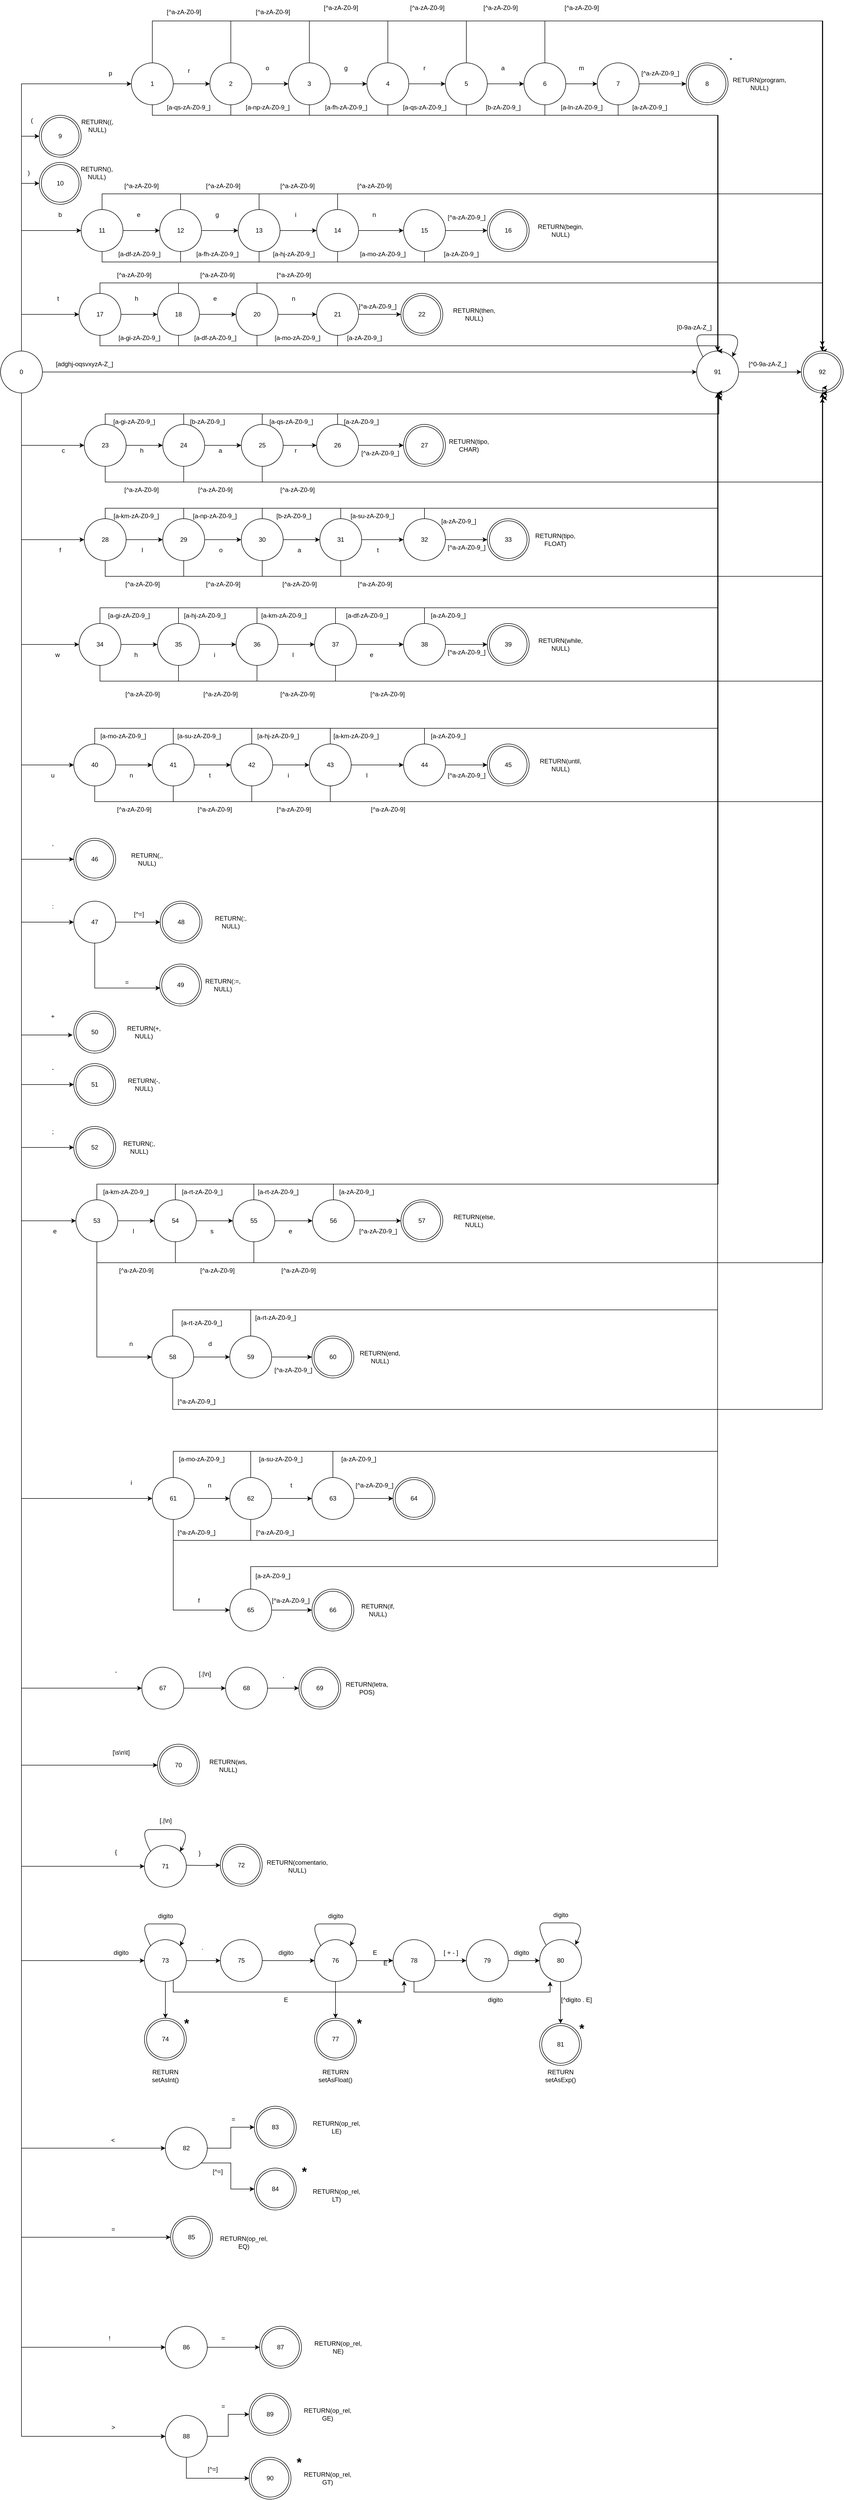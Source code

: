 <mxfile version="22.0.0" type="google">
  <diagram name="Página-1" id="ggXF_oAEcB1K8jYUZBv0">
    <mxGraphModel grid="1" page="1" gridSize="10" guides="1" tooltips="1" connect="1" arrows="1" fold="1" pageScale="1" pageWidth="827" pageHeight="1169" math="0" shadow="0">
      <root>
        <mxCell id="0" />
        <mxCell id="1" parent="0" />
        <mxCell id="it1oy1Ev6lmP9NEfRzvG-23" style="edgeStyle=orthogonalEdgeStyle;rounded=0;orthogonalLoop=1;jettySize=auto;html=1;entryX=0;entryY=0.5;entryDx=0;entryDy=0;exitX=0.5;exitY=0;exitDx=0;exitDy=0;" edge="1" parent="1" target="it1oy1Ev6lmP9NEfRzvG-3">
          <mxGeometry relative="1" as="geometry">
            <mxPoint x="250" y="430" as="sourcePoint" />
            <Array as="points">
              <mxPoint x="250" y="90" />
            </Array>
          </mxGeometry>
        </mxCell>
        <mxCell id="it1oy1Ev6lmP9NEfRzvG-31" style="edgeStyle=orthogonalEdgeStyle;rounded=0;orthogonalLoop=1;jettySize=auto;html=1;exitX=0.5;exitY=0;exitDx=0;exitDy=0;entryX=0;entryY=0.5;entryDx=0;entryDy=0;" edge="1" parent="1" source="it1oy1Ev6lmP9NEfRzvG-1" target="it1oy1Ev6lmP9NEfRzvG-25">
          <mxGeometry relative="1" as="geometry" />
        </mxCell>
        <mxCell id="it1oy1Ev6lmP9NEfRzvG-32" style="edgeStyle=orthogonalEdgeStyle;rounded=0;orthogonalLoop=1;jettySize=auto;html=1;exitX=0.5;exitY=0;exitDx=0;exitDy=0;entryX=0;entryY=0.5;entryDx=0;entryDy=0;" edge="1" parent="1" source="it1oy1Ev6lmP9NEfRzvG-1" target="it1oy1Ev6lmP9NEfRzvG-29">
          <mxGeometry relative="1" as="geometry" />
        </mxCell>
        <mxCell id="it1oy1Ev6lmP9NEfRzvG-33" style="edgeStyle=orthogonalEdgeStyle;rounded=0;orthogonalLoop=1;jettySize=auto;html=1;entryX=0;entryY=0.5;entryDx=0;entryDy=0;" edge="1" parent="1" source="it1oy1Ev6lmP9NEfRzvG-1" target="it1oy1Ev6lmP9NEfRzvG-34">
          <mxGeometry relative="1" as="geometry">
            <mxPoint x="990" y="640" as="targetPoint" />
          </mxGeometry>
        </mxCell>
        <mxCell id="it1oy1Ev6lmP9NEfRzvG-51" style="edgeStyle=orthogonalEdgeStyle;rounded=0;orthogonalLoop=1;jettySize=auto;html=1;entryX=0;entryY=0.5;entryDx=0;entryDy=0;" edge="1" parent="1" target="it1oy1Ev6lmP9NEfRzvG-38">
          <mxGeometry relative="1" as="geometry">
            <mxPoint x="250" y="590" as="sourcePoint" />
            <Array as="points">
              <mxPoint x="250" y="370" />
            </Array>
          </mxGeometry>
        </mxCell>
        <mxCell id="it1oy1Ev6lmP9NEfRzvG-111" style="edgeStyle=orthogonalEdgeStyle;rounded=0;orthogonalLoop=1;jettySize=auto;html=1;entryX=0;entryY=0.5;entryDx=0;entryDy=0;" edge="1" parent="1" source="it1oy1Ev6lmP9NEfRzvG-1" target="it1oy1Ev6lmP9NEfRzvG-101">
          <mxGeometry relative="1" as="geometry">
            <Array as="points">
              <mxPoint x="250" y="530" />
            </Array>
          </mxGeometry>
        </mxCell>
        <mxCell id="it1oy1Ev6lmP9NEfRzvG-176" style="edgeStyle=orthogonalEdgeStyle;rounded=0;orthogonalLoop=1;jettySize=auto;html=1;entryX=0;entryY=0.5;entryDx=0;entryDy=0;" edge="1" parent="1" source="it1oy1Ev6lmP9NEfRzvG-1" target="it1oy1Ev6lmP9NEfRzvG-166">
          <mxGeometry relative="1" as="geometry">
            <Array as="points">
              <mxPoint x="250" y="780" />
            </Array>
          </mxGeometry>
        </mxCell>
        <mxCell id="it1oy1Ev6lmP9NEfRzvG-205" style="edgeStyle=orthogonalEdgeStyle;rounded=0;orthogonalLoop=1;jettySize=auto;html=1;entryX=0;entryY=0.5;entryDx=0;entryDy=0;" edge="1" parent="1" source="it1oy1Ev6lmP9NEfRzvG-1" target="it1oy1Ev6lmP9NEfRzvG-192">
          <mxGeometry relative="1" as="geometry">
            <Array as="points">
              <mxPoint x="250" y="960" />
            </Array>
          </mxGeometry>
        </mxCell>
        <mxCell id="it1oy1Ev6lmP9NEfRzvG-252" style="edgeStyle=orthogonalEdgeStyle;rounded=0;orthogonalLoop=1;jettySize=auto;html=1;entryX=0;entryY=0.5;entryDx=0;entryDy=0;" edge="1" parent="1" source="it1oy1Ev6lmP9NEfRzvG-1" target="it1oy1Ev6lmP9NEfRzvG-224">
          <mxGeometry relative="1" as="geometry">
            <Array as="points">
              <mxPoint x="250" y="1160" />
            </Array>
          </mxGeometry>
        </mxCell>
        <mxCell id="it1oy1Ev6lmP9NEfRzvG-331" style="edgeStyle=orthogonalEdgeStyle;rounded=0;orthogonalLoop=1;jettySize=auto;html=1;entryX=0;entryY=0.5;entryDx=0;entryDy=0;" edge="1" parent="1" source="it1oy1Ev6lmP9NEfRzvG-1" target="it1oy1Ev6lmP9NEfRzvG-317">
          <mxGeometry relative="1" as="geometry">
            <Array as="points">
              <mxPoint x="250" y="1390" />
            </Array>
          </mxGeometry>
        </mxCell>
        <mxCell id="it1oy1Ev6lmP9NEfRzvG-360" style="edgeStyle=orthogonalEdgeStyle;rounded=0;orthogonalLoop=1;jettySize=auto;html=1;entryX=0;entryY=0.5;entryDx=0;entryDy=0;" edge="1" parent="1" source="it1oy1Ev6lmP9NEfRzvG-1" target="it1oy1Ev6lmP9NEfRzvG-358">
          <mxGeometry relative="1" as="geometry">
            <Array as="points">
              <mxPoint x="250" y="1570" />
            </Array>
          </mxGeometry>
        </mxCell>
        <mxCell id="it1oy1Ev6lmP9NEfRzvG-365" style="edgeStyle=orthogonalEdgeStyle;rounded=0;orthogonalLoop=1;jettySize=auto;html=1;entryX=0;entryY=0.5;entryDx=0;entryDy=0;" edge="1" parent="1" source="it1oy1Ev6lmP9NEfRzvG-1" target="it1oy1Ev6lmP9NEfRzvG-364">
          <mxGeometry relative="1" as="geometry">
            <Array as="points">
              <mxPoint x="250" y="1690" />
            </Array>
          </mxGeometry>
        </mxCell>
        <mxCell id="it1oy1Ev6lmP9NEfRzvG-378" style="edgeStyle=orthogonalEdgeStyle;rounded=0;orthogonalLoop=1;jettySize=auto;html=1;entryX=0;entryY=0.5;entryDx=0;entryDy=0;" edge="1" parent="1" source="it1oy1Ev6lmP9NEfRzvG-1" target="it1oy1Ev6lmP9NEfRzvG-376">
          <mxGeometry relative="1" as="geometry">
            <Array as="points">
              <mxPoint x="250" y="2000" />
            </Array>
          </mxGeometry>
        </mxCell>
        <mxCell id="it1oy1Ev6lmP9NEfRzvG-381" style="edgeStyle=orthogonalEdgeStyle;rounded=0;orthogonalLoop=1;jettySize=auto;html=1;entryX=0;entryY=0.5;entryDx=0;entryDy=0;" edge="1" parent="1" source="it1oy1Ev6lmP9NEfRzvG-1" target="it1oy1Ev6lmP9NEfRzvG-380">
          <mxGeometry relative="1" as="geometry">
            <Array as="points">
              <mxPoint x="250" y="2120" />
            </Array>
          </mxGeometry>
        </mxCell>
        <mxCell id="it1oy1Ev6lmP9NEfRzvG-399" style="edgeStyle=orthogonalEdgeStyle;rounded=0;orthogonalLoop=1;jettySize=auto;html=1;entryX=0;entryY=0.5;entryDx=0;entryDy=0;" edge="1" parent="1" source="it1oy1Ev6lmP9NEfRzvG-1" target="it1oy1Ev6lmP9NEfRzvG-385">
          <mxGeometry relative="1" as="geometry">
            <Array as="points">
              <mxPoint x="250" y="2260" />
            </Array>
          </mxGeometry>
        </mxCell>
        <mxCell id="it1oy1Ev6lmP9NEfRzvG-440" style="edgeStyle=orthogonalEdgeStyle;rounded=0;orthogonalLoop=1;jettySize=auto;html=1;entryX=0;entryY=0.5;entryDx=0;entryDy=0;" edge="1" parent="1" source="it1oy1Ev6lmP9NEfRzvG-1" target="it1oy1Ev6lmP9NEfRzvG-436">
          <mxGeometry relative="1" as="geometry">
            <Array as="points">
              <mxPoint x="250" y="2790" />
            </Array>
          </mxGeometry>
        </mxCell>
        <mxCell id="it1oy1Ev6lmP9NEfRzvG-547" style="edgeStyle=orthogonalEdgeStyle;rounded=0;orthogonalLoop=1;jettySize=auto;html=1;entryX=0;entryY=0.5;entryDx=0;entryDy=0;" edge="1" parent="1" source="it1oy1Ev6lmP9NEfRzvG-1" target="it1oy1Ev6lmP9NEfRzvG-484">
          <mxGeometry relative="1" as="geometry">
            <Array as="points">
              <mxPoint x="250" y="3152" />
            </Array>
          </mxGeometry>
        </mxCell>
        <mxCell id="it1oy1Ev6lmP9NEfRzvG-548" style="edgeStyle=orthogonalEdgeStyle;rounded=0;orthogonalLoop=1;jettySize=auto;html=1;entryX=0;entryY=0.5;entryDx=0;entryDy=0;" edge="1" parent="1" source="it1oy1Ev6lmP9NEfRzvG-1" target="it1oy1Ev6lmP9NEfRzvG-492">
          <mxGeometry relative="1" as="geometry">
            <Array as="points">
              <mxPoint x="250" y="3299" />
            </Array>
          </mxGeometry>
        </mxCell>
        <mxCell id="it1oy1Ev6lmP9NEfRzvG-549" style="edgeStyle=orthogonalEdgeStyle;rounded=0;orthogonalLoop=1;jettySize=auto;html=1;entryX=0;entryY=0.5;entryDx=0;entryDy=0;" edge="1" parent="1" source="it1oy1Ev6lmP9NEfRzvG-1" target="it1oy1Ev6lmP9NEfRzvG-495">
          <mxGeometry relative="1" as="geometry">
            <Array as="points">
              <mxPoint x="250" y="3492" />
            </Array>
          </mxGeometry>
        </mxCell>
        <mxCell id="it1oy1Ev6lmP9NEfRzvG-550" style="edgeStyle=orthogonalEdgeStyle;rounded=0;orthogonalLoop=1;jettySize=auto;html=1;entryX=0;entryY=0.5;entryDx=0;entryDy=0;" edge="1" parent="1" source="it1oy1Ev6lmP9NEfRzvG-1" target="it1oy1Ev6lmP9NEfRzvG-508">
          <mxGeometry relative="1" as="geometry">
            <Array as="points">
              <mxPoint x="250" y="3672" />
            </Array>
          </mxGeometry>
        </mxCell>
        <mxCell id="it1oy1Ev6lmP9NEfRzvG-586" style="edgeStyle=orthogonalEdgeStyle;rounded=0;orthogonalLoop=1;jettySize=auto;html=1;entryX=0;entryY=0.5;entryDx=0;entryDy=0;" edge="1" parent="1" source="it1oy1Ev6lmP9NEfRzvG-1" target="it1oy1Ev6lmP9NEfRzvG-557">
          <mxGeometry relative="1" as="geometry">
            <Array as="points">
              <mxPoint x="250" y="4030" />
            </Array>
          </mxGeometry>
        </mxCell>
        <mxCell id="it1oy1Ev6lmP9NEfRzvG-587" style="edgeStyle=orthogonalEdgeStyle;rounded=0;orthogonalLoop=1;jettySize=auto;html=1;entryX=0;entryY=0.5;entryDx=0;entryDy=0;" edge="1" parent="1" source="it1oy1Ev6lmP9NEfRzvG-1" target="it1oy1Ev6lmP9NEfRzvG-571">
          <mxGeometry relative="1" as="geometry">
            <Array as="points">
              <mxPoint x="250" y="4200" />
            </Array>
          </mxGeometry>
        </mxCell>
        <mxCell id="it1oy1Ev6lmP9NEfRzvG-588" style="edgeStyle=orthogonalEdgeStyle;rounded=0;orthogonalLoop=1;jettySize=auto;html=1;entryX=0;entryY=0.5;entryDx=0;entryDy=0;" edge="1" parent="1" source="it1oy1Ev6lmP9NEfRzvG-1" target="it1oy1Ev6lmP9NEfRzvG-559">
          <mxGeometry relative="1" as="geometry">
            <Array as="points">
              <mxPoint x="250" y="4410" />
            </Array>
          </mxGeometry>
        </mxCell>
        <mxCell id="it1oy1Ev6lmP9NEfRzvG-590" style="edgeStyle=orthogonalEdgeStyle;rounded=0;orthogonalLoop=1;jettySize=auto;html=1;entryX=0;entryY=0.5;entryDx=0;entryDy=0;" edge="1" parent="1" source="it1oy1Ev6lmP9NEfRzvG-1" target="it1oy1Ev6lmP9NEfRzvG-562">
          <mxGeometry relative="1" as="geometry">
            <Array as="points">
              <mxPoint x="250" y="4580" />
            </Array>
          </mxGeometry>
        </mxCell>
        <mxCell id="it1oy1Ev6lmP9NEfRzvG-1" value="0" style="ellipse;whiteSpace=wrap;html=1;aspect=fixed;" vertex="1" parent="1">
          <mxGeometry x="210" y="600" width="80" height="80" as="geometry" />
        </mxCell>
        <mxCell id="it1oy1Ev6lmP9NEfRzvG-2" style="edgeStyle=orthogonalEdgeStyle;rounded=0;orthogonalLoop=1;jettySize=auto;html=1;entryX=0;entryY=0.5;entryDx=0;entryDy=0;" edge="1" parent="1" source="it1oy1Ev6lmP9NEfRzvG-3" target="it1oy1Ev6lmP9NEfRzvG-6">
          <mxGeometry relative="1" as="geometry" />
        </mxCell>
        <mxCell id="it1oy1Ev6lmP9NEfRzvG-55" style="edgeStyle=orthogonalEdgeStyle;rounded=0;orthogonalLoop=1;jettySize=auto;html=1;entryX=0.5;entryY=0;entryDx=0;entryDy=0;" edge="1" parent="1" source="it1oy1Ev6lmP9NEfRzvG-3" target="it1oy1Ev6lmP9NEfRzvG-34">
          <mxGeometry relative="1" as="geometry">
            <Array as="points">
              <mxPoint x="500" y="150" />
              <mxPoint x="1580" y="150" />
            </Array>
          </mxGeometry>
        </mxCell>
        <mxCell id="it1oy1Ev6lmP9NEfRzvG-257" style="edgeStyle=orthogonalEdgeStyle;rounded=0;orthogonalLoop=1;jettySize=auto;html=1;entryX=0.5;entryY=0;entryDx=0;entryDy=0;" edge="1" parent="1" source="it1oy1Ev6lmP9NEfRzvG-3" target="it1oy1Ev6lmP9NEfRzvG-256">
          <mxGeometry relative="1" as="geometry">
            <Array as="points">
              <mxPoint x="500" y="-30" />
              <mxPoint x="1780" y="-30" />
            </Array>
          </mxGeometry>
        </mxCell>
        <mxCell id="it1oy1Ev6lmP9NEfRzvG-3" value="1" style="ellipse;whiteSpace=wrap;html=1;aspect=fixed;" vertex="1" parent="1">
          <mxGeometry x="460" y="50" width="80" height="80" as="geometry" />
        </mxCell>
        <mxCell id="it1oy1Ev6lmP9NEfRzvG-4" value="r" style="text;html=1;strokeColor=none;fillColor=none;align=center;verticalAlign=middle;whiteSpace=wrap;rounded=0;" vertex="1" parent="1">
          <mxGeometry x="550" y="55" width="40" height="20" as="geometry" />
        </mxCell>
        <mxCell id="it1oy1Ev6lmP9NEfRzvG-5" style="edgeStyle=orthogonalEdgeStyle;rounded=0;orthogonalLoop=1;jettySize=auto;html=1;entryX=0;entryY=0.5;entryDx=0;entryDy=0;" edge="1" parent="1" source="it1oy1Ev6lmP9NEfRzvG-6" target="it1oy1Ev6lmP9NEfRzvG-9">
          <mxGeometry relative="1" as="geometry" />
        </mxCell>
        <mxCell id="it1oy1Ev6lmP9NEfRzvG-56" style="edgeStyle=orthogonalEdgeStyle;rounded=0;orthogonalLoop=1;jettySize=auto;html=1;exitX=0.5;exitY=1;exitDx=0;exitDy=0;" edge="1" parent="1" source="it1oy1Ev6lmP9NEfRzvG-6">
          <mxGeometry relative="1" as="geometry">
            <mxPoint x="1580" y="600" as="targetPoint" />
            <Array as="points">
              <mxPoint x="650" y="150" />
              <mxPoint x="1581" y="150" />
              <mxPoint x="1581" y="600" />
            </Array>
          </mxGeometry>
        </mxCell>
        <mxCell id="it1oy1Ev6lmP9NEfRzvG-258" style="edgeStyle=orthogonalEdgeStyle;rounded=0;orthogonalLoop=1;jettySize=auto;html=1;" edge="1" parent="1" source="it1oy1Ev6lmP9NEfRzvG-6">
          <mxGeometry relative="1" as="geometry">
            <mxPoint x="1780" y="600" as="targetPoint" />
            <Array as="points">
              <mxPoint x="650" y="-30" />
              <mxPoint x="1781" y="-30" />
              <mxPoint x="1781" y="600" />
            </Array>
          </mxGeometry>
        </mxCell>
        <mxCell id="it1oy1Ev6lmP9NEfRzvG-6" value="2" style="ellipse;whiteSpace=wrap;html=1;aspect=fixed;" vertex="1" parent="1">
          <mxGeometry x="610" y="50" width="80" height="80" as="geometry" />
        </mxCell>
        <mxCell id="it1oy1Ev6lmP9NEfRzvG-7" value="o" style="text;html=1;strokeColor=none;fillColor=none;align=center;verticalAlign=middle;whiteSpace=wrap;rounded=0;" vertex="1" parent="1">
          <mxGeometry x="700" y="50" width="40" height="20" as="geometry" />
        </mxCell>
        <mxCell id="it1oy1Ev6lmP9NEfRzvG-8" style="edgeStyle=orthogonalEdgeStyle;rounded=0;orthogonalLoop=1;jettySize=auto;html=1;entryX=0;entryY=0.5;entryDx=0;entryDy=0;" edge="1" parent="1" source="it1oy1Ev6lmP9NEfRzvG-9" target="it1oy1Ev6lmP9NEfRzvG-12">
          <mxGeometry relative="1" as="geometry" />
        </mxCell>
        <mxCell id="it1oy1Ev6lmP9NEfRzvG-57" style="edgeStyle=orthogonalEdgeStyle;rounded=0;orthogonalLoop=1;jettySize=auto;html=1;entryX=0.5;entryY=0;entryDx=0;entryDy=0;" edge="1" parent="1" source="it1oy1Ev6lmP9NEfRzvG-9" target="it1oy1Ev6lmP9NEfRzvG-34">
          <mxGeometry relative="1" as="geometry">
            <Array as="points">
              <mxPoint x="800" y="150" />
              <mxPoint x="1580" y="150" />
            </Array>
          </mxGeometry>
        </mxCell>
        <mxCell id="it1oy1Ev6lmP9NEfRzvG-259" style="edgeStyle=orthogonalEdgeStyle;rounded=0;orthogonalLoop=1;jettySize=auto;html=1;entryX=0.5;entryY=0;entryDx=0;entryDy=0;" edge="1" parent="1" source="it1oy1Ev6lmP9NEfRzvG-9" target="it1oy1Ev6lmP9NEfRzvG-256">
          <mxGeometry relative="1" as="geometry">
            <Array as="points">
              <mxPoint x="800" y="-30" />
              <mxPoint x="1780" y="-30" />
            </Array>
          </mxGeometry>
        </mxCell>
        <mxCell id="it1oy1Ev6lmP9NEfRzvG-9" value="3" style="ellipse;whiteSpace=wrap;html=1;aspect=fixed;" vertex="1" parent="1">
          <mxGeometry x="760" y="50" width="80" height="80" as="geometry" />
        </mxCell>
        <mxCell id="it1oy1Ev6lmP9NEfRzvG-10" value="g" style="text;html=1;strokeColor=none;fillColor=none;align=center;verticalAlign=middle;whiteSpace=wrap;rounded=0;" vertex="1" parent="1">
          <mxGeometry x="850" y="50" width="40" height="20" as="geometry" />
        </mxCell>
        <mxCell id="it1oy1Ev6lmP9NEfRzvG-11" style="edgeStyle=orthogonalEdgeStyle;rounded=0;orthogonalLoop=1;jettySize=auto;html=1;entryX=0;entryY=0.5;entryDx=0;entryDy=0;" edge="1" parent="1" source="it1oy1Ev6lmP9NEfRzvG-12" target="it1oy1Ev6lmP9NEfRzvG-15">
          <mxGeometry relative="1" as="geometry" />
        </mxCell>
        <mxCell id="it1oy1Ev6lmP9NEfRzvG-58" style="edgeStyle=orthogonalEdgeStyle;rounded=0;orthogonalLoop=1;jettySize=auto;html=1;" edge="1" parent="1" source="it1oy1Ev6lmP9NEfRzvG-12">
          <mxGeometry relative="1" as="geometry">
            <mxPoint x="1580" y="600" as="targetPoint" />
            <Array as="points">
              <mxPoint x="950" y="150" />
              <mxPoint x="1581" y="150" />
              <mxPoint x="1581" y="600" />
            </Array>
          </mxGeometry>
        </mxCell>
        <mxCell id="it1oy1Ev6lmP9NEfRzvG-260" style="edgeStyle=orthogonalEdgeStyle;rounded=0;orthogonalLoop=1;jettySize=auto;html=1;entryX=0.5;entryY=0;entryDx=0;entryDy=0;" edge="1" parent="1" source="it1oy1Ev6lmP9NEfRzvG-12" target="it1oy1Ev6lmP9NEfRzvG-256">
          <mxGeometry relative="1" as="geometry">
            <Array as="points">
              <mxPoint x="950" y="-30" />
              <mxPoint x="1780" y="-30" />
            </Array>
          </mxGeometry>
        </mxCell>
        <mxCell id="it1oy1Ev6lmP9NEfRzvG-12" value="4" style="ellipse;whiteSpace=wrap;html=1;aspect=fixed;" vertex="1" parent="1">
          <mxGeometry x="910" y="50" width="80" height="80" as="geometry" />
        </mxCell>
        <mxCell id="it1oy1Ev6lmP9NEfRzvG-13" value="r" style="text;html=1;strokeColor=none;fillColor=none;align=center;verticalAlign=middle;whiteSpace=wrap;rounded=0;" vertex="1" parent="1">
          <mxGeometry x="1000" y="50" width="40" height="20" as="geometry" />
        </mxCell>
        <mxCell id="it1oy1Ev6lmP9NEfRzvG-14" style="edgeStyle=orthogonalEdgeStyle;rounded=0;orthogonalLoop=1;jettySize=auto;html=1;entryX=0;entryY=0.5;entryDx=0;entryDy=0;" edge="1" parent="1" source="it1oy1Ev6lmP9NEfRzvG-15" target="it1oy1Ev6lmP9NEfRzvG-18">
          <mxGeometry relative="1" as="geometry" />
        </mxCell>
        <mxCell id="it1oy1Ev6lmP9NEfRzvG-59" style="edgeStyle=orthogonalEdgeStyle;rounded=0;orthogonalLoop=1;jettySize=auto;html=1;" edge="1" parent="1" source="it1oy1Ev6lmP9NEfRzvG-15">
          <mxGeometry relative="1" as="geometry">
            <mxPoint x="1580" y="600" as="targetPoint" />
            <Array as="points">
              <mxPoint x="1100" y="150" />
              <mxPoint x="1581" y="150" />
              <mxPoint x="1581" y="600" />
            </Array>
          </mxGeometry>
        </mxCell>
        <mxCell id="it1oy1Ev6lmP9NEfRzvG-261" style="edgeStyle=orthogonalEdgeStyle;rounded=0;orthogonalLoop=1;jettySize=auto;html=1;" edge="1" parent="1" source="it1oy1Ev6lmP9NEfRzvG-15">
          <mxGeometry relative="1" as="geometry">
            <mxPoint x="1780" y="590" as="targetPoint" />
            <Array as="points">
              <mxPoint x="1100" y="-30" />
              <mxPoint x="1780" y="-30" />
            </Array>
          </mxGeometry>
        </mxCell>
        <mxCell id="it1oy1Ev6lmP9NEfRzvG-15" value="5" style="ellipse;whiteSpace=wrap;html=1;aspect=fixed;" vertex="1" parent="1">
          <mxGeometry x="1060" y="50" width="80" height="80" as="geometry" />
        </mxCell>
        <mxCell id="it1oy1Ev6lmP9NEfRzvG-16" value="a" style="text;html=1;strokeColor=none;fillColor=none;align=center;verticalAlign=middle;whiteSpace=wrap;rounded=0;" vertex="1" parent="1">
          <mxGeometry x="1150" y="50" width="40" height="20" as="geometry" />
        </mxCell>
        <mxCell id="it1oy1Ev6lmP9NEfRzvG-60" style="edgeStyle=orthogonalEdgeStyle;rounded=0;orthogonalLoop=1;jettySize=auto;html=1;" edge="1" parent="1" source="it1oy1Ev6lmP9NEfRzvG-18">
          <mxGeometry relative="1" as="geometry">
            <mxPoint x="1580" y="600" as="targetPoint" />
            <Array as="points">
              <mxPoint x="1250" y="150" />
              <mxPoint x="1581" y="150" />
              <mxPoint x="1581" y="600" />
            </Array>
          </mxGeometry>
        </mxCell>
        <mxCell id="it1oy1Ev6lmP9NEfRzvG-62" style="edgeStyle=orthogonalEdgeStyle;rounded=0;orthogonalLoop=1;jettySize=auto;html=1;" edge="1" parent="1" source="it1oy1Ev6lmP9NEfRzvG-18" target="it1oy1Ev6lmP9NEfRzvG-61">
          <mxGeometry relative="1" as="geometry" />
        </mxCell>
        <mxCell id="it1oy1Ev6lmP9NEfRzvG-262" style="edgeStyle=orthogonalEdgeStyle;rounded=0;orthogonalLoop=1;jettySize=auto;html=1;entryX=0.5;entryY=0;entryDx=0;entryDy=0;" edge="1" parent="1" source="it1oy1Ev6lmP9NEfRzvG-18" target="it1oy1Ev6lmP9NEfRzvG-256">
          <mxGeometry relative="1" as="geometry">
            <Array as="points">
              <mxPoint x="1250" y="-30" />
              <mxPoint x="1780" y="-30" />
            </Array>
          </mxGeometry>
        </mxCell>
        <mxCell id="it1oy1Ev6lmP9NEfRzvG-18" value="6" style="ellipse;whiteSpace=wrap;html=1;aspect=fixed;" vertex="1" parent="1">
          <mxGeometry x="1210" y="50" width="80" height="80" as="geometry" />
        </mxCell>
        <mxCell id="it1oy1Ev6lmP9NEfRzvG-19" value="m" style="text;html=1;strokeColor=none;fillColor=none;align=center;verticalAlign=middle;whiteSpace=wrap;rounded=0;" vertex="1" parent="1">
          <mxGeometry x="1300" y="50" width="40" height="20" as="geometry" />
        </mxCell>
        <mxCell id="it1oy1Ev6lmP9NEfRzvG-20" value="8" style="ellipse;shape=doubleEllipse;whiteSpace=wrap;html=1;aspect=fixed;" vertex="1" parent="1">
          <mxGeometry x="1520" y="50" width="80" height="80" as="geometry" />
        </mxCell>
        <mxCell id="it1oy1Ev6lmP9NEfRzvG-21" value="RETURN(program, NULL)" style="text;html=1;strokeColor=none;fillColor=none;align=center;verticalAlign=middle;whiteSpace=wrap;rounded=0;" vertex="1" parent="1">
          <mxGeometry x="1640" y="80" width="40" height="20" as="geometry" />
        </mxCell>
        <mxCell id="it1oy1Ev6lmP9NEfRzvG-22" value="p" style="text;html=1;strokeColor=none;fillColor=none;align=center;verticalAlign=middle;whiteSpace=wrap;rounded=0;" vertex="1" parent="1">
          <mxGeometry x="400" y="60" width="40" height="20" as="geometry" />
        </mxCell>
        <mxCell id="it1oy1Ev6lmP9NEfRzvG-24" value="(" style="text;html=1;strokeColor=none;fillColor=none;align=center;verticalAlign=middle;whiteSpace=wrap;rounded=0;" vertex="1" parent="1">
          <mxGeometry x="250" y="150" width="40" height="20" as="geometry" />
        </mxCell>
        <mxCell id="it1oy1Ev6lmP9NEfRzvG-25" value="9" style="ellipse;shape=doubleEllipse;whiteSpace=wrap;html=1;aspect=fixed;" vertex="1" parent="1">
          <mxGeometry x="284" y="150" width="80" height="80" as="geometry" />
        </mxCell>
        <mxCell id="it1oy1Ev6lmP9NEfRzvG-26" value="RETURN((, NULL)" style="text;html=1;strokeColor=none;fillColor=none;align=center;verticalAlign=middle;whiteSpace=wrap;rounded=0;" vertex="1" parent="1">
          <mxGeometry x="375" y="160" width="40" height="20" as="geometry" />
        </mxCell>
        <mxCell id="it1oy1Ev6lmP9NEfRzvG-28" value=")" style="text;html=1;strokeColor=none;fillColor=none;align=center;verticalAlign=middle;whiteSpace=wrap;rounded=0;" vertex="1" parent="1">
          <mxGeometry x="244" y="250" width="40" height="20" as="geometry" />
        </mxCell>
        <mxCell id="it1oy1Ev6lmP9NEfRzvG-29" value="10" style="ellipse;shape=doubleEllipse;whiteSpace=wrap;html=1;aspect=fixed;" vertex="1" parent="1">
          <mxGeometry x="284" y="240" width="80" height="80" as="geometry" />
        </mxCell>
        <mxCell id="it1oy1Ev6lmP9NEfRzvG-30" value="RETURN(), NULL)" style="text;html=1;strokeColor=none;fillColor=none;align=center;verticalAlign=middle;whiteSpace=wrap;rounded=0;" vertex="1" parent="1">
          <mxGeometry x="374" y="250" width="40" height="20" as="geometry" />
        </mxCell>
        <mxCell id="it1oy1Ev6lmP9NEfRzvG-255" style="edgeStyle=orthogonalEdgeStyle;rounded=0;orthogonalLoop=1;jettySize=auto;html=1;entryX=0;entryY=0.5;entryDx=0;entryDy=0;" edge="1" parent="1" source="it1oy1Ev6lmP9NEfRzvG-34">
          <mxGeometry relative="1" as="geometry">
            <mxPoint x="1740.0" y="640.0" as="targetPoint" />
          </mxGeometry>
        </mxCell>
        <mxCell id="it1oy1Ev6lmP9NEfRzvG-34" value="91" style="ellipse;whiteSpace=wrap;html=1;aspect=fixed;" vertex="1" parent="1">
          <mxGeometry x="1540" y="600" width="80" height="80" as="geometry" />
        </mxCell>
        <mxCell id="it1oy1Ev6lmP9NEfRzvG-36" value="b" style="text;html=1;strokeColor=none;fillColor=none;align=center;verticalAlign=middle;whiteSpace=wrap;rounded=0;" vertex="1" parent="1">
          <mxGeometry x="304" y="330" width="40" height="20" as="geometry" />
        </mxCell>
        <mxCell id="it1oy1Ev6lmP9NEfRzvG-37" style="edgeStyle=orthogonalEdgeStyle;rounded=0;orthogonalLoop=1;jettySize=auto;html=1;entryX=0;entryY=0.5;entryDx=0;entryDy=0;" edge="1" parent="1" source="it1oy1Ev6lmP9NEfRzvG-38" target="it1oy1Ev6lmP9NEfRzvG-41">
          <mxGeometry relative="1" as="geometry" />
        </mxCell>
        <mxCell id="it1oy1Ev6lmP9NEfRzvG-77" style="edgeStyle=orthogonalEdgeStyle;rounded=0;orthogonalLoop=1;jettySize=auto;html=1;entryX=0.5;entryY=0;entryDx=0;entryDy=0;" edge="1" parent="1" source="it1oy1Ev6lmP9NEfRzvG-38" target="it1oy1Ev6lmP9NEfRzvG-34">
          <mxGeometry relative="1" as="geometry">
            <Array as="points">
              <mxPoint x="404" y="430" />
              <mxPoint x="1580" y="430" />
            </Array>
          </mxGeometry>
        </mxCell>
        <mxCell id="it1oy1Ev6lmP9NEfRzvG-274" style="edgeStyle=orthogonalEdgeStyle;rounded=0;orthogonalLoop=1;jettySize=auto;html=1;entryX=0.5;entryY=0;entryDx=0;entryDy=0;" edge="1" parent="1" source="it1oy1Ev6lmP9NEfRzvG-38" target="it1oy1Ev6lmP9NEfRzvG-256">
          <mxGeometry relative="1" as="geometry">
            <Array as="points">
              <mxPoint x="404" y="300" />
              <mxPoint x="1780" y="300" />
            </Array>
          </mxGeometry>
        </mxCell>
        <mxCell id="it1oy1Ev6lmP9NEfRzvG-38" value="11" style="ellipse;whiteSpace=wrap;html=1;aspect=fixed;" vertex="1" parent="1">
          <mxGeometry x="364" y="330" width="80" height="80" as="geometry" />
        </mxCell>
        <mxCell id="it1oy1Ev6lmP9NEfRzvG-39" value="e" style="text;html=1;strokeColor=none;fillColor=none;align=center;verticalAlign=middle;whiteSpace=wrap;rounded=0;" vertex="1" parent="1">
          <mxGeometry x="454" y="330" width="40" height="20" as="geometry" />
        </mxCell>
        <mxCell id="it1oy1Ev6lmP9NEfRzvG-40" style="edgeStyle=orthogonalEdgeStyle;rounded=0;orthogonalLoop=1;jettySize=auto;html=1;entryX=0;entryY=0.5;entryDx=0;entryDy=0;" edge="1" parent="1" source="it1oy1Ev6lmP9NEfRzvG-41" target="it1oy1Ev6lmP9NEfRzvG-44">
          <mxGeometry relative="1" as="geometry" />
        </mxCell>
        <mxCell id="it1oy1Ev6lmP9NEfRzvG-78" style="edgeStyle=orthogonalEdgeStyle;rounded=0;orthogonalLoop=1;jettySize=auto;html=1;entryX=0.5;entryY=0;entryDx=0;entryDy=0;" edge="1" parent="1" source="it1oy1Ev6lmP9NEfRzvG-41" target="it1oy1Ev6lmP9NEfRzvG-34">
          <mxGeometry relative="1" as="geometry">
            <Array as="points">
              <mxPoint x="554" y="430" />
              <mxPoint x="1580" y="430" />
            </Array>
          </mxGeometry>
        </mxCell>
        <mxCell id="it1oy1Ev6lmP9NEfRzvG-275" style="edgeStyle=orthogonalEdgeStyle;rounded=0;orthogonalLoop=1;jettySize=auto;html=1;" edge="1" parent="1" source="it1oy1Ev6lmP9NEfRzvG-41" target="it1oy1Ev6lmP9NEfRzvG-256">
          <mxGeometry relative="1" as="geometry">
            <Array as="points">
              <mxPoint x="554" y="300" />
              <mxPoint x="1780" y="300" />
            </Array>
          </mxGeometry>
        </mxCell>
        <mxCell id="it1oy1Ev6lmP9NEfRzvG-41" value="12" style="ellipse;whiteSpace=wrap;html=1;aspect=fixed;" vertex="1" parent="1">
          <mxGeometry x="514" y="330" width="80" height="80" as="geometry" />
        </mxCell>
        <mxCell id="it1oy1Ev6lmP9NEfRzvG-42" value="g" style="text;html=1;strokeColor=none;fillColor=none;align=center;verticalAlign=middle;whiteSpace=wrap;rounded=0;" vertex="1" parent="1">
          <mxGeometry x="604" y="330" width="40" height="20" as="geometry" />
        </mxCell>
        <mxCell id="it1oy1Ev6lmP9NEfRzvG-43" style="edgeStyle=orthogonalEdgeStyle;rounded=0;orthogonalLoop=1;jettySize=auto;html=1;entryX=0;entryY=0.5;entryDx=0;entryDy=0;" edge="1" parent="1" source="it1oy1Ev6lmP9NEfRzvG-44" target="it1oy1Ev6lmP9NEfRzvG-47">
          <mxGeometry relative="1" as="geometry" />
        </mxCell>
        <mxCell id="it1oy1Ev6lmP9NEfRzvG-79" style="edgeStyle=orthogonalEdgeStyle;rounded=0;orthogonalLoop=1;jettySize=auto;html=1;" edge="1" parent="1" source="it1oy1Ev6lmP9NEfRzvG-44">
          <mxGeometry relative="1" as="geometry">
            <mxPoint x="1580" y="600" as="targetPoint" />
            <Array as="points">
              <mxPoint x="704" y="430" />
              <mxPoint x="1581" y="430" />
              <mxPoint x="1581" y="600" />
            </Array>
          </mxGeometry>
        </mxCell>
        <mxCell id="it1oy1Ev6lmP9NEfRzvG-285" style="edgeStyle=orthogonalEdgeStyle;rounded=0;orthogonalLoop=1;jettySize=auto;html=1;entryX=0.5;entryY=0;entryDx=0;entryDy=0;" edge="1" parent="1" source="it1oy1Ev6lmP9NEfRzvG-44" target="it1oy1Ev6lmP9NEfRzvG-256">
          <mxGeometry relative="1" as="geometry">
            <Array as="points">
              <mxPoint x="704" y="300" />
              <mxPoint x="1780" y="300" />
            </Array>
          </mxGeometry>
        </mxCell>
        <mxCell id="it1oy1Ev6lmP9NEfRzvG-44" value="13" style="ellipse;whiteSpace=wrap;html=1;aspect=fixed;" vertex="1" parent="1">
          <mxGeometry x="664" y="330" width="80" height="80" as="geometry" />
        </mxCell>
        <mxCell id="it1oy1Ev6lmP9NEfRzvG-45" value="i" style="text;html=1;strokeColor=none;fillColor=none;align=center;verticalAlign=middle;whiteSpace=wrap;rounded=0;" vertex="1" parent="1">
          <mxGeometry x="754" y="330" width="40" height="20" as="geometry" />
        </mxCell>
        <mxCell id="it1oy1Ev6lmP9NEfRzvG-54" style="edgeStyle=orthogonalEdgeStyle;rounded=0;orthogonalLoop=1;jettySize=auto;html=1;entryX=0;entryY=0.5;entryDx=0;entryDy=0;" edge="1" parent="1" source="it1oy1Ev6lmP9NEfRzvG-47" target="it1oy1Ev6lmP9NEfRzvG-52">
          <mxGeometry relative="1" as="geometry" />
        </mxCell>
        <mxCell id="it1oy1Ev6lmP9NEfRzvG-80" style="edgeStyle=orthogonalEdgeStyle;rounded=0;orthogonalLoop=1;jettySize=auto;html=1;entryX=0.5;entryY=0;entryDx=0;entryDy=0;" edge="1" parent="1" source="it1oy1Ev6lmP9NEfRzvG-47" target="it1oy1Ev6lmP9NEfRzvG-34">
          <mxGeometry relative="1" as="geometry">
            <Array as="points">
              <mxPoint x="854" y="430" />
              <mxPoint x="1580" y="430" />
            </Array>
          </mxGeometry>
        </mxCell>
        <mxCell id="it1oy1Ev6lmP9NEfRzvG-276" style="edgeStyle=orthogonalEdgeStyle;rounded=0;orthogonalLoop=1;jettySize=auto;html=1;" edge="1" parent="1" source="it1oy1Ev6lmP9NEfRzvG-47">
          <mxGeometry relative="1" as="geometry">
            <mxPoint x="1780" y="600" as="targetPoint" />
            <Array as="points">
              <mxPoint x="854" y="300" />
              <mxPoint x="1781" y="300" />
              <mxPoint x="1781" y="600" />
            </Array>
          </mxGeometry>
        </mxCell>
        <mxCell id="it1oy1Ev6lmP9NEfRzvG-47" value="14" style="ellipse;whiteSpace=wrap;html=1;aspect=fixed;" vertex="1" parent="1">
          <mxGeometry x="814" y="330" width="80" height="80" as="geometry" />
        </mxCell>
        <mxCell id="it1oy1Ev6lmP9NEfRzvG-48" value="n" style="text;html=1;strokeColor=none;fillColor=none;align=center;verticalAlign=middle;whiteSpace=wrap;rounded=0;" vertex="1" parent="1">
          <mxGeometry x="904" y="330" width="40" height="20" as="geometry" />
        </mxCell>
        <mxCell id="it1oy1Ev6lmP9NEfRzvG-49" value="16" style="ellipse;shape=doubleEllipse;whiteSpace=wrap;html=1;aspect=fixed;" vertex="1" parent="1">
          <mxGeometry x="1140" y="330" width="80" height="80" as="geometry" />
        </mxCell>
        <mxCell id="it1oy1Ev6lmP9NEfRzvG-50" value="RETURN(begin, NULL)" style="text;html=1;strokeColor=none;fillColor=none;align=center;verticalAlign=middle;whiteSpace=wrap;rounded=0;" vertex="1" parent="1">
          <mxGeometry x="1260" y="360" width="40" height="20" as="geometry" />
        </mxCell>
        <mxCell id="it1oy1Ev6lmP9NEfRzvG-53" style="edgeStyle=orthogonalEdgeStyle;rounded=0;orthogonalLoop=1;jettySize=auto;html=1;entryX=0;entryY=0.5;entryDx=0;entryDy=0;" edge="1" parent="1" source="it1oy1Ev6lmP9NEfRzvG-52" target="it1oy1Ev6lmP9NEfRzvG-49">
          <mxGeometry relative="1" as="geometry" />
        </mxCell>
        <mxCell id="it1oy1Ev6lmP9NEfRzvG-81" style="edgeStyle=orthogonalEdgeStyle;rounded=0;orthogonalLoop=1;jettySize=auto;html=1;" edge="1" parent="1" source="it1oy1Ev6lmP9NEfRzvG-52">
          <mxGeometry relative="1" as="geometry">
            <mxPoint x="1580" y="600" as="targetPoint" />
            <Array as="points">
              <mxPoint x="1020" y="430" />
              <mxPoint x="1580" y="430" />
            </Array>
          </mxGeometry>
        </mxCell>
        <mxCell id="it1oy1Ev6lmP9NEfRzvG-52" value="15" style="ellipse;whiteSpace=wrap;html=1;aspect=fixed;" vertex="1" parent="1">
          <mxGeometry x="980" y="330" width="80" height="80" as="geometry" />
        </mxCell>
        <mxCell id="it1oy1Ev6lmP9NEfRzvG-63" style="edgeStyle=orthogonalEdgeStyle;rounded=0;orthogonalLoop=1;jettySize=auto;html=1;" edge="1" parent="1" source="it1oy1Ev6lmP9NEfRzvG-61" target="it1oy1Ev6lmP9NEfRzvG-20">
          <mxGeometry relative="1" as="geometry" />
        </mxCell>
        <mxCell id="it1oy1Ev6lmP9NEfRzvG-64" style="edgeStyle=orthogonalEdgeStyle;rounded=0;orthogonalLoop=1;jettySize=auto;html=1;entryX=0.5;entryY=0;entryDx=0;entryDy=0;" edge="1" parent="1" source="it1oy1Ev6lmP9NEfRzvG-61" target="it1oy1Ev6lmP9NEfRzvG-34">
          <mxGeometry relative="1" as="geometry">
            <Array as="points">
              <mxPoint x="1390" y="150" />
              <mxPoint x="1580" y="150" />
            </Array>
          </mxGeometry>
        </mxCell>
        <mxCell id="it1oy1Ev6lmP9NEfRzvG-61" value="7" style="ellipse;whiteSpace=wrap;html=1;aspect=fixed;" vertex="1" parent="1">
          <mxGeometry x="1350" y="50" width="80" height="80" as="geometry" />
        </mxCell>
        <mxCell id="it1oy1Ev6lmP9NEfRzvG-65" value="[^a-zA-Z0-9_]&lt;br&gt;" style="text;html=1;align=center;verticalAlign=middle;resizable=0;points=[];autosize=1;strokeColor=none;fillColor=none;" vertex="1" parent="1">
          <mxGeometry x="1420" y="55" width="100" height="30" as="geometry" />
        </mxCell>
        <mxCell id="it1oy1Ev6lmP9NEfRzvG-66" value="[a-qs-zA-Z0-9_]&lt;br&gt;" style="text;html=1;align=center;verticalAlign=middle;resizable=0;points=[];autosize=1;strokeColor=none;fillColor=none;" vertex="1" parent="1">
          <mxGeometry x="514" y="120" width="110" height="30" as="geometry" />
        </mxCell>
        <mxCell id="it1oy1Ev6lmP9NEfRzvG-67" value="[a-np-zA-Z0-9_]" style="text;html=1;align=center;verticalAlign=middle;resizable=0;points=[];autosize=1;strokeColor=none;fillColor=none;" vertex="1" parent="1">
          <mxGeometry x="665" y="120" width="110" height="30" as="geometry" />
        </mxCell>
        <mxCell id="it1oy1Ev6lmP9NEfRzvG-69" value="[a-fh-zA-Z0-9_]" style="text;html=1;align=center;verticalAlign=middle;resizable=0;points=[];autosize=1;strokeColor=none;fillColor=none;" vertex="1" parent="1">
          <mxGeometry x="820" y="120" width="100" height="30" as="geometry" />
        </mxCell>
        <mxCell id="it1oy1Ev6lmP9NEfRzvG-70" value="[a-qs-zA-Z0-9_]" style="text;html=1;align=center;verticalAlign=middle;resizable=0;points=[];autosize=1;strokeColor=none;fillColor=none;" vertex="1" parent="1">
          <mxGeometry x="965" y="120" width="110" height="30" as="geometry" />
        </mxCell>
        <mxCell id="it1oy1Ev6lmP9NEfRzvG-71" value="[b-zA-Z0-9_]" style="text;html=1;align=center;verticalAlign=middle;resizable=0;points=[];autosize=1;strokeColor=none;fillColor=none;" vertex="1" parent="1">
          <mxGeometry x="1125" y="120" width="90" height="30" as="geometry" />
        </mxCell>
        <mxCell id="it1oy1Ev6lmP9NEfRzvG-72" value="[a-ln-zA-Z0-9_]" style="text;html=1;align=center;verticalAlign=middle;resizable=0;points=[];autosize=1;strokeColor=none;fillColor=none;" vertex="1" parent="1">
          <mxGeometry x="1270" y="120" width="100" height="30" as="geometry" />
        </mxCell>
        <mxCell id="it1oy1Ev6lmP9NEfRzvG-74" value="[a-zA-Z0-9_]" style="text;html=1;align=center;verticalAlign=middle;resizable=0;points=[];autosize=1;strokeColor=none;fillColor=none;" vertex="1" parent="1">
          <mxGeometry x="1405" y="120" width="90" height="30" as="geometry" />
        </mxCell>
        <mxCell id="it1oy1Ev6lmP9NEfRzvG-75" value="[^a-zA-Z0-9_]&lt;br&gt;" style="text;html=1;align=center;verticalAlign=middle;resizable=0;points=[];autosize=1;strokeColor=none;fillColor=none;" vertex="1" parent="1">
          <mxGeometry x="1050" y="330" width="100" height="30" as="geometry" />
        </mxCell>
        <mxCell id="it1oy1Ev6lmP9NEfRzvG-76" value="*" style="text;html=1;align=center;verticalAlign=middle;resizable=0;points=[];autosize=1;strokeColor=none;fillColor=none;" vertex="1" parent="1">
          <mxGeometry x="1590" y="30" width="30" height="30" as="geometry" />
        </mxCell>
        <mxCell id="it1oy1Ev6lmP9NEfRzvG-82" value="[a-df-zA-Z0-9_]" style="text;html=1;align=center;verticalAlign=middle;resizable=0;points=[];autosize=1;strokeColor=none;fillColor=none;" vertex="1" parent="1">
          <mxGeometry x="425" y="400" width="100" height="30" as="geometry" />
        </mxCell>
        <mxCell id="it1oy1Ev6lmP9NEfRzvG-83" value="[a-fh-zA-Z0-9_]" style="text;html=1;align=center;verticalAlign=middle;resizable=0;points=[];autosize=1;strokeColor=none;fillColor=none;" vertex="1" parent="1">
          <mxGeometry x="574" y="400" width="100" height="30" as="geometry" />
        </mxCell>
        <mxCell id="it1oy1Ev6lmP9NEfRzvG-84" value="[a-hj-zA-Z0-9_]" style="text;html=1;align=center;verticalAlign=middle;resizable=0;points=[];autosize=1;strokeColor=none;fillColor=none;" vertex="1" parent="1">
          <mxGeometry x="720" y="400" width="100" height="30" as="geometry" />
        </mxCell>
        <mxCell id="it1oy1Ev6lmP9NEfRzvG-85" value="[a-mo-zA-Z0-9_]" style="text;html=1;align=center;verticalAlign=middle;resizable=0;points=[];autosize=1;strokeColor=none;fillColor=none;" vertex="1" parent="1">
          <mxGeometry x="885" y="400" width="110" height="30" as="geometry" />
        </mxCell>
        <mxCell id="it1oy1Ev6lmP9NEfRzvG-86" value="[a-zA-Z0-9_]" style="text;html=1;align=center;verticalAlign=middle;resizable=0;points=[];autosize=1;strokeColor=none;fillColor=none;" vertex="1" parent="1">
          <mxGeometry x="1045" y="400" width="90" height="30" as="geometry" />
        </mxCell>
        <mxCell id="it1oy1Ev6lmP9NEfRzvG-99" value="t" style="text;html=1;strokeColor=none;fillColor=none;align=center;verticalAlign=middle;whiteSpace=wrap;rounded=0;" vertex="1" parent="1">
          <mxGeometry x="300" y="490" width="40" height="20" as="geometry" />
        </mxCell>
        <mxCell id="it1oy1Ev6lmP9NEfRzvG-100" style="edgeStyle=orthogonalEdgeStyle;rounded=0;orthogonalLoop=1;jettySize=auto;html=1;entryX=0;entryY=0.5;entryDx=0;entryDy=0;" edge="1" parent="1" source="it1oy1Ev6lmP9NEfRzvG-101" target="it1oy1Ev6lmP9NEfRzvG-104">
          <mxGeometry relative="1" as="geometry" />
        </mxCell>
        <mxCell id="it1oy1Ev6lmP9NEfRzvG-118" style="edgeStyle=orthogonalEdgeStyle;rounded=0;orthogonalLoop=1;jettySize=auto;html=1;entryX=0.5;entryY=0;entryDx=0;entryDy=0;" edge="1" parent="1" source="it1oy1Ev6lmP9NEfRzvG-101" target="it1oy1Ev6lmP9NEfRzvG-34">
          <mxGeometry relative="1" as="geometry">
            <Array as="points">
              <mxPoint x="400" y="590" />
              <mxPoint x="1580" y="590" />
            </Array>
          </mxGeometry>
        </mxCell>
        <mxCell id="it1oy1Ev6lmP9NEfRzvG-279" style="edgeStyle=orthogonalEdgeStyle;rounded=0;orthogonalLoop=1;jettySize=auto;html=1;entryX=0.5;entryY=0;entryDx=0;entryDy=0;" edge="1" parent="1" source="it1oy1Ev6lmP9NEfRzvG-101" target="it1oy1Ev6lmP9NEfRzvG-256">
          <mxGeometry relative="1" as="geometry">
            <Array as="points">
              <mxPoint x="400" y="470" />
              <mxPoint x="1780" y="470" />
            </Array>
          </mxGeometry>
        </mxCell>
        <mxCell id="it1oy1Ev6lmP9NEfRzvG-101" value="17" style="ellipse;whiteSpace=wrap;html=1;aspect=fixed;" vertex="1" parent="1">
          <mxGeometry x="360" y="490" width="80" height="80" as="geometry" />
        </mxCell>
        <mxCell id="it1oy1Ev6lmP9NEfRzvG-102" value="h" style="text;html=1;strokeColor=none;fillColor=none;align=center;verticalAlign=middle;whiteSpace=wrap;rounded=0;" vertex="1" parent="1">
          <mxGeometry x="450" y="490" width="40" height="20" as="geometry" />
        </mxCell>
        <mxCell id="it1oy1Ev6lmP9NEfRzvG-103" style="edgeStyle=orthogonalEdgeStyle;rounded=0;orthogonalLoop=1;jettySize=auto;html=1;entryX=0;entryY=0.5;entryDx=0;entryDy=0;" edge="1" parent="1" source="it1oy1Ev6lmP9NEfRzvG-104" target="it1oy1Ev6lmP9NEfRzvG-107">
          <mxGeometry relative="1" as="geometry" />
        </mxCell>
        <mxCell id="it1oy1Ev6lmP9NEfRzvG-119" style="edgeStyle=orthogonalEdgeStyle;rounded=0;orthogonalLoop=1;jettySize=auto;html=1;" edge="1" parent="1" source="it1oy1Ev6lmP9NEfRzvG-104">
          <mxGeometry relative="1" as="geometry">
            <mxPoint x="1580" y="600" as="targetPoint" />
            <Array as="points">
              <mxPoint x="550" y="590" />
              <mxPoint x="1581" y="590" />
              <mxPoint x="1581" y="600" />
            </Array>
          </mxGeometry>
        </mxCell>
        <mxCell id="it1oy1Ev6lmP9NEfRzvG-280" style="edgeStyle=orthogonalEdgeStyle;rounded=0;orthogonalLoop=1;jettySize=auto;html=1;" edge="1" parent="1" source="it1oy1Ev6lmP9NEfRzvG-104" target="it1oy1Ev6lmP9NEfRzvG-256">
          <mxGeometry relative="1" as="geometry">
            <Array as="points">
              <mxPoint x="550" y="470" />
              <mxPoint x="1780" y="470" />
            </Array>
          </mxGeometry>
        </mxCell>
        <mxCell id="it1oy1Ev6lmP9NEfRzvG-104" value="18" style="ellipse;whiteSpace=wrap;html=1;aspect=fixed;" vertex="1" parent="1">
          <mxGeometry x="510" y="490" width="80" height="80" as="geometry" />
        </mxCell>
        <mxCell id="it1oy1Ev6lmP9NEfRzvG-105" value="e" style="text;html=1;strokeColor=none;fillColor=none;align=center;verticalAlign=middle;whiteSpace=wrap;rounded=0;" vertex="1" parent="1">
          <mxGeometry x="600" y="490" width="40" height="20" as="geometry" />
        </mxCell>
        <mxCell id="it1oy1Ev6lmP9NEfRzvG-113" style="edgeStyle=orthogonalEdgeStyle;rounded=0;orthogonalLoop=1;jettySize=auto;html=1;" edge="1" parent="1" source="it1oy1Ev6lmP9NEfRzvG-107" target="it1oy1Ev6lmP9NEfRzvG-112">
          <mxGeometry relative="1" as="geometry" />
        </mxCell>
        <mxCell id="it1oy1Ev6lmP9NEfRzvG-120" style="edgeStyle=orthogonalEdgeStyle;rounded=0;orthogonalLoop=1;jettySize=auto;html=1;" edge="1" parent="1" source="it1oy1Ev6lmP9NEfRzvG-107">
          <mxGeometry relative="1" as="geometry">
            <mxPoint x="1580" y="600" as="targetPoint" />
            <Array as="points">
              <mxPoint x="700" y="590" />
              <mxPoint x="1581" y="590" />
              <mxPoint x="1581" y="600" />
            </Array>
          </mxGeometry>
        </mxCell>
        <mxCell id="it1oy1Ev6lmP9NEfRzvG-281" style="edgeStyle=orthogonalEdgeStyle;rounded=0;orthogonalLoop=1;jettySize=auto;html=1;entryX=0.5;entryY=0;entryDx=0;entryDy=0;" edge="1" parent="1" source="it1oy1Ev6lmP9NEfRzvG-107" target="it1oy1Ev6lmP9NEfRzvG-256">
          <mxGeometry relative="1" as="geometry">
            <Array as="points">
              <mxPoint x="700" y="470" />
              <mxPoint x="1780" y="470" />
            </Array>
          </mxGeometry>
        </mxCell>
        <mxCell id="it1oy1Ev6lmP9NEfRzvG-107" value="20" style="ellipse;whiteSpace=wrap;html=1;aspect=fixed;" vertex="1" parent="1">
          <mxGeometry x="660" y="490" width="80" height="80" as="geometry" />
        </mxCell>
        <mxCell id="it1oy1Ev6lmP9NEfRzvG-108" value="n" style="text;html=1;strokeColor=none;fillColor=none;align=center;verticalAlign=middle;whiteSpace=wrap;rounded=0;" vertex="1" parent="1">
          <mxGeometry x="750" y="490" width="40" height="20" as="geometry" />
        </mxCell>
        <mxCell id="it1oy1Ev6lmP9NEfRzvG-109" value="22" style="ellipse;shape=doubleEllipse;whiteSpace=wrap;html=1;aspect=fixed;" vertex="1" parent="1">
          <mxGeometry x="975" y="490" width="80" height="80" as="geometry" />
        </mxCell>
        <mxCell id="it1oy1Ev6lmP9NEfRzvG-110" value="RETURN(then, NULL)" style="text;html=1;strokeColor=none;fillColor=none;align=center;verticalAlign=middle;whiteSpace=wrap;rounded=0;" vertex="1" parent="1">
          <mxGeometry x="1095" y="520" width="40" height="20" as="geometry" />
        </mxCell>
        <mxCell id="it1oy1Ev6lmP9NEfRzvG-115" style="edgeStyle=orthogonalEdgeStyle;rounded=0;orthogonalLoop=1;jettySize=auto;html=1;entryX=0;entryY=0.5;entryDx=0;entryDy=0;" edge="1" parent="1" source="it1oy1Ev6lmP9NEfRzvG-112" target="it1oy1Ev6lmP9NEfRzvG-109">
          <mxGeometry relative="1" as="geometry" />
        </mxCell>
        <mxCell id="it1oy1Ev6lmP9NEfRzvG-121" style="edgeStyle=orthogonalEdgeStyle;rounded=0;orthogonalLoop=1;jettySize=auto;html=1;" edge="1" parent="1" source="it1oy1Ev6lmP9NEfRzvG-112">
          <mxGeometry relative="1" as="geometry">
            <mxPoint x="1580" y="600" as="targetPoint" />
            <Array as="points">
              <mxPoint x="854" y="590" />
              <mxPoint x="1581" y="590" />
              <mxPoint x="1581" y="600" />
            </Array>
          </mxGeometry>
        </mxCell>
        <mxCell id="it1oy1Ev6lmP9NEfRzvG-112" value="21" style="ellipse;whiteSpace=wrap;html=1;aspect=fixed;" vertex="1" parent="1">
          <mxGeometry x="814" y="490" width="80" height="80" as="geometry" />
        </mxCell>
        <mxCell id="it1oy1Ev6lmP9NEfRzvG-122" value="[a-gi-zA-Z0-9_]" style="text;html=1;align=center;verticalAlign=middle;resizable=0;points=[];autosize=1;strokeColor=none;fillColor=none;" vertex="1" parent="1">
          <mxGeometry x="425" y="560" width="100" height="30" as="geometry" />
        </mxCell>
        <mxCell id="it1oy1Ev6lmP9NEfRzvG-123" value="[a-df-zA-Z0-9_]" style="text;html=1;align=center;verticalAlign=middle;resizable=0;points=[];autosize=1;strokeColor=none;fillColor=none;" vertex="1" parent="1">
          <mxGeometry x="570" y="560" width="100" height="30" as="geometry" />
        </mxCell>
        <mxCell id="it1oy1Ev6lmP9NEfRzvG-124" value="[a-mo-zA-Z0-9_]" style="text;html=1;align=center;verticalAlign=middle;resizable=0;points=[];autosize=1;strokeColor=none;fillColor=none;" vertex="1" parent="1">
          <mxGeometry x="722" y="560" width="110" height="30" as="geometry" />
        </mxCell>
        <mxCell id="it1oy1Ev6lmP9NEfRzvG-125" value="[^a-zA-Z0-9_]&lt;br&gt;" style="text;html=1;align=center;verticalAlign=middle;resizable=0;points=[];autosize=1;strokeColor=none;fillColor=none;" vertex="1" parent="1">
          <mxGeometry x="880" y="500" width="100" height="30" as="geometry" />
        </mxCell>
        <mxCell id="it1oy1Ev6lmP9NEfRzvG-126" value="[a-zA-Z0-9_]" style="text;html=1;align=center;verticalAlign=middle;resizable=0;points=[];autosize=1;strokeColor=none;fillColor=none;" vertex="1" parent="1">
          <mxGeometry x="860" y="560" width="90" height="30" as="geometry" />
        </mxCell>
        <mxCell id="it1oy1Ev6lmP9NEfRzvG-164" value="c" style="text;html=1;strokeColor=none;fillColor=none;align=center;verticalAlign=middle;whiteSpace=wrap;rounded=0;" vertex="1" parent="1">
          <mxGeometry x="310" y="780" width="40" height="20" as="geometry" />
        </mxCell>
        <mxCell id="it1oy1Ev6lmP9NEfRzvG-165" style="edgeStyle=orthogonalEdgeStyle;rounded=0;orthogonalLoop=1;jettySize=auto;html=1;entryX=0;entryY=0.5;entryDx=0;entryDy=0;" edge="1" parent="1" source="it1oy1Ev6lmP9NEfRzvG-166" target="it1oy1Ev6lmP9NEfRzvG-169">
          <mxGeometry relative="1" as="geometry" />
        </mxCell>
        <mxCell id="it1oy1Ev6lmP9NEfRzvG-177" style="edgeStyle=orthogonalEdgeStyle;rounded=0;orthogonalLoop=1;jettySize=auto;html=1;entryX=0.5;entryY=1;entryDx=0;entryDy=0;" edge="1" parent="1" source="it1oy1Ev6lmP9NEfRzvG-166" target="it1oy1Ev6lmP9NEfRzvG-34">
          <mxGeometry relative="1" as="geometry">
            <Array as="points">
              <mxPoint x="410" y="720" />
              <mxPoint x="1580" y="720" />
            </Array>
          </mxGeometry>
        </mxCell>
        <mxCell id="it1oy1Ev6lmP9NEfRzvG-292" style="edgeStyle=orthogonalEdgeStyle;rounded=0;orthogonalLoop=1;jettySize=auto;html=1;entryX=0.5;entryY=1;entryDx=0;entryDy=0;" edge="1" parent="1" source="it1oy1Ev6lmP9NEfRzvG-166" target="it1oy1Ev6lmP9NEfRzvG-256">
          <mxGeometry relative="1" as="geometry">
            <Array as="points">
              <mxPoint x="410" y="850" />
              <mxPoint x="1780" y="850" />
            </Array>
          </mxGeometry>
        </mxCell>
        <mxCell id="it1oy1Ev6lmP9NEfRzvG-166" value="23" style="ellipse;whiteSpace=wrap;html=1;aspect=fixed;" vertex="1" parent="1">
          <mxGeometry x="370" y="740" width="80" height="80" as="geometry" />
        </mxCell>
        <mxCell id="it1oy1Ev6lmP9NEfRzvG-167" value="h" style="text;html=1;strokeColor=none;fillColor=none;align=center;verticalAlign=middle;whiteSpace=wrap;rounded=0;" vertex="1" parent="1">
          <mxGeometry x="460" y="780" width="40" height="20" as="geometry" />
        </mxCell>
        <mxCell id="it1oy1Ev6lmP9NEfRzvG-168" style="edgeStyle=orthogonalEdgeStyle;rounded=0;orthogonalLoop=1;jettySize=auto;html=1;entryX=0;entryY=0.5;entryDx=0;entryDy=0;" edge="1" parent="1" source="it1oy1Ev6lmP9NEfRzvG-169" target="it1oy1Ev6lmP9NEfRzvG-172">
          <mxGeometry relative="1" as="geometry" />
        </mxCell>
        <mxCell id="it1oy1Ev6lmP9NEfRzvG-178" style="edgeStyle=orthogonalEdgeStyle;rounded=0;orthogonalLoop=1;jettySize=auto;html=1;" edge="1" parent="1" source="it1oy1Ev6lmP9NEfRzvG-169">
          <mxGeometry relative="1" as="geometry">
            <mxPoint x="1580" y="680" as="targetPoint" />
            <Array as="points">
              <mxPoint x="560" y="720" />
              <mxPoint x="1580" y="720" />
            </Array>
          </mxGeometry>
        </mxCell>
        <mxCell id="it1oy1Ev6lmP9NEfRzvG-293" style="edgeStyle=orthogonalEdgeStyle;rounded=0;orthogonalLoop=1;jettySize=auto;html=1;" edge="1" parent="1" source="it1oy1Ev6lmP9NEfRzvG-169">
          <mxGeometry relative="1" as="geometry">
            <mxPoint x="1780" y="680" as="targetPoint" />
            <Array as="points">
              <mxPoint x="560" y="850" />
              <mxPoint x="1781" y="850" />
              <mxPoint x="1781" y="680" />
            </Array>
          </mxGeometry>
        </mxCell>
        <mxCell id="it1oy1Ev6lmP9NEfRzvG-169" value="24" style="ellipse;whiteSpace=wrap;html=1;aspect=fixed;" vertex="1" parent="1">
          <mxGeometry x="520" y="740" width="80" height="80" as="geometry" />
        </mxCell>
        <mxCell id="it1oy1Ev6lmP9NEfRzvG-170" value="a" style="text;html=1;strokeColor=none;fillColor=none;align=center;verticalAlign=middle;whiteSpace=wrap;rounded=0;" vertex="1" parent="1">
          <mxGeometry x="610" y="780" width="40" height="20" as="geometry" />
        </mxCell>
        <mxCell id="it1oy1Ev6lmP9NEfRzvG-179" style="edgeStyle=orthogonalEdgeStyle;rounded=0;orthogonalLoop=1;jettySize=auto;html=1;" edge="1" parent="1" source="it1oy1Ev6lmP9NEfRzvG-172">
          <mxGeometry relative="1" as="geometry">
            <mxPoint x="1582.353" y="680" as="targetPoint" />
            <Array as="points">
              <mxPoint x="710" y="720" />
              <mxPoint x="1582" y="720" />
            </Array>
          </mxGeometry>
        </mxCell>
        <mxCell id="it1oy1Ev6lmP9NEfRzvG-181" style="edgeStyle=orthogonalEdgeStyle;rounded=0;orthogonalLoop=1;jettySize=auto;html=1;entryX=0;entryY=0.5;entryDx=0;entryDy=0;" edge="1" parent="1" source="it1oy1Ev6lmP9NEfRzvG-172" target="it1oy1Ev6lmP9NEfRzvG-180">
          <mxGeometry relative="1" as="geometry" />
        </mxCell>
        <mxCell id="it1oy1Ev6lmP9NEfRzvG-294" style="edgeStyle=orthogonalEdgeStyle;rounded=0;orthogonalLoop=1;jettySize=auto;html=1;" edge="1" parent="1" source="it1oy1Ev6lmP9NEfRzvG-172">
          <mxGeometry relative="1" as="geometry">
            <mxPoint x="1780" y="680" as="targetPoint" />
            <Array as="points">
              <mxPoint x="710" y="850" />
              <mxPoint x="1781" y="850" />
              <mxPoint x="1781" y="680" />
            </Array>
          </mxGeometry>
        </mxCell>
        <mxCell id="it1oy1Ev6lmP9NEfRzvG-172" value="25" style="ellipse;whiteSpace=wrap;html=1;aspect=fixed;" vertex="1" parent="1">
          <mxGeometry x="670" y="740" width="80" height="80" as="geometry" />
        </mxCell>
        <mxCell id="it1oy1Ev6lmP9NEfRzvG-173" value="r" style="text;html=1;strokeColor=none;fillColor=none;align=center;verticalAlign=middle;whiteSpace=wrap;rounded=0;" vertex="1" parent="1">
          <mxGeometry x="754" y="780" width="40" height="20" as="geometry" />
        </mxCell>
        <mxCell id="it1oy1Ev6lmP9NEfRzvG-174" value="27" style="ellipse;shape=doubleEllipse;whiteSpace=wrap;html=1;aspect=fixed;" vertex="1" parent="1">
          <mxGeometry x="980" y="740" width="80" height="80" as="geometry" />
        </mxCell>
        <mxCell id="it1oy1Ev6lmP9NEfRzvG-175" value="RETURN(tipo, CHAR)" style="text;html=1;strokeColor=none;fillColor=none;align=center;verticalAlign=middle;whiteSpace=wrap;rounded=0;" vertex="1" parent="1">
          <mxGeometry x="1085" y="770" width="40" height="20" as="geometry" />
        </mxCell>
        <mxCell id="it1oy1Ev6lmP9NEfRzvG-182" style="edgeStyle=orthogonalEdgeStyle;rounded=0;orthogonalLoop=1;jettySize=auto;html=1;entryX=0;entryY=0.5;entryDx=0;entryDy=0;" edge="1" parent="1" source="it1oy1Ev6lmP9NEfRzvG-180" target="it1oy1Ev6lmP9NEfRzvG-174">
          <mxGeometry relative="1" as="geometry" />
        </mxCell>
        <mxCell id="it1oy1Ev6lmP9NEfRzvG-183" style="edgeStyle=orthogonalEdgeStyle;rounded=0;orthogonalLoop=1;jettySize=auto;html=1;" edge="1" parent="1" source="it1oy1Ev6lmP9NEfRzvG-180" target="it1oy1Ev6lmP9NEfRzvG-34">
          <mxGeometry relative="1" as="geometry">
            <Array as="points">
              <mxPoint x="854" y="720" />
              <mxPoint x="1580" y="720" />
            </Array>
          </mxGeometry>
        </mxCell>
        <mxCell id="it1oy1Ev6lmP9NEfRzvG-180" value="26" style="ellipse;whiteSpace=wrap;html=1;aspect=fixed;" vertex="1" parent="1">
          <mxGeometry x="814" y="740" width="80" height="80" as="geometry" />
        </mxCell>
        <mxCell id="it1oy1Ev6lmP9NEfRzvG-184" value="[a-zA-Z0-9_]" style="text;html=1;align=center;verticalAlign=middle;resizable=0;points=[];autosize=1;strokeColor=none;fillColor=none;" vertex="1" parent="1">
          <mxGeometry x="854" y="720" width="90" height="30" as="geometry" />
        </mxCell>
        <mxCell id="it1oy1Ev6lmP9NEfRzvG-185" value="[^a-zA-Z0-9_]&lt;br&gt;" style="text;html=1;align=center;verticalAlign=middle;resizable=0;points=[];autosize=1;strokeColor=none;fillColor=none;" vertex="1" parent="1">
          <mxGeometry x="885" y="780" width="100" height="30" as="geometry" />
        </mxCell>
        <mxCell id="it1oy1Ev6lmP9NEfRzvG-186" value="[a-qs-zA-Z0-9_]" style="text;html=1;align=center;verticalAlign=middle;resizable=0;points=[];autosize=1;strokeColor=none;fillColor=none;" vertex="1" parent="1">
          <mxGeometry x="710" y="720" width="110" height="30" as="geometry" />
        </mxCell>
        <mxCell id="it1oy1Ev6lmP9NEfRzvG-187" value="[b-zA-Z0-9_]" style="text;html=1;align=center;verticalAlign=middle;resizable=0;points=[];autosize=1;strokeColor=none;fillColor=none;" vertex="1" parent="1">
          <mxGeometry x="560" y="720" width="90" height="30" as="geometry" />
        </mxCell>
        <mxCell id="it1oy1Ev6lmP9NEfRzvG-188" value="[a-gi-zA-Z0-9_]" style="text;html=1;align=center;verticalAlign=middle;resizable=0;points=[];autosize=1;strokeColor=none;fillColor=none;" vertex="1" parent="1">
          <mxGeometry x="415" y="720" width="100" height="30" as="geometry" />
        </mxCell>
        <mxCell id="it1oy1Ev6lmP9NEfRzvG-190" value="f" style="text;html=1;strokeColor=none;fillColor=none;align=center;verticalAlign=middle;whiteSpace=wrap;rounded=0;" vertex="1" parent="1">
          <mxGeometry x="304" y="970" width="40" height="20" as="geometry" />
        </mxCell>
        <mxCell id="it1oy1Ev6lmP9NEfRzvG-191" style="edgeStyle=orthogonalEdgeStyle;rounded=0;orthogonalLoop=1;jettySize=auto;html=1;entryX=0;entryY=0.5;entryDx=0;entryDy=0;" edge="1" parent="1" source="it1oy1Ev6lmP9NEfRzvG-192" target="it1oy1Ev6lmP9NEfRzvG-195">
          <mxGeometry relative="1" as="geometry" />
        </mxCell>
        <mxCell id="it1oy1Ev6lmP9NEfRzvG-209" style="edgeStyle=orthogonalEdgeStyle;rounded=0;orthogonalLoop=1;jettySize=auto;html=1;entryX=0.5;entryY=1;entryDx=0;entryDy=0;" edge="1" parent="1" source="it1oy1Ev6lmP9NEfRzvG-192" target="it1oy1Ev6lmP9NEfRzvG-34">
          <mxGeometry relative="1" as="geometry">
            <Array as="points">
              <mxPoint x="410" y="900" />
              <mxPoint x="1580" y="900" />
            </Array>
          </mxGeometry>
        </mxCell>
        <mxCell id="it1oy1Ev6lmP9NEfRzvG-298" style="edgeStyle=orthogonalEdgeStyle;rounded=0;orthogonalLoop=1;jettySize=auto;html=1;entryX=0.5;entryY=1;entryDx=0;entryDy=0;" edge="1" parent="1" source="it1oy1Ev6lmP9NEfRzvG-192" target="it1oy1Ev6lmP9NEfRzvG-256">
          <mxGeometry relative="1" as="geometry">
            <Array as="points">
              <mxPoint x="410" y="1030" />
              <mxPoint x="1780" y="1030" />
            </Array>
          </mxGeometry>
        </mxCell>
        <mxCell id="it1oy1Ev6lmP9NEfRzvG-192" value="28" style="ellipse;whiteSpace=wrap;html=1;aspect=fixed;" vertex="1" parent="1">
          <mxGeometry x="370" y="920" width="80" height="80" as="geometry" />
        </mxCell>
        <mxCell id="it1oy1Ev6lmP9NEfRzvG-193" value="l" style="text;html=1;strokeColor=none;fillColor=none;align=center;verticalAlign=middle;whiteSpace=wrap;rounded=0;" vertex="1" parent="1">
          <mxGeometry x="461" y="970" width="40" height="20" as="geometry" />
        </mxCell>
        <mxCell id="it1oy1Ev6lmP9NEfRzvG-194" style="edgeStyle=orthogonalEdgeStyle;rounded=0;orthogonalLoop=1;jettySize=auto;html=1;entryX=0;entryY=0.5;entryDx=0;entryDy=0;" edge="1" parent="1" source="it1oy1Ev6lmP9NEfRzvG-195" target="it1oy1Ev6lmP9NEfRzvG-198">
          <mxGeometry relative="1" as="geometry" />
        </mxCell>
        <mxCell id="it1oy1Ev6lmP9NEfRzvG-210" style="edgeStyle=orthogonalEdgeStyle;rounded=0;orthogonalLoop=1;jettySize=auto;html=1;" edge="1" parent="1" source="it1oy1Ev6lmP9NEfRzvG-195">
          <mxGeometry relative="1" as="geometry">
            <mxPoint x="1580" y="680" as="targetPoint" />
            <Array as="points">
              <mxPoint x="560" y="900" />
              <mxPoint x="1580" y="900" />
            </Array>
          </mxGeometry>
        </mxCell>
        <mxCell id="it1oy1Ev6lmP9NEfRzvG-299" style="edgeStyle=orthogonalEdgeStyle;rounded=0;orthogonalLoop=1;jettySize=auto;html=1;" edge="1" parent="1" source="it1oy1Ev6lmP9NEfRzvG-195">
          <mxGeometry relative="1" as="geometry">
            <mxPoint x="1780" y="680" as="targetPoint" />
            <Array as="points">
              <mxPoint x="560" y="1030" />
              <mxPoint x="1781" y="1030" />
              <mxPoint x="1781" y="680" />
            </Array>
          </mxGeometry>
        </mxCell>
        <mxCell id="it1oy1Ev6lmP9NEfRzvG-195" value="29" style="ellipse;whiteSpace=wrap;html=1;aspect=fixed;" vertex="1" parent="1">
          <mxGeometry x="520" y="920" width="80" height="80" as="geometry" />
        </mxCell>
        <mxCell id="it1oy1Ev6lmP9NEfRzvG-196" value="o" style="text;html=1;strokeColor=none;fillColor=none;align=center;verticalAlign=middle;whiteSpace=wrap;rounded=0;" vertex="1" parent="1">
          <mxGeometry x="611" y="970" width="40" height="20" as="geometry" />
        </mxCell>
        <mxCell id="it1oy1Ev6lmP9NEfRzvG-197" style="edgeStyle=orthogonalEdgeStyle;rounded=0;orthogonalLoop=1;jettySize=auto;html=1;entryX=0;entryY=0.5;entryDx=0;entryDy=0;" edge="1" parent="1" source="it1oy1Ev6lmP9NEfRzvG-198" target="it1oy1Ev6lmP9NEfRzvG-201">
          <mxGeometry relative="1" as="geometry" />
        </mxCell>
        <mxCell id="it1oy1Ev6lmP9NEfRzvG-211" style="edgeStyle=orthogonalEdgeStyle;rounded=0;orthogonalLoop=1;jettySize=auto;html=1;" edge="1" parent="1" source="it1oy1Ev6lmP9NEfRzvG-198" target="it1oy1Ev6lmP9NEfRzvG-34">
          <mxGeometry relative="1" as="geometry">
            <Array as="points">
              <mxPoint x="710" y="900" />
              <mxPoint x="1580" y="900" />
            </Array>
          </mxGeometry>
        </mxCell>
        <mxCell id="it1oy1Ev6lmP9NEfRzvG-300" style="edgeStyle=orthogonalEdgeStyle;rounded=0;orthogonalLoop=1;jettySize=auto;html=1;" edge="1" parent="1" source="it1oy1Ev6lmP9NEfRzvG-198">
          <mxGeometry relative="1" as="geometry">
            <mxPoint x="1780" y="680" as="targetPoint" />
            <Array as="points">
              <mxPoint x="710" y="1030" />
              <mxPoint x="1781" y="1030" />
              <mxPoint x="1781" y="680" />
            </Array>
          </mxGeometry>
        </mxCell>
        <mxCell id="it1oy1Ev6lmP9NEfRzvG-198" value="30" style="ellipse;whiteSpace=wrap;html=1;aspect=fixed;" vertex="1" parent="1">
          <mxGeometry x="670" y="920" width="80" height="80" as="geometry" />
        </mxCell>
        <mxCell id="it1oy1Ev6lmP9NEfRzvG-199" value="a" style="text;html=1;strokeColor=none;fillColor=none;align=center;verticalAlign=middle;whiteSpace=wrap;rounded=0;" vertex="1" parent="1">
          <mxGeometry x="761" y="970" width="40" height="20" as="geometry" />
        </mxCell>
        <mxCell id="it1oy1Ev6lmP9NEfRzvG-207" style="edgeStyle=orthogonalEdgeStyle;rounded=0;orthogonalLoop=1;jettySize=auto;html=1;entryX=0;entryY=0.5;entryDx=0;entryDy=0;" edge="1" parent="1" source="it1oy1Ev6lmP9NEfRzvG-201" target="it1oy1Ev6lmP9NEfRzvG-206">
          <mxGeometry relative="1" as="geometry" />
        </mxCell>
        <mxCell id="it1oy1Ev6lmP9NEfRzvG-212" style="edgeStyle=orthogonalEdgeStyle;rounded=0;orthogonalLoop=1;jettySize=auto;html=1;" edge="1" parent="1" source="it1oy1Ev6lmP9NEfRzvG-201" target="it1oy1Ev6lmP9NEfRzvG-34">
          <mxGeometry relative="1" as="geometry">
            <Array as="points">
              <mxPoint x="860" y="900" />
              <mxPoint x="1580" y="900" />
            </Array>
          </mxGeometry>
        </mxCell>
        <mxCell id="it1oy1Ev6lmP9NEfRzvG-301" style="edgeStyle=orthogonalEdgeStyle;rounded=0;orthogonalLoop=1;jettySize=auto;html=1;entryX=0.5;entryY=1;entryDx=0;entryDy=0;" edge="1" parent="1" source="it1oy1Ev6lmP9NEfRzvG-201" target="it1oy1Ev6lmP9NEfRzvG-256">
          <mxGeometry relative="1" as="geometry">
            <Array as="points">
              <mxPoint x="860" y="1030" />
              <mxPoint x="1780" y="1030" />
            </Array>
          </mxGeometry>
        </mxCell>
        <mxCell id="it1oy1Ev6lmP9NEfRzvG-201" value="31" style="ellipse;whiteSpace=wrap;html=1;aspect=fixed;" vertex="1" parent="1">
          <mxGeometry x="820" y="920" width="80" height="80" as="geometry" />
        </mxCell>
        <mxCell id="it1oy1Ev6lmP9NEfRzvG-202" value="t" style="text;html=1;strokeColor=none;fillColor=none;align=center;verticalAlign=middle;whiteSpace=wrap;rounded=0;" vertex="1" parent="1">
          <mxGeometry x="911" y="970" width="40" height="20" as="geometry" />
        </mxCell>
        <mxCell id="it1oy1Ev6lmP9NEfRzvG-203" value="33" style="ellipse;shape=doubleEllipse;whiteSpace=wrap;html=1;aspect=fixed;" vertex="1" parent="1">
          <mxGeometry x="1140" y="920" width="80" height="80" as="geometry" />
        </mxCell>
        <mxCell id="it1oy1Ev6lmP9NEfRzvG-204" value="RETURN(tipo, FLOAT)" style="text;html=1;strokeColor=none;fillColor=none;align=center;verticalAlign=middle;whiteSpace=wrap;rounded=0;" vertex="1" parent="1">
          <mxGeometry x="1250" y="950" width="40" height="20" as="geometry" />
        </mxCell>
        <mxCell id="it1oy1Ev6lmP9NEfRzvG-208" style="edgeStyle=orthogonalEdgeStyle;rounded=0;orthogonalLoop=1;jettySize=auto;html=1;entryX=0;entryY=0.5;entryDx=0;entryDy=0;" edge="1" parent="1" source="it1oy1Ev6lmP9NEfRzvG-206" target="it1oy1Ev6lmP9NEfRzvG-203">
          <mxGeometry relative="1" as="geometry" />
        </mxCell>
        <mxCell id="it1oy1Ev6lmP9NEfRzvG-214" style="edgeStyle=orthogonalEdgeStyle;rounded=0;orthogonalLoop=1;jettySize=auto;html=1;" edge="1" parent="1" source="it1oy1Ev6lmP9NEfRzvG-206" target="it1oy1Ev6lmP9NEfRzvG-34">
          <mxGeometry relative="1" as="geometry">
            <Array as="points">
              <mxPoint x="1020" y="900" />
              <mxPoint x="1580" y="900" />
            </Array>
          </mxGeometry>
        </mxCell>
        <mxCell id="it1oy1Ev6lmP9NEfRzvG-206" value="32" style="ellipse;whiteSpace=wrap;html=1;aspect=fixed;" vertex="1" parent="1">
          <mxGeometry x="980" y="920" width="80" height="80" as="geometry" />
        </mxCell>
        <mxCell id="it1oy1Ev6lmP9NEfRzvG-213" style="edgeStyle=orthogonalEdgeStyle;rounded=0;orthogonalLoop=1;jettySize=auto;html=1;" edge="1" parent="1" source="it1oy1Ev6lmP9NEfRzvG-201" target="it1oy1Ev6lmP9NEfRzvG-34">
          <mxGeometry relative="1" as="geometry">
            <mxPoint x="900" y="900" as="sourcePoint" />
            <mxPoint x="1580" y="680" as="targetPoint" />
            <Array as="points">
              <mxPoint x="860" y="900" />
              <mxPoint x="1580" y="900" />
            </Array>
          </mxGeometry>
        </mxCell>
        <mxCell id="it1oy1Ev6lmP9NEfRzvG-215" value="[a-km-zA-Z0-9_]" style="text;html=1;align=center;verticalAlign=middle;resizable=0;points=[];autosize=1;strokeColor=none;fillColor=none;" vertex="1" parent="1">
          <mxGeometry x="414" y="900" width="110" height="30" as="geometry" />
        </mxCell>
        <mxCell id="it1oy1Ev6lmP9NEfRzvG-216" value="[a-np-zA-Z0-9_]" style="text;html=1;align=center;verticalAlign=middle;resizable=0;points=[];autosize=1;strokeColor=none;fillColor=none;" vertex="1" parent="1">
          <mxGeometry x="564" y="900" width="110" height="30" as="geometry" />
        </mxCell>
        <mxCell id="it1oy1Ev6lmP9NEfRzvG-217" value="[b-zA-Z0-9_]" style="text;html=1;align=center;verticalAlign=middle;resizable=0;points=[];autosize=1;strokeColor=none;fillColor=none;" vertex="1" parent="1">
          <mxGeometry x="725" y="900" width="90" height="30" as="geometry" />
        </mxCell>
        <mxCell id="it1oy1Ev6lmP9NEfRzvG-218" value="[a-su-zA-Z0-9_]" style="text;html=1;align=center;verticalAlign=middle;resizable=0;points=[];autosize=1;strokeColor=none;fillColor=none;" vertex="1" parent="1">
          <mxGeometry x="865" y="900" width="110" height="30" as="geometry" />
        </mxCell>
        <mxCell id="it1oy1Ev6lmP9NEfRzvG-219" value="[^a-zA-Z0-9_]&lt;br&gt;" style="text;html=1;align=center;verticalAlign=middle;resizable=0;points=[];autosize=1;strokeColor=none;fillColor=none;" vertex="1" parent="1">
          <mxGeometry x="1050" y="960" width="100" height="30" as="geometry" />
        </mxCell>
        <mxCell id="it1oy1Ev6lmP9NEfRzvG-220" value="[a-zA-Z0-9_]" style="text;html=1;align=center;verticalAlign=middle;resizable=0;points=[];autosize=1;strokeColor=none;fillColor=none;" vertex="1" parent="1">
          <mxGeometry x="1040" y="910" width="90" height="30" as="geometry" />
        </mxCell>
        <mxCell id="it1oy1Ev6lmP9NEfRzvG-222" value="w" style="text;html=1;strokeColor=none;fillColor=none;align=center;verticalAlign=middle;whiteSpace=wrap;rounded=0;" vertex="1" parent="1">
          <mxGeometry x="299" y="1170" width="40" height="20" as="geometry" />
        </mxCell>
        <mxCell id="it1oy1Ev6lmP9NEfRzvG-223" style="edgeStyle=orthogonalEdgeStyle;rounded=0;orthogonalLoop=1;jettySize=auto;html=1;entryX=0;entryY=0.5;entryDx=0;entryDy=0;" edge="1" parent="1" source="it1oy1Ev6lmP9NEfRzvG-224" target="it1oy1Ev6lmP9NEfRzvG-227">
          <mxGeometry relative="1" as="geometry" />
        </mxCell>
        <mxCell id="it1oy1Ev6lmP9NEfRzvG-241" style="edgeStyle=orthogonalEdgeStyle;rounded=0;orthogonalLoop=1;jettySize=auto;html=1;" edge="1" parent="1" source="it1oy1Ev6lmP9NEfRzvG-224" target="it1oy1Ev6lmP9NEfRzvG-34">
          <mxGeometry relative="1" as="geometry">
            <Array as="points">
              <mxPoint x="400" y="1090" />
              <mxPoint x="1580" y="1090" />
            </Array>
          </mxGeometry>
        </mxCell>
        <mxCell id="it1oy1Ev6lmP9NEfRzvG-306" style="edgeStyle=orthogonalEdgeStyle;rounded=0;orthogonalLoop=1;jettySize=auto;html=1;entryX=0.5;entryY=1;entryDx=0;entryDy=0;" edge="1" parent="1" source="it1oy1Ev6lmP9NEfRzvG-224" target="it1oy1Ev6lmP9NEfRzvG-256">
          <mxGeometry relative="1" as="geometry">
            <Array as="points">
              <mxPoint x="400" y="1230" />
              <mxPoint x="1780" y="1230" />
            </Array>
          </mxGeometry>
        </mxCell>
        <mxCell id="it1oy1Ev6lmP9NEfRzvG-224" value="34" style="ellipse;whiteSpace=wrap;html=1;aspect=fixed;" vertex="1" parent="1">
          <mxGeometry x="360" y="1120" width="80" height="80" as="geometry" />
        </mxCell>
        <mxCell id="it1oy1Ev6lmP9NEfRzvG-225" value="h" style="text;html=1;strokeColor=none;fillColor=none;align=center;verticalAlign=middle;whiteSpace=wrap;rounded=0;" vertex="1" parent="1">
          <mxGeometry x="449" y="1170" width="40" height="20" as="geometry" />
        </mxCell>
        <mxCell id="it1oy1Ev6lmP9NEfRzvG-226" style="edgeStyle=orthogonalEdgeStyle;rounded=0;orthogonalLoop=1;jettySize=auto;html=1;entryX=0;entryY=0.5;entryDx=0;entryDy=0;" edge="1" parent="1" source="it1oy1Ev6lmP9NEfRzvG-227" target="it1oy1Ev6lmP9NEfRzvG-230">
          <mxGeometry relative="1" as="geometry" />
        </mxCell>
        <mxCell id="it1oy1Ev6lmP9NEfRzvG-242" style="edgeStyle=orthogonalEdgeStyle;rounded=0;orthogonalLoop=1;jettySize=auto;html=1;" edge="1" parent="1" source="it1oy1Ev6lmP9NEfRzvG-227" target="it1oy1Ev6lmP9NEfRzvG-34">
          <mxGeometry relative="1" as="geometry">
            <Array as="points">
              <mxPoint x="550" y="1090" />
              <mxPoint x="1580" y="1090" />
            </Array>
          </mxGeometry>
        </mxCell>
        <mxCell id="it1oy1Ev6lmP9NEfRzvG-307" style="edgeStyle=orthogonalEdgeStyle;rounded=0;orthogonalLoop=1;jettySize=auto;html=1;" edge="1" parent="1" source="it1oy1Ev6lmP9NEfRzvG-227">
          <mxGeometry relative="1" as="geometry">
            <mxPoint x="1780" y="690" as="targetPoint" />
            <Array as="points">
              <mxPoint x="550" y="1230" />
              <mxPoint x="1781" y="1230" />
              <mxPoint x="1781" y="690" />
            </Array>
          </mxGeometry>
        </mxCell>
        <mxCell id="it1oy1Ev6lmP9NEfRzvG-227" value="35" style="ellipse;whiteSpace=wrap;html=1;aspect=fixed;" vertex="1" parent="1">
          <mxGeometry x="510" y="1120" width="80" height="80" as="geometry" />
        </mxCell>
        <mxCell id="it1oy1Ev6lmP9NEfRzvG-228" value="i" style="text;html=1;strokeColor=none;fillColor=none;align=center;verticalAlign=middle;whiteSpace=wrap;rounded=0;" vertex="1" parent="1">
          <mxGeometry x="599" y="1170" width="40" height="20" as="geometry" />
        </mxCell>
        <mxCell id="it1oy1Ev6lmP9NEfRzvG-229" style="edgeStyle=orthogonalEdgeStyle;rounded=0;orthogonalLoop=1;jettySize=auto;html=1;entryX=0;entryY=0.5;entryDx=0;entryDy=0;" edge="1" parent="1" source="it1oy1Ev6lmP9NEfRzvG-230" target="it1oy1Ev6lmP9NEfRzvG-233">
          <mxGeometry relative="1" as="geometry" />
        </mxCell>
        <mxCell id="it1oy1Ev6lmP9NEfRzvG-243" style="edgeStyle=orthogonalEdgeStyle;rounded=0;orthogonalLoop=1;jettySize=auto;html=1;exitX=0.5;exitY=0;exitDx=0;exitDy=0;" edge="1" parent="1" source="it1oy1Ev6lmP9NEfRzvG-230">
          <mxGeometry relative="1" as="geometry">
            <mxPoint x="1580" y="680" as="targetPoint" />
            <Array as="points">
              <mxPoint x="700" y="1090" />
              <mxPoint x="1581" y="1090" />
              <mxPoint x="1581" y="680" />
            </Array>
          </mxGeometry>
        </mxCell>
        <mxCell id="it1oy1Ev6lmP9NEfRzvG-308" style="edgeStyle=orthogonalEdgeStyle;rounded=0;orthogonalLoop=1;jettySize=auto;html=1;" edge="1" parent="1" source="it1oy1Ev6lmP9NEfRzvG-230" target="it1oy1Ev6lmP9NEfRzvG-256">
          <mxGeometry relative="1" as="geometry">
            <Array as="points">
              <mxPoint x="700" y="1230" />
              <mxPoint x="1780" y="1230" />
            </Array>
          </mxGeometry>
        </mxCell>
        <mxCell id="it1oy1Ev6lmP9NEfRzvG-230" value="36" style="ellipse;whiteSpace=wrap;html=1;aspect=fixed;" vertex="1" parent="1">
          <mxGeometry x="660" y="1120" width="80" height="80" as="geometry" />
        </mxCell>
        <mxCell id="it1oy1Ev6lmP9NEfRzvG-231" value="l" style="text;html=1;strokeColor=none;fillColor=none;align=center;verticalAlign=middle;whiteSpace=wrap;rounded=0;" vertex="1" parent="1">
          <mxGeometry x="749" y="1170" width="40" height="20" as="geometry" />
        </mxCell>
        <mxCell id="it1oy1Ev6lmP9NEfRzvG-238" style="edgeStyle=orthogonalEdgeStyle;rounded=0;orthogonalLoop=1;jettySize=auto;html=1;" edge="1" parent="1" source="it1oy1Ev6lmP9NEfRzvG-233" target="it1oy1Ev6lmP9NEfRzvG-237">
          <mxGeometry relative="1" as="geometry" />
        </mxCell>
        <mxCell id="it1oy1Ev6lmP9NEfRzvG-244" style="edgeStyle=orthogonalEdgeStyle;rounded=0;orthogonalLoop=1;jettySize=auto;html=1;" edge="1" parent="1" source="it1oy1Ev6lmP9NEfRzvG-233">
          <mxGeometry relative="1" as="geometry">
            <mxPoint x="1580" y="680" as="targetPoint" />
            <Array as="points">
              <mxPoint x="850" y="1090" />
              <mxPoint x="1581" y="1090" />
              <mxPoint x="1581" y="680" />
            </Array>
          </mxGeometry>
        </mxCell>
        <mxCell id="it1oy1Ev6lmP9NEfRzvG-309" style="edgeStyle=orthogonalEdgeStyle;rounded=0;orthogonalLoop=1;jettySize=auto;html=1;" edge="1" parent="1" source="it1oy1Ev6lmP9NEfRzvG-233" target="it1oy1Ev6lmP9NEfRzvG-256">
          <mxGeometry relative="1" as="geometry">
            <Array as="points">
              <mxPoint x="850" y="1230" />
              <mxPoint x="1780" y="1230" />
            </Array>
          </mxGeometry>
        </mxCell>
        <mxCell id="it1oy1Ev6lmP9NEfRzvG-233" value="37" style="ellipse;whiteSpace=wrap;html=1;aspect=fixed;" vertex="1" parent="1">
          <mxGeometry x="810" y="1120" width="80" height="80" as="geometry" />
        </mxCell>
        <mxCell id="it1oy1Ev6lmP9NEfRzvG-234" value="e" style="text;html=1;strokeColor=none;fillColor=none;align=center;verticalAlign=middle;whiteSpace=wrap;rounded=0;" vertex="1" parent="1">
          <mxGeometry x="899" y="1170" width="40" height="20" as="geometry" />
        </mxCell>
        <mxCell id="it1oy1Ev6lmP9NEfRzvG-235" value="39" style="ellipse;shape=doubleEllipse;whiteSpace=wrap;html=1;aspect=fixed;" vertex="1" parent="1">
          <mxGeometry x="1140" y="1120" width="80" height="80" as="geometry" />
        </mxCell>
        <mxCell id="it1oy1Ev6lmP9NEfRzvG-236" value="RETURN(while, NULL)" style="text;html=1;strokeColor=none;fillColor=none;align=center;verticalAlign=middle;whiteSpace=wrap;rounded=0;" vertex="1" parent="1">
          <mxGeometry x="1260" y="1150" width="40" height="20" as="geometry" />
        </mxCell>
        <mxCell id="it1oy1Ev6lmP9NEfRzvG-239" style="edgeStyle=orthogonalEdgeStyle;rounded=0;orthogonalLoop=1;jettySize=auto;html=1;entryX=0;entryY=0.5;entryDx=0;entryDy=0;" edge="1" parent="1" source="it1oy1Ev6lmP9NEfRzvG-237" target="it1oy1Ev6lmP9NEfRzvG-235">
          <mxGeometry relative="1" as="geometry" />
        </mxCell>
        <mxCell id="it1oy1Ev6lmP9NEfRzvG-245" style="edgeStyle=orthogonalEdgeStyle;rounded=0;orthogonalLoop=1;jettySize=auto;html=1;" edge="1" parent="1" source="it1oy1Ev6lmP9NEfRzvG-237">
          <mxGeometry relative="1" as="geometry">
            <mxPoint x="1580" y="680" as="targetPoint" />
            <Array as="points">
              <mxPoint x="1020" y="1090" />
              <mxPoint x="1580" y="1090" />
            </Array>
          </mxGeometry>
        </mxCell>
        <mxCell id="it1oy1Ev6lmP9NEfRzvG-237" value="38" style="ellipse;whiteSpace=wrap;html=1;aspect=fixed;" vertex="1" parent="1">
          <mxGeometry x="980" y="1120" width="80" height="80" as="geometry" />
        </mxCell>
        <mxCell id="it1oy1Ev6lmP9NEfRzvG-240" value="[^a-zA-Z0-9_]&lt;br&gt;" style="text;html=1;align=center;verticalAlign=middle;resizable=0;points=[];autosize=1;strokeColor=none;fillColor=none;" vertex="1" parent="1">
          <mxGeometry x="1050" y="1160" width="100" height="30" as="geometry" />
        </mxCell>
        <mxCell id="it1oy1Ev6lmP9NEfRzvG-246" value="[a-gi-zA-Z0-9_]" style="text;html=1;align=center;verticalAlign=middle;resizable=0;points=[];autosize=1;strokeColor=none;fillColor=none;" vertex="1" parent="1">
          <mxGeometry x="405" y="1090" width="100" height="30" as="geometry" />
        </mxCell>
        <mxCell id="it1oy1Ev6lmP9NEfRzvG-247" value="[a-hj-zA-Z0-9_]" style="text;html=1;align=center;verticalAlign=middle;resizable=0;points=[];autosize=1;strokeColor=none;fillColor=none;" vertex="1" parent="1">
          <mxGeometry x="550" y="1090" width="100" height="30" as="geometry" />
        </mxCell>
        <mxCell id="it1oy1Ev6lmP9NEfRzvG-248" value="[a-km-zA-Z0-9_]" style="text;html=1;align=center;verticalAlign=middle;resizable=0;points=[];autosize=1;strokeColor=none;fillColor=none;" vertex="1" parent="1">
          <mxGeometry x="696" y="1090" width="110" height="30" as="geometry" />
        </mxCell>
        <mxCell id="it1oy1Ev6lmP9NEfRzvG-249" value="[a-df-zA-Z0-9_]" style="text;html=1;align=center;verticalAlign=middle;resizable=0;points=[];autosize=1;strokeColor=none;fillColor=none;" vertex="1" parent="1">
          <mxGeometry x="860" y="1090" width="100" height="30" as="geometry" />
        </mxCell>
        <mxCell id="it1oy1Ev6lmP9NEfRzvG-251" value="[a-zA-Z0-9_]" style="text;html=1;align=center;verticalAlign=middle;resizable=0;points=[];autosize=1;strokeColor=none;fillColor=none;" vertex="1" parent="1">
          <mxGeometry x="1020" y="1090" width="90" height="30" as="geometry" />
        </mxCell>
        <mxCell id="it1oy1Ev6lmP9NEfRzvG-256" value="92" style="ellipse;shape=doubleEllipse;whiteSpace=wrap;html=1;aspect=fixed;" vertex="1" parent="1">
          <mxGeometry x="1740" y="600" width="80" height="80" as="geometry" />
        </mxCell>
        <mxCell id="it1oy1Ev6lmP9NEfRzvG-265" value="[^a-zA-Z0-9]" style="text;html=1;align=center;verticalAlign=middle;resizable=0;points=[];autosize=1;strokeColor=none;fillColor=none;" vertex="1" parent="1">
          <mxGeometry x="515" y="-62" width="90" height="30" as="geometry" />
        </mxCell>
        <mxCell id="it1oy1Ev6lmP9NEfRzvG-266" value="[^a-zA-Z0-9]" style="text;html=1;align=center;verticalAlign=middle;resizable=0;points=[];autosize=1;strokeColor=none;fillColor=none;" vertex="1" parent="1">
          <mxGeometry x="685" y="-62" width="90" height="30" as="geometry" />
        </mxCell>
        <mxCell id="it1oy1Ev6lmP9NEfRzvG-267" value="[^a-zA-Z0-9]" style="text;html=1;align=center;verticalAlign=middle;resizable=0;points=[];autosize=1;strokeColor=none;fillColor=none;" vertex="1" parent="1">
          <mxGeometry x="815" y="-70" width="90" height="30" as="geometry" />
        </mxCell>
        <mxCell id="it1oy1Ev6lmP9NEfRzvG-268" value="[^a-zA-Z0-9]" style="text;html=1;align=center;verticalAlign=middle;resizable=0;points=[];autosize=1;strokeColor=none;fillColor=none;" vertex="1" parent="1">
          <mxGeometry x="980" y="-70" width="90" height="30" as="geometry" />
        </mxCell>
        <mxCell id="it1oy1Ev6lmP9NEfRzvG-269" value="[^a-zA-Z0-9]" style="text;html=1;align=center;verticalAlign=middle;resizable=0;points=[];autosize=1;strokeColor=none;fillColor=none;" vertex="1" parent="1">
          <mxGeometry x="1120" y="-70" width="90" height="30" as="geometry" />
        </mxCell>
        <mxCell id="it1oy1Ev6lmP9NEfRzvG-270" value="[^a-zA-Z0-9]" style="text;html=1;align=center;verticalAlign=middle;resizable=0;points=[];autosize=1;strokeColor=none;fillColor=none;" vertex="1" parent="1">
          <mxGeometry x="1275" y="-70" width="90" height="30" as="geometry" />
        </mxCell>
        <mxCell id="it1oy1Ev6lmP9NEfRzvG-283" value="[^a-zA-Z0-9]" style="text;html=1;align=center;verticalAlign=middle;resizable=0;points=[];autosize=1;strokeColor=none;fillColor=none;" vertex="1" parent="1">
          <mxGeometry x="434" y="270" width="90" height="30" as="geometry" />
        </mxCell>
        <mxCell id="it1oy1Ev6lmP9NEfRzvG-284" value="[^a-zA-Z0-9]" style="text;html=1;align=center;verticalAlign=middle;resizable=0;points=[];autosize=1;strokeColor=none;fillColor=none;" vertex="1" parent="1">
          <mxGeometry x="590" y="270" width="90" height="30" as="geometry" />
        </mxCell>
        <mxCell id="it1oy1Ev6lmP9NEfRzvG-286" value="[^a-zA-Z0-9]" style="text;html=1;align=center;verticalAlign=middle;resizable=0;points=[];autosize=1;strokeColor=none;fillColor=none;" vertex="1" parent="1">
          <mxGeometry x="732" y="270" width="90" height="30" as="geometry" />
        </mxCell>
        <mxCell id="it1oy1Ev6lmP9NEfRzvG-287" value="[^a-zA-Z0-9]" style="text;html=1;align=center;verticalAlign=middle;resizable=0;points=[];autosize=1;strokeColor=none;fillColor=none;" vertex="1" parent="1">
          <mxGeometry x="879" y="270" width="90" height="30" as="geometry" />
        </mxCell>
        <mxCell id="it1oy1Ev6lmP9NEfRzvG-289" value="[^a-zA-Z0-9]" style="text;html=1;align=center;verticalAlign=middle;resizable=0;points=[];autosize=1;strokeColor=none;fillColor=none;" vertex="1" parent="1">
          <mxGeometry x="420" y="440" width="90" height="30" as="geometry" />
        </mxCell>
        <mxCell id="it1oy1Ev6lmP9NEfRzvG-290" value="[^a-zA-Z0-9]" style="text;html=1;align=center;verticalAlign=middle;resizable=0;points=[];autosize=1;strokeColor=none;fillColor=none;" vertex="1" parent="1">
          <mxGeometry x="579" y="440" width="90" height="30" as="geometry" />
        </mxCell>
        <mxCell id="it1oy1Ev6lmP9NEfRzvG-291" value="[^a-zA-Z0-9]" style="text;html=1;align=center;verticalAlign=middle;resizable=0;points=[];autosize=1;strokeColor=none;fillColor=none;" vertex="1" parent="1">
          <mxGeometry x="725" y="440" width="90" height="30" as="geometry" />
        </mxCell>
        <mxCell id="it1oy1Ev6lmP9NEfRzvG-295" value="[^a-zA-Z0-9]" style="text;html=1;align=center;verticalAlign=middle;resizable=0;points=[];autosize=1;strokeColor=none;fillColor=none;" vertex="1" parent="1">
          <mxGeometry x="434" y="850" width="90" height="30" as="geometry" />
        </mxCell>
        <mxCell id="it1oy1Ev6lmP9NEfRzvG-296" value="[^a-zA-Z0-9]" style="text;html=1;align=center;verticalAlign=middle;resizable=0;points=[];autosize=1;strokeColor=none;fillColor=none;" vertex="1" parent="1">
          <mxGeometry x="575" y="850" width="90" height="30" as="geometry" />
        </mxCell>
        <mxCell id="it1oy1Ev6lmP9NEfRzvG-297" value="[^a-zA-Z0-9]" style="text;html=1;align=center;verticalAlign=middle;resizable=0;points=[];autosize=1;strokeColor=none;fillColor=none;" vertex="1" parent="1">
          <mxGeometry x="732" y="850" width="90" height="30" as="geometry" />
        </mxCell>
        <mxCell id="it1oy1Ev6lmP9NEfRzvG-302" value="[^a-zA-Z0-9]" style="text;html=1;align=center;verticalAlign=middle;resizable=0;points=[];autosize=1;strokeColor=none;fillColor=none;" vertex="1" parent="1">
          <mxGeometry x="436" y="1030" width="90" height="30" as="geometry" />
        </mxCell>
        <mxCell id="it1oy1Ev6lmP9NEfRzvG-303" value="[^a-zA-Z0-9]" style="text;html=1;align=center;verticalAlign=middle;resizable=0;points=[];autosize=1;strokeColor=none;fillColor=none;" vertex="1" parent="1">
          <mxGeometry x="590" y="1030" width="90" height="30" as="geometry" />
        </mxCell>
        <mxCell id="it1oy1Ev6lmP9NEfRzvG-304" value="[^a-zA-Z0-9]" style="text;html=1;align=center;verticalAlign=middle;resizable=0;points=[];autosize=1;strokeColor=none;fillColor=none;" vertex="1" parent="1">
          <mxGeometry x="736" y="1030" width="90" height="30" as="geometry" />
        </mxCell>
        <mxCell id="it1oy1Ev6lmP9NEfRzvG-305" value="[^a-zA-Z0-9]" style="text;html=1;align=center;verticalAlign=middle;resizable=0;points=[];autosize=1;strokeColor=none;fillColor=none;" vertex="1" parent="1">
          <mxGeometry x="880" y="1030" width="90" height="30" as="geometry" />
        </mxCell>
        <mxCell id="it1oy1Ev6lmP9NEfRzvG-310" value="[^a-zA-Z0-9]" style="text;html=1;align=center;verticalAlign=middle;resizable=0;points=[];autosize=1;strokeColor=none;fillColor=none;" vertex="1" parent="1">
          <mxGeometry x="436" y="1240" width="90" height="30" as="geometry" />
        </mxCell>
        <mxCell id="it1oy1Ev6lmP9NEfRzvG-311" value="[^a-zA-Z0-9]" style="text;html=1;align=center;verticalAlign=middle;resizable=0;points=[];autosize=1;strokeColor=none;fillColor=none;" vertex="1" parent="1">
          <mxGeometry x="585" y="1240" width="90" height="30" as="geometry" />
        </mxCell>
        <mxCell id="it1oy1Ev6lmP9NEfRzvG-312" value="[^a-zA-Z0-9]" style="text;html=1;align=center;verticalAlign=middle;resizable=0;points=[];autosize=1;strokeColor=none;fillColor=none;" vertex="1" parent="1">
          <mxGeometry x="732" y="1240" width="90" height="30" as="geometry" />
        </mxCell>
        <mxCell id="it1oy1Ev6lmP9NEfRzvG-313" value="[^a-zA-Z0-9]" style="text;html=1;align=center;verticalAlign=middle;resizable=0;points=[];autosize=1;strokeColor=none;fillColor=none;" vertex="1" parent="1">
          <mxGeometry x="904" y="1240" width="90" height="30" as="geometry" />
        </mxCell>
        <mxCell id="it1oy1Ev6lmP9NEfRzvG-315" value="u" style="text;html=1;strokeColor=none;fillColor=none;align=center;verticalAlign=middle;whiteSpace=wrap;rounded=0;" vertex="1" parent="1">
          <mxGeometry x="290" y="1400" width="40" height="20" as="geometry" />
        </mxCell>
        <mxCell id="it1oy1Ev6lmP9NEfRzvG-316" style="edgeStyle=orthogonalEdgeStyle;rounded=0;orthogonalLoop=1;jettySize=auto;html=1;entryX=0;entryY=0.5;entryDx=0;entryDy=0;" edge="1" parent="1" source="it1oy1Ev6lmP9NEfRzvG-317" target="it1oy1Ev6lmP9NEfRzvG-320">
          <mxGeometry relative="1" as="geometry" />
        </mxCell>
        <mxCell id="it1oy1Ev6lmP9NEfRzvG-332" style="edgeStyle=orthogonalEdgeStyle;rounded=0;orthogonalLoop=1;jettySize=auto;html=1;entryX=0.5;entryY=1;entryDx=0;entryDy=0;" edge="1" parent="1" source="it1oy1Ev6lmP9NEfRzvG-317" target="it1oy1Ev6lmP9NEfRzvG-34">
          <mxGeometry relative="1" as="geometry">
            <Array as="points">
              <mxPoint x="390" y="1320" />
              <mxPoint x="1580" y="1320" />
            </Array>
          </mxGeometry>
        </mxCell>
        <mxCell id="it1oy1Ev6lmP9NEfRzvG-344" style="edgeStyle=orthogonalEdgeStyle;rounded=0;orthogonalLoop=1;jettySize=auto;html=1;entryX=0.5;entryY=1;entryDx=0;entryDy=0;" edge="1" parent="1" source="it1oy1Ev6lmP9NEfRzvG-317" target="it1oy1Ev6lmP9NEfRzvG-256">
          <mxGeometry relative="1" as="geometry">
            <Array as="points">
              <mxPoint x="390" y="1460" />
              <mxPoint x="1780" y="1460" />
            </Array>
          </mxGeometry>
        </mxCell>
        <mxCell id="it1oy1Ev6lmP9NEfRzvG-317" value="40" style="ellipse;whiteSpace=wrap;html=1;aspect=fixed;" vertex="1" parent="1">
          <mxGeometry x="350" y="1350" width="80" height="80" as="geometry" />
        </mxCell>
        <mxCell id="it1oy1Ev6lmP9NEfRzvG-318" value="n" style="text;html=1;strokeColor=none;fillColor=none;align=center;verticalAlign=middle;whiteSpace=wrap;rounded=0;" vertex="1" parent="1">
          <mxGeometry x="440" y="1400" width="40" height="20" as="geometry" />
        </mxCell>
        <mxCell id="it1oy1Ev6lmP9NEfRzvG-319" style="edgeStyle=orthogonalEdgeStyle;rounded=0;orthogonalLoop=1;jettySize=auto;html=1;entryX=0;entryY=0.5;entryDx=0;entryDy=0;" edge="1" parent="1" source="it1oy1Ev6lmP9NEfRzvG-320" target="it1oy1Ev6lmP9NEfRzvG-323">
          <mxGeometry relative="1" as="geometry" />
        </mxCell>
        <mxCell id="it1oy1Ev6lmP9NEfRzvG-333" style="edgeStyle=orthogonalEdgeStyle;rounded=0;orthogonalLoop=1;jettySize=auto;html=1;" edge="1" parent="1" source="it1oy1Ev6lmP9NEfRzvG-320">
          <mxGeometry relative="1" as="geometry">
            <mxPoint x="1580" y="680" as="targetPoint" />
            <Array as="points">
              <mxPoint x="540" y="1320" />
              <mxPoint x="1581" y="1320" />
              <mxPoint x="1581" y="680" />
            </Array>
          </mxGeometry>
        </mxCell>
        <mxCell id="it1oy1Ev6lmP9NEfRzvG-345" style="edgeStyle=orthogonalEdgeStyle;rounded=0;orthogonalLoop=1;jettySize=auto;html=1;" edge="1" parent="1" source="it1oy1Ev6lmP9NEfRzvG-320">
          <mxGeometry relative="1" as="geometry">
            <mxPoint x="1780" y="680.87" as="targetPoint" />
            <Array as="points">
              <mxPoint x="540" y="1460" />
              <mxPoint x="1781" y="1460" />
              <mxPoint x="1781" y="681" />
            </Array>
          </mxGeometry>
        </mxCell>
        <mxCell id="it1oy1Ev6lmP9NEfRzvG-320" value="41" style="ellipse;whiteSpace=wrap;html=1;aspect=fixed;" vertex="1" parent="1">
          <mxGeometry x="500" y="1350" width="80" height="80" as="geometry" />
        </mxCell>
        <mxCell id="it1oy1Ev6lmP9NEfRzvG-321" value="t" style="text;html=1;strokeColor=none;fillColor=none;align=center;verticalAlign=middle;whiteSpace=wrap;rounded=0;" vertex="1" parent="1">
          <mxGeometry x="590" y="1400" width="40" height="20" as="geometry" />
        </mxCell>
        <mxCell id="it1oy1Ev6lmP9NEfRzvG-322" style="edgeStyle=orthogonalEdgeStyle;rounded=0;orthogonalLoop=1;jettySize=auto;html=1;entryX=0;entryY=0.5;entryDx=0;entryDy=0;" edge="1" parent="1" source="it1oy1Ev6lmP9NEfRzvG-323" target="it1oy1Ev6lmP9NEfRzvG-326">
          <mxGeometry relative="1" as="geometry" />
        </mxCell>
        <mxCell id="it1oy1Ev6lmP9NEfRzvG-334" style="edgeStyle=orthogonalEdgeStyle;rounded=0;orthogonalLoop=1;jettySize=auto;html=1;" edge="1" parent="1" source="it1oy1Ev6lmP9NEfRzvG-323">
          <mxGeometry relative="1" as="geometry">
            <mxPoint x="1580" y="680" as="targetPoint" />
            <Array as="points">
              <mxPoint x="690" y="1320" />
              <mxPoint x="1581" y="1320" />
              <mxPoint x="1581" y="680" />
            </Array>
          </mxGeometry>
        </mxCell>
        <mxCell id="it1oy1Ev6lmP9NEfRzvG-346" style="edgeStyle=orthogonalEdgeStyle;rounded=0;orthogonalLoop=1;jettySize=auto;html=1;" edge="1" parent="1" source="it1oy1Ev6lmP9NEfRzvG-323" target="it1oy1Ev6lmP9NEfRzvG-256">
          <mxGeometry relative="1" as="geometry">
            <Array as="points">
              <mxPoint x="690" y="1460" />
              <mxPoint x="1780" y="1460" />
            </Array>
          </mxGeometry>
        </mxCell>
        <mxCell id="it1oy1Ev6lmP9NEfRzvG-323" value="42" style="ellipse;whiteSpace=wrap;html=1;aspect=fixed;" vertex="1" parent="1">
          <mxGeometry x="650" y="1350" width="80" height="80" as="geometry" />
        </mxCell>
        <mxCell id="it1oy1Ev6lmP9NEfRzvG-324" value="i" style="text;html=1;strokeColor=none;fillColor=none;align=center;verticalAlign=middle;whiteSpace=wrap;rounded=0;" vertex="1" parent="1">
          <mxGeometry x="740" y="1400" width="40" height="20" as="geometry" />
        </mxCell>
        <mxCell id="it1oy1Ev6lmP9NEfRzvG-335" style="edgeStyle=orthogonalEdgeStyle;rounded=0;orthogonalLoop=1;jettySize=auto;html=1;" edge="1" parent="1" source="it1oy1Ev6lmP9NEfRzvG-326">
          <mxGeometry relative="1" as="geometry">
            <mxPoint x="1580" y="680" as="targetPoint" />
            <Array as="points">
              <mxPoint x="840" y="1320" />
              <mxPoint x="1581" y="1320" />
              <mxPoint x="1581" y="680" />
            </Array>
          </mxGeometry>
        </mxCell>
        <mxCell id="it1oy1Ev6lmP9NEfRzvG-341" style="edgeStyle=orthogonalEdgeStyle;rounded=0;orthogonalLoop=1;jettySize=auto;html=1;entryX=0;entryY=0.5;entryDx=0;entryDy=0;" edge="1" parent="1" source="it1oy1Ev6lmP9NEfRzvG-326" target="it1oy1Ev6lmP9NEfRzvG-339">
          <mxGeometry relative="1" as="geometry" />
        </mxCell>
        <mxCell id="it1oy1Ev6lmP9NEfRzvG-347" style="edgeStyle=orthogonalEdgeStyle;rounded=0;orthogonalLoop=1;jettySize=auto;html=1;" edge="1" parent="1" source="it1oy1Ev6lmP9NEfRzvG-326">
          <mxGeometry relative="1" as="geometry">
            <mxPoint x="1780" y="690" as="targetPoint" />
            <Array as="points">
              <mxPoint x="840" y="1460" />
              <mxPoint x="1780" y="1460" />
            </Array>
          </mxGeometry>
        </mxCell>
        <mxCell id="it1oy1Ev6lmP9NEfRzvG-326" value="43" style="ellipse;whiteSpace=wrap;html=1;aspect=fixed;" vertex="1" parent="1">
          <mxGeometry x="800" y="1350" width="80" height="80" as="geometry" />
        </mxCell>
        <mxCell id="it1oy1Ev6lmP9NEfRzvG-327" value="l" style="text;html=1;strokeColor=none;fillColor=none;align=center;verticalAlign=middle;whiteSpace=wrap;rounded=0;" vertex="1" parent="1">
          <mxGeometry x="890" y="1400" width="40" height="20" as="geometry" />
        </mxCell>
        <mxCell id="it1oy1Ev6lmP9NEfRzvG-328" value="45" style="ellipse;shape=doubleEllipse;whiteSpace=wrap;html=1;aspect=fixed;" vertex="1" parent="1">
          <mxGeometry x="1140" y="1350" width="80" height="80" as="geometry" />
        </mxCell>
        <mxCell id="it1oy1Ev6lmP9NEfRzvG-329" value="RETURN(until, NULL)" style="text;html=1;strokeColor=none;fillColor=none;align=center;verticalAlign=middle;whiteSpace=wrap;rounded=0;" vertex="1" parent="1">
          <mxGeometry x="1260" y="1380" width="40" height="20" as="geometry" />
        </mxCell>
        <mxCell id="it1oy1Ev6lmP9NEfRzvG-342" style="edgeStyle=orthogonalEdgeStyle;rounded=0;orthogonalLoop=1;jettySize=auto;html=1;" edge="1" parent="1" source="it1oy1Ev6lmP9NEfRzvG-339" target="it1oy1Ev6lmP9NEfRzvG-328">
          <mxGeometry relative="1" as="geometry" />
        </mxCell>
        <mxCell id="it1oy1Ev6lmP9NEfRzvG-426" style="edgeStyle=orthogonalEdgeStyle;rounded=0;orthogonalLoop=1;jettySize=auto;html=1;entryX=0.5;entryY=1;entryDx=0;entryDy=0;" edge="1" parent="1" source="it1oy1Ev6lmP9NEfRzvG-339" target="it1oy1Ev6lmP9NEfRzvG-34">
          <mxGeometry relative="1" as="geometry">
            <Array as="points">
              <mxPoint x="1020" y="1320" />
              <mxPoint x="1580" y="1320" />
            </Array>
          </mxGeometry>
        </mxCell>
        <mxCell id="it1oy1Ev6lmP9NEfRzvG-339" value="44" style="ellipse;whiteSpace=wrap;html=1;aspect=fixed;" vertex="1" parent="1">
          <mxGeometry x="980" y="1350" width="80" height="80" as="geometry" />
        </mxCell>
        <mxCell id="it1oy1Ev6lmP9NEfRzvG-343" value="[^a-zA-Z0-9_]&lt;br&gt;" style="text;html=1;align=center;verticalAlign=middle;resizable=0;points=[];autosize=1;strokeColor=none;fillColor=none;" vertex="1" parent="1">
          <mxGeometry x="1050" y="1395" width="100" height="30" as="geometry" />
        </mxCell>
        <mxCell id="it1oy1Ev6lmP9NEfRzvG-348" value="[a-mo-zA-Z0-9_]" style="text;html=1;align=center;verticalAlign=middle;resizable=0;points=[];autosize=1;strokeColor=none;fillColor=none;" vertex="1" parent="1">
          <mxGeometry x="389" y="1320" width="110" height="30" as="geometry" />
        </mxCell>
        <mxCell id="it1oy1Ev6lmP9NEfRzvG-349" value="[a-su-zA-Z0-9_]" style="text;html=1;align=center;verticalAlign=middle;resizable=0;points=[];autosize=1;strokeColor=none;fillColor=none;" vertex="1" parent="1">
          <mxGeometry x="534" y="1320" width="110" height="30" as="geometry" />
        </mxCell>
        <mxCell id="it1oy1Ev6lmP9NEfRzvG-350" value="[a-hj-zA-Z0-9_]" style="text;html=1;align=center;verticalAlign=middle;resizable=0;points=[];autosize=1;strokeColor=none;fillColor=none;" vertex="1" parent="1">
          <mxGeometry x="690" y="1320" width="100" height="30" as="geometry" />
        </mxCell>
        <mxCell id="it1oy1Ev6lmP9NEfRzvG-351" value="[a-km-zA-Z0-9_]" style="text;html=1;align=center;verticalAlign=middle;resizable=0;points=[];autosize=1;strokeColor=none;fillColor=none;" vertex="1" parent="1">
          <mxGeometry x="834" y="1320" width="110" height="30" as="geometry" />
        </mxCell>
        <mxCell id="it1oy1Ev6lmP9NEfRzvG-352" value="[^a-zA-Z0-9]" style="text;html=1;align=center;verticalAlign=middle;resizable=0;points=[];autosize=1;strokeColor=none;fillColor=none;" vertex="1" parent="1">
          <mxGeometry x="420" y="1460" width="90" height="30" as="geometry" />
        </mxCell>
        <mxCell id="it1oy1Ev6lmP9NEfRzvG-353" value="[^a-zA-Z0-9]" style="text;html=1;align=center;verticalAlign=middle;resizable=0;points=[];autosize=1;strokeColor=none;fillColor=none;" vertex="1" parent="1">
          <mxGeometry x="574" y="1460" width="90" height="30" as="geometry" />
        </mxCell>
        <mxCell id="it1oy1Ev6lmP9NEfRzvG-354" value="[^a-zA-Z0-9]" style="text;html=1;align=center;verticalAlign=middle;resizable=0;points=[];autosize=1;strokeColor=none;fillColor=none;" vertex="1" parent="1">
          <mxGeometry x="725" y="1460" width="90" height="30" as="geometry" />
        </mxCell>
        <mxCell id="it1oy1Ev6lmP9NEfRzvG-355" value="[^a-zA-Z0-9]" style="text;html=1;align=center;verticalAlign=middle;resizable=0;points=[];autosize=1;strokeColor=none;fillColor=none;" vertex="1" parent="1">
          <mxGeometry x="905" y="1460" width="90" height="30" as="geometry" />
        </mxCell>
        <mxCell id="it1oy1Ev6lmP9NEfRzvG-357" value="," style="text;html=1;strokeColor=none;fillColor=none;align=center;verticalAlign=middle;whiteSpace=wrap;rounded=0;" vertex="1" parent="1">
          <mxGeometry x="290" y="1530" width="40" height="20" as="geometry" />
        </mxCell>
        <mxCell id="it1oy1Ev6lmP9NEfRzvG-358" value="46" style="ellipse;shape=doubleEllipse;whiteSpace=wrap;html=1;aspect=fixed;" vertex="1" parent="1">
          <mxGeometry x="350" y="1530" width="80" height="80" as="geometry" />
        </mxCell>
        <mxCell id="it1oy1Ev6lmP9NEfRzvG-359" value="RETURN(,, NULL)" style="text;html=1;strokeColor=none;fillColor=none;align=center;verticalAlign=middle;whiteSpace=wrap;rounded=0;" vertex="1" parent="1">
          <mxGeometry x="470" y="1560" width="40" height="20" as="geometry" />
        </mxCell>
        <mxCell id="it1oy1Ev6lmP9NEfRzvG-361" value=":" style="text;html=1;strokeColor=none;fillColor=none;align=center;verticalAlign=middle;whiteSpace=wrap;rounded=0;" vertex="1" parent="1">
          <mxGeometry x="290" y="1650" width="40" height="20" as="geometry" />
        </mxCell>
        <mxCell id="it1oy1Ev6lmP9NEfRzvG-363" value="RETURN(:, NULL)" style="text;html=1;strokeColor=none;fillColor=none;align=center;verticalAlign=middle;whiteSpace=wrap;rounded=0;" vertex="1" parent="1">
          <mxGeometry x="630" y="1680" width="40" height="20" as="geometry" />
        </mxCell>
        <mxCell id="it1oy1Ev6lmP9NEfRzvG-367" style="edgeStyle=orthogonalEdgeStyle;rounded=0;orthogonalLoop=1;jettySize=auto;html=1;entryX=0;entryY=0.5;entryDx=0;entryDy=0;" edge="1" parent="1" source="it1oy1Ev6lmP9NEfRzvG-364" target="it1oy1Ev6lmP9NEfRzvG-366">
          <mxGeometry relative="1" as="geometry" />
        </mxCell>
        <mxCell id="it1oy1Ev6lmP9NEfRzvG-364" value="47" style="ellipse;whiteSpace=wrap;html=1;aspect=fixed;" vertex="1" parent="1">
          <mxGeometry x="350" y="1650" width="80" height="80" as="geometry" />
        </mxCell>
        <mxCell id="it1oy1Ev6lmP9NEfRzvG-366" value="48" style="ellipse;shape=doubleEllipse;whiteSpace=wrap;html=1;aspect=fixed;" vertex="1" parent="1">
          <mxGeometry x="515" y="1650" width="80" height="80" as="geometry" />
        </mxCell>
        <mxCell id="it1oy1Ev6lmP9NEfRzvG-368" value="[^=]" style="text;html=1;align=center;verticalAlign=middle;resizable=0;points=[];autosize=1;strokeColor=none;fillColor=none;" vertex="1" parent="1">
          <mxGeometry x="454" y="1660" width="40" height="30" as="geometry" />
        </mxCell>
        <mxCell id="it1oy1Ev6lmP9NEfRzvG-370" value="49" style="ellipse;shape=doubleEllipse;whiteSpace=wrap;html=1;aspect=fixed;" vertex="1" parent="1">
          <mxGeometry x="514" y="1770" width="80" height="80" as="geometry" />
        </mxCell>
        <mxCell id="it1oy1Ev6lmP9NEfRzvG-371" style="edgeStyle=orthogonalEdgeStyle;rounded=0;orthogonalLoop=1;jettySize=auto;html=1;entryX=0.013;entryY=0.572;entryDx=0;entryDy=0;entryPerimeter=0;" edge="1" parent="1" source="it1oy1Ev6lmP9NEfRzvG-364" target="it1oy1Ev6lmP9NEfRzvG-370">
          <mxGeometry relative="1" as="geometry">
            <Array as="points">
              <mxPoint x="390" y="1816" />
            </Array>
          </mxGeometry>
        </mxCell>
        <mxCell id="it1oy1Ev6lmP9NEfRzvG-372" value="=" style="text;html=1;align=center;verticalAlign=middle;resizable=0;points=[];autosize=1;strokeColor=none;fillColor=none;" vertex="1" parent="1">
          <mxGeometry x="436" y="1790" width="30" height="30" as="geometry" />
        </mxCell>
        <mxCell id="it1oy1Ev6lmP9NEfRzvG-373" value="+" style="text;html=1;strokeColor=none;fillColor=none;align=center;verticalAlign=middle;whiteSpace=wrap;rounded=0;" vertex="1" parent="1">
          <mxGeometry x="290" y="1860" width="40" height="20" as="geometry" />
        </mxCell>
        <mxCell id="it1oy1Ev6lmP9NEfRzvG-374" value="50" style="ellipse;shape=doubleEllipse;whiteSpace=wrap;html=1;aspect=fixed;" vertex="1" parent="1">
          <mxGeometry x="350" y="1860" width="80" height="80" as="geometry" />
        </mxCell>
        <mxCell id="it1oy1Ev6lmP9NEfRzvG-375" value="-" style="text;html=1;strokeColor=none;fillColor=none;align=center;verticalAlign=middle;whiteSpace=wrap;rounded=0;" vertex="1" parent="1">
          <mxGeometry x="290" y="1960" width="40" height="20" as="geometry" />
        </mxCell>
        <mxCell id="it1oy1Ev6lmP9NEfRzvG-376" value="51" style="ellipse;shape=doubleEllipse;whiteSpace=wrap;html=1;aspect=fixed;" vertex="1" parent="1">
          <mxGeometry x="350" y="1960" width="80" height="80" as="geometry" />
        </mxCell>
        <mxCell id="it1oy1Ev6lmP9NEfRzvG-377" style="edgeStyle=orthogonalEdgeStyle;rounded=0;orthogonalLoop=1;jettySize=auto;html=1;entryX=-0.028;entryY=0.568;entryDx=0;entryDy=0;entryPerimeter=0;" edge="1" parent="1" source="it1oy1Ev6lmP9NEfRzvG-1" target="it1oy1Ev6lmP9NEfRzvG-374">
          <mxGeometry relative="1" as="geometry">
            <Array as="points">
              <mxPoint x="250" y="1905" />
            </Array>
          </mxGeometry>
        </mxCell>
        <mxCell id="it1oy1Ev6lmP9NEfRzvG-379" value=";" style="text;html=1;strokeColor=none;fillColor=none;align=center;verticalAlign=middle;whiteSpace=wrap;rounded=0;" vertex="1" parent="1">
          <mxGeometry x="290" y="2080" width="40" height="20" as="geometry" />
        </mxCell>
        <mxCell id="it1oy1Ev6lmP9NEfRzvG-380" value="52" style="ellipse;shape=doubleEllipse;whiteSpace=wrap;html=1;aspect=fixed;" vertex="1" parent="1">
          <mxGeometry x="350" y="2080" width="80" height="80" as="geometry" />
        </mxCell>
        <mxCell id="it1oy1Ev6lmP9NEfRzvG-383" value="e" style="text;html=1;strokeColor=none;fillColor=none;align=center;verticalAlign=middle;whiteSpace=wrap;rounded=0;" vertex="1" parent="1">
          <mxGeometry x="294" y="2270" width="40" height="20" as="geometry" />
        </mxCell>
        <mxCell id="it1oy1Ev6lmP9NEfRzvG-384" style="edgeStyle=orthogonalEdgeStyle;rounded=0;orthogonalLoop=1;jettySize=auto;html=1;entryX=0;entryY=0.5;entryDx=0;entryDy=0;" edge="1" parent="1" source="it1oy1Ev6lmP9NEfRzvG-385" target="it1oy1Ev6lmP9NEfRzvG-388">
          <mxGeometry relative="1" as="geometry" />
        </mxCell>
        <mxCell id="it1oy1Ev6lmP9NEfRzvG-402" style="edgeStyle=orthogonalEdgeStyle;rounded=0;orthogonalLoop=1;jettySize=auto;html=1;entryX=0;entryY=0.5;entryDx=0;entryDy=0;" edge="1" parent="1" source="it1oy1Ev6lmP9NEfRzvG-385" target="it1oy1Ev6lmP9NEfRzvG-396">
          <mxGeometry relative="1" as="geometry">
            <Array as="points">
              <mxPoint x="394" y="2520" />
            </Array>
          </mxGeometry>
        </mxCell>
        <mxCell id="it1oy1Ev6lmP9NEfRzvG-405" style="edgeStyle=orthogonalEdgeStyle;rounded=0;orthogonalLoop=1;jettySize=auto;html=1;" edge="1" parent="1" source="it1oy1Ev6lmP9NEfRzvG-385" target="it1oy1Ev6lmP9NEfRzvG-34">
          <mxGeometry relative="1" as="geometry">
            <Array as="points">
              <mxPoint x="394" y="2190" />
              <mxPoint x="1580" y="2190" />
            </Array>
          </mxGeometry>
        </mxCell>
        <mxCell id="it1oy1Ev6lmP9NEfRzvG-409" style="edgeStyle=orthogonalEdgeStyle;rounded=0;orthogonalLoop=1;jettySize=auto;html=1;entryX=0.5;entryY=1;entryDx=0;entryDy=0;" edge="1" parent="1" source="it1oy1Ev6lmP9NEfRzvG-385" target="it1oy1Ev6lmP9NEfRzvG-256">
          <mxGeometry relative="1" as="geometry">
            <Array as="points">
              <mxPoint x="394" y="2340" />
              <mxPoint x="1780" y="2340" />
            </Array>
          </mxGeometry>
        </mxCell>
        <mxCell id="it1oy1Ev6lmP9NEfRzvG-385" value="53" style="ellipse;whiteSpace=wrap;html=1;aspect=fixed;" vertex="1" parent="1">
          <mxGeometry x="354" y="2220" width="80" height="80" as="geometry" />
        </mxCell>
        <mxCell id="it1oy1Ev6lmP9NEfRzvG-386" value="l" style="text;html=1;strokeColor=none;fillColor=none;align=center;verticalAlign=middle;whiteSpace=wrap;rounded=0;" vertex="1" parent="1">
          <mxGeometry x="444" y="2270" width="40" height="20" as="geometry" />
        </mxCell>
        <mxCell id="it1oy1Ev6lmP9NEfRzvG-387" style="edgeStyle=orthogonalEdgeStyle;rounded=0;orthogonalLoop=1;jettySize=auto;html=1;entryX=0;entryY=0.5;entryDx=0;entryDy=0;" edge="1" parent="1" source="it1oy1Ev6lmP9NEfRzvG-388" target="it1oy1Ev6lmP9NEfRzvG-391">
          <mxGeometry relative="1" as="geometry" />
        </mxCell>
        <mxCell id="it1oy1Ev6lmP9NEfRzvG-406" style="edgeStyle=orthogonalEdgeStyle;rounded=0;orthogonalLoop=1;jettySize=auto;html=1;" edge="1" parent="1" source="it1oy1Ev6lmP9NEfRzvG-388">
          <mxGeometry relative="1" as="geometry">
            <mxPoint x="1580" y="690" as="targetPoint" />
            <Array as="points">
              <mxPoint x="544" y="2190" />
              <mxPoint x="1581" y="2190" />
              <mxPoint x="1581" y="690" />
            </Array>
          </mxGeometry>
        </mxCell>
        <mxCell id="it1oy1Ev6lmP9NEfRzvG-410" style="edgeStyle=orthogonalEdgeStyle;rounded=0;orthogonalLoop=1;jettySize=auto;html=1;" edge="1" parent="1" source="it1oy1Ev6lmP9NEfRzvG-388">
          <mxGeometry relative="1" as="geometry">
            <mxPoint x="1780" y="670" as="targetPoint" />
            <Array as="points">
              <mxPoint x="544" y="2340" />
              <mxPoint x="1781" y="2340" />
              <mxPoint x="1781" y="670" />
            </Array>
          </mxGeometry>
        </mxCell>
        <mxCell id="it1oy1Ev6lmP9NEfRzvG-388" value="54" style="ellipse;whiteSpace=wrap;html=1;aspect=fixed;" vertex="1" parent="1">
          <mxGeometry x="504" y="2220" width="80" height="80" as="geometry" />
        </mxCell>
        <mxCell id="it1oy1Ev6lmP9NEfRzvG-389" value="s" style="text;html=1;strokeColor=none;fillColor=none;align=center;verticalAlign=middle;whiteSpace=wrap;rounded=0;" vertex="1" parent="1">
          <mxGeometry x="594" y="2270" width="40" height="20" as="geometry" />
        </mxCell>
        <mxCell id="it1oy1Ev6lmP9NEfRzvG-400" style="edgeStyle=orthogonalEdgeStyle;rounded=0;orthogonalLoop=1;jettySize=auto;html=1;entryX=0;entryY=0.5;entryDx=0;entryDy=0;" edge="1" parent="1" source="it1oy1Ev6lmP9NEfRzvG-391" target="it1oy1Ev6lmP9NEfRzvG-398">
          <mxGeometry relative="1" as="geometry" />
        </mxCell>
        <mxCell id="it1oy1Ev6lmP9NEfRzvG-407" style="edgeStyle=orthogonalEdgeStyle;rounded=0;orthogonalLoop=1;jettySize=auto;html=1;entryX=0.5;entryY=1;entryDx=0;entryDy=0;" edge="1" parent="1" source="it1oy1Ev6lmP9NEfRzvG-391" target="it1oy1Ev6lmP9NEfRzvG-34">
          <mxGeometry relative="1" as="geometry">
            <Array as="points">
              <mxPoint x="694" y="2190" />
              <mxPoint x="1580" y="2190" />
            </Array>
          </mxGeometry>
        </mxCell>
        <mxCell id="it1oy1Ev6lmP9NEfRzvG-411" style="edgeStyle=orthogonalEdgeStyle;rounded=0;orthogonalLoop=1;jettySize=auto;html=1;" edge="1" parent="1" source="it1oy1Ev6lmP9NEfRzvG-391">
          <mxGeometry relative="1" as="geometry">
            <mxPoint x="1780" y="680" as="targetPoint" />
            <Array as="points">
              <mxPoint x="694" y="2340" />
              <mxPoint x="1781" y="2340" />
              <mxPoint x="1781" y="680" />
            </Array>
          </mxGeometry>
        </mxCell>
        <mxCell id="it1oy1Ev6lmP9NEfRzvG-391" value="55" style="ellipse;whiteSpace=wrap;html=1;aspect=fixed;" vertex="1" parent="1">
          <mxGeometry x="654" y="2220" width="80" height="80" as="geometry" />
        </mxCell>
        <mxCell id="it1oy1Ev6lmP9NEfRzvG-392" value="e" style="text;html=1;strokeColor=none;fillColor=none;align=center;verticalAlign=middle;whiteSpace=wrap;rounded=0;" vertex="1" parent="1">
          <mxGeometry x="744" y="2270" width="40" height="20" as="geometry" />
        </mxCell>
        <mxCell id="it1oy1Ev6lmP9NEfRzvG-393" value="57" style="ellipse;shape=doubleEllipse;whiteSpace=wrap;html=1;aspect=fixed;" vertex="1" parent="1">
          <mxGeometry x="975" y="2220" width="80" height="80" as="geometry" />
        </mxCell>
        <mxCell id="it1oy1Ev6lmP9NEfRzvG-394" value="RETURN(else, NULL)" style="text;html=1;strokeColor=none;fillColor=none;align=center;verticalAlign=middle;whiteSpace=wrap;rounded=0;" vertex="1" parent="1">
          <mxGeometry x="1095" y="2250" width="40" height="20" as="geometry" />
        </mxCell>
        <mxCell id="it1oy1Ev6lmP9NEfRzvG-403" style="edgeStyle=orthogonalEdgeStyle;rounded=0;orthogonalLoop=1;jettySize=auto;html=1;entryX=0;entryY=0.5;entryDx=0;entryDy=0;" edge="1" parent="1" source="it1oy1Ev6lmP9NEfRzvG-396" target="it1oy1Ev6lmP9NEfRzvG-397">
          <mxGeometry relative="1" as="geometry" />
        </mxCell>
        <mxCell id="it1oy1Ev6lmP9NEfRzvG-421" style="edgeStyle=orthogonalEdgeStyle;rounded=0;orthogonalLoop=1;jettySize=auto;html=1;" edge="1" parent="1" source="it1oy1Ev6lmP9NEfRzvG-396" target="it1oy1Ev6lmP9NEfRzvG-256">
          <mxGeometry relative="1" as="geometry">
            <Array as="points">
              <mxPoint x="539" y="2620" />
              <mxPoint x="1780" y="2620" />
            </Array>
          </mxGeometry>
        </mxCell>
        <mxCell id="it1oy1Ev6lmP9NEfRzvG-473" style="edgeStyle=orthogonalEdgeStyle;rounded=0;orthogonalLoop=1;jettySize=auto;html=1;" edge="1" parent="1" source="it1oy1Ev6lmP9NEfRzvG-396" target="it1oy1Ev6lmP9NEfRzvG-34">
          <mxGeometry relative="1" as="geometry">
            <Array as="points">
              <mxPoint x="539" y="2430" />
              <mxPoint x="1580" y="2430" />
            </Array>
          </mxGeometry>
        </mxCell>
        <mxCell id="it1oy1Ev6lmP9NEfRzvG-396" value="58" style="ellipse;whiteSpace=wrap;html=1;aspect=fixed;" vertex="1" parent="1">
          <mxGeometry x="499" y="2480" width="80" height="80" as="geometry" />
        </mxCell>
        <mxCell id="it1oy1Ev6lmP9NEfRzvG-420" style="edgeStyle=orthogonalEdgeStyle;rounded=0;orthogonalLoop=1;jettySize=auto;html=1;entryX=0;entryY=0.5;entryDx=0;entryDy=0;" edge="1" parent="1" source="it1oy1Ev6lmP9NEfRzvG-397" target="it1oy1Ev6lmP9NEfRzvG-419">
          <mxGeometry relative="1" as="geometry" />
        </mxCell>
        <mxCell id="it1oy1Ev6lmP9NEfRzvG-422" style="edgeStyle=orthogonalEdgeStyle;rounded=0;orthogonalLoop=1;jettySize=auto;html=1;" edge="1" parent="1" source="it1oy1Ev6lmP9NEfRzvG-397">
          <mxGeometry relative="1" as="geometry">
            <mxPoint x="1580" y="680" as="targetPoint" />
            <Array as="points">
              <mxPoint x="688" y="2430" />
              <mxPoint x="1580" y="2430" />
            </Array>
          </mxGeometry>
        </mxCell>
        <mxCell id="it1oy1Ev6lmP9NEfRzvG-397" value="59" style="ellipse;whiteSpace=wrap;html=1;aspect=fixed;" vertex="1" parent="1">
          <mxGeometry x="648" y="2480" width="80" height="80" as="geometry" />
        </mxCell>
        <mxCell id="it1oy1Ev6lmP9NEfRzvG-401" style="edgeStyle=orthogonalEdgeStyle;rounded=0;orthogonalLoop=1;jettySize=auto;html=1;entryX=0;entryY=0.5;entryDx=0;entryDy=0;" edge="1" parent="1" source="it1oy1Ev6lmP9NEfRzvG-398" target="it1oy1Ev6lmP9NEfRzvG-393">
          <mxGeometry relative="1" as="geometry" />
        </mxCell>
        <mxCell id="it1oy1Ev6lmP9NEfRzvG-408" style="edgeStyle=orthogonalEdgeStyle;rounded=0;orthogonalLoop=1;jettySize=auto;html=1;" edge="1" parent="1" source="it1oy1Ev6lmP9NEfRzvG-398">
          <mxGeometry relative="1" as="geometry">
            <mxPoint x="1580" y="680" as="targetPoint" />
            <Array as="points">
              <mxPoint x="846" y="2190" />
              <mxPoint x="1581" y="2190" />
              <mxPoint x="1581" y="680" />
            </Array>
          </mxGeometry>
        </mxCell>
        <mxCell id="it1oy1Ev6lmP9NEfRzvG-398" value="56" style="ellipse;whiteSpace=wrap;html=1;aspect=fixed;" vertex="1" parent="1">
          <mxGeometry x="806" y="2220" width="80" height="80" as="geometry" />
        </mxCell>
        <mxCell id="it1oy1Ev6lmP9NEfRzvG-404" value="n" style="text;html=1;align=center;verticalAlign=middle;resizable=0;points=[];autosize=1;strokeColor=none;fillColor=none;" vertex="1" parent="1">
          <mxGeometry x="444" y="2480" width="30" height="30" as="geometry" />
        </mxCell>
        <mxCell id="it1oy1Ev6lmP9NEfRzvG-413" value="d" style="text;html=1;align=center;verticalAlign=middle;resizable=0;points=[];autosize=1;strokeColor=none;fillColor=none;" vertex="1" parent="1">
          <mxGeometry x="595" y="2480" width="30" height="30" as="geometry" />
        </mxCell>
        <mxCell id="it1oy1Ev6lmP9NEfRzvG-414" value="[a-km-zA-Z0-9_]" style="text;html=1;align=center;verticalAlign=middle;resizable=0;points=[];autosize=1;strokeColor=none;fillColor=none;" vertex="1" parent="1">
          <mxGeometry x="394" y="2190" width="110" height="30" as="geometry" />
        </mxCell>
        <mxCell id="it1oy1Ev6lmP9NEfRzvG-415" value="[a-rt-zA-Z0-9_]" style="text;html=1;align=center;verticalAlign=middle;resizable=0;points=[];autosize=1;strokeColor=none;fillColor=none;" vertex="1" parent="1">
          <mxGeometry x="545" y="2190" width="100" height="30" as="geometry" />
        </mxCell>
        <mxCell id="it1oy1Ev6lmP9NEfRzvG-416" value="[a-rt-zA-Z0-9_]" style="text;html=1;align=center;verticalAlign=middle;resizable=0;points=[];autosize=1;strokeColor=none;fillColor=none;" vertex="1" parent="1">
          <mxGeometry x="690" y="2190" width="100" height="30" as="geometry" />
        </mxCell>
        <mxCell id="it1oy1Ev6lmP9NEfRzvG-419" value="60" style="ellipse;shape=doubleEllipse;whiteSpace=wrap;html=1;aspect=fixed;" vertex="1" parent="1">
          <mxGeometry x="805" y="2480" width="80" height="80" as="geometry" />
        </mxCell>
        <mxCell id="it1oy1Ev6lmP9NEfRzvG-423" value="[a-rt-zA-Z0-9_]" style="text;html=1;align=center;verticalAlign=middle;resizable=0;points=[];autosize=1;strokeColor=none;fillColor=none;" vertex="1" parent="1">
          <mxGeometry x="544" y="2440" width="100" height="30" as="geometry" />
        </mxCell>
        <mxCell id="it1oy1Ev6lmP9NEfRzvG-424" value="[a-rt-zA-Z0-9_]" style="text;html=1;align=center;verticalAlign=middle;resizable=0;points=[];autosize=1;strokeColor=none;fillColor=none;" vertex="1" parent="1">
          <mxGeometry x="685" y="2430" width="100" height="30" as="geometry" />
        </mxCell>
        <mxCell id="it1oy1Ev6lmP9NEfRzvG-425" value="[^a-zA-Z0-9_]&lt;br&gt;" style="text;html=1;align=center;verticalAlign=middle;resizable=0;points=[];autosize=1;strokeColor=none;fillColor=none;" vertex="1" parent="1">
          <mxGeometry x="881" y="2265" width="100" height="30" as="geometry" />
        </mxCell>
        <mxCell id="it1oy1Ev6lmP9NEfRzvG-427" value="[a-zA-Z0-9_]" style="text;html=1;align=center;verticalAlign=middle;resizable=0;points=[];autosize=1;strokeColor=none;fillColor=none;" vertex="1" parent="1">
          <mxGeometry x="1020" y="1320" width="90" height="30" as="geometry" />
        </mxCell>
        <mxCell id="it1oy1Ev6lmP9NEfRzvG-428" value="[^a-zA-Z0-9_]&lt;br&gt;" style="text;html=1;align=center;verticalAlign=middle;resizable=0;points=[];autosize=1;strokeColor=none;fillColor=none;" vertex="1" parent="1">
          <mxGeometry x="719" y="2530" width="100" height="30" as="geometry" />
        </mxCell>
        <mxCell id="it1oy1Ev6lmP9NEfRzvG-429" value="[^a-zA-Z0-9]" style="text;html=1;align=center;verticalAlign=middle;resizable=0;points=[];autosize=1;strokeColor=none;fillColor=none;" vertex="1" parent="1">
          <mxGeometry x="424" y="2340" width="90" height="30" as="geometry" />
        </mxCell>
        <mxCell id="it1oy1Ev6lmP9NEfRzvG-430" value="[^a-zA-Z0-9]" style="text;html=1;align=center;verticalAlign=middle;resizable=0;points=[];autosize=1;strokeColor=none;fillColor=none;" vertex="1" parent="1">
          <mxGeometry x="579" y="2340" width="90" height="30" as="geometry" />
        </mxCell>
        <mxCell id="it1oy1Ev6lmP9NEfRzvG-431" value="[^a-zA-Z0-9]" style="text;html=1;align=center;verticalAlign=middle;resizable=0;points=[];autosize=1;strokeColor=none;fillColor=none;" vertex="1" parent="1">
          <mxGeometry x="734" y="2340" width="90" height="30" as="geometry" />
        </mxCell>
        <mxCell id="it1oy1Ev6lmP9NEfRzvG-432" value="[a-zA-Z0-9_]" style="text;html=1;align=center;verticalAlign=middle;resizable=0;points=[];autosize=1;strokeColor=none;fillColor=none;" vertex="1" parent="1">
          <mxGeometry x="845" y="2190" width="90" height="30" as="geometry" />
        </mxCell>
        <mxCell id="it1oy1Ev6lmP9NEfRzvG-433" value="[^a-zA-Z0-9_]&lt;br&gt;" style="text;html=1;align=center;verticalAlign=middle;resizable=0;points=[];autosize=1;strokeColor=none;fillColor=none;" vertex="1" parent="1">
          <mxGeometry x="534" y="2590" width="100" height="30" as="geometry" />
        </mxCell>
        <mxCell id="it1oy1Ev6lmP9NEfRzvG-434" value="i" style="text;html=1;strokeColor=none;fillColor=none;align=center;verticalAlign=middle;whiteSpace=wrap;rounded=0;" vertex="1" parent="1">
          <mxGeometry x="440" y="2750" width="40" height="20" as="geometry" />
        </mxCell>
        <mxCell id="it1oy1Ev6lmP9NEfRzvG-442" style="edgeStyle=orthogonalEdgeStyle;rounded=0;orthogonalLoop=1;jettySize=auto;html=1;entryX=0;entryY=0.5;entryDx=0;entryDy=0;" edge="1" parent="1" source="it1oy1Ev6lmP9NEfRzvG-436" target="it1oy1Ev6lmP9NEfRzvG-441">
          <mxGeometry relative="1" as="geometry">
            <Array as="points">
              <mxPoint x="540" y="3003" />
            </Array>
          </mxGeometry>
        </mxCell>
        <mxCell id="it1oy1Ev6lmP9NEfRzvG-446" style="edgeStyle=orthogonalEdgeStyle;rounded=0;orthogonalLoop=1;jettySize=auto;html=1;entryX=0;entryY=0.5;entryDx=0;entryDy=0;" edge="1" parent="1" source="it1oy1Ev6lmP9NEfRzvG-436" target="it1oy1Ev6lmP9NEfRzvG-445">
          <mxGeometry relative="1" as="geometry" />
        </mxCell>
        <mxCell id="it1oy1Ev6lmP9NEfRzvG-472" style="edgeStyle=orthogonalEdgeStyle;rounded=0;orthogonalLoop=1;jettySize=auto;html=1;" edge="1" parent="1" source="it1oy1Ev6lmP9NEfRzvG-436" target="it1oy1Ev6lmP9NEfRzvG-34">
          <mxGeometry relative="1" as="geometry">
            <Array as="points">
              <mxPoint x="540" y="2870" />
              <mxPoint x="1580" y="2870" />
            </Array>
          </mxGeometry>
        </mxCell>
        <mxCell id="it1oy1Ev6lmP9NEfRzvG-475" style="edgeStyle=orthogonalEdgeStyle;rounded=0;orthogonalLoop=1;jettySize=auto;html=1;" edge="1" parent="1" source="it1oy1Ev6lmP9NEfRzvG-436" target="it1oy1Ev6lmP9NEfRzvG-34">
          <mxGeometry relative="1" as="geometry">
            <Array as="points">
              <mxPoint x="540" y="2700" />
              <mxPoint x="1580" y="2700" />
            </Array>
          </mxGeometry>
        </mxCell>
        <mxCell id="it1oy1Ev6lmP9NEfRzvG-436" value="61" style="ellipse;whiteSpace=wrap;html=1;aspect=fixed;" vertex="1" parent="1">
          <mxGeometry x="500" y="2750" width="80" height="80" as="geometry" />
        </mxCell>
        <mxCell id="it1oy1Ev6lmP9NEfRzvG-437" value="f" style="text;html=1;strokeColor=none;fillColor=none;align=center;verticalAlign=middle;whiteSpace=wrap;rounded=0;" vertex="1" parent="1">
          <mxGeometry x="569" y="2975" width="40" height="20" as="geometry" />
        </mxCell>
        <mxCell id="it1oy1Ev6lmP9NEfRzvG-438" value="64" style="ellipse;shape=doubleEllipse;whiteSpace=wrap;html=1;aspect=fixed;" vertex="1" parent="1">
          <mxGeometry x="960" y="2750" width="80" height="80" as="geometry" />
        </mxCell>
        <mxCell id="it1oy1Ev6lmP9NEfRzvG-439" value="RETURN(if, NULL)" style="text;html=1;strokeColor=none;fillColor=none;align=center;verticalAlign=middle;whiteSpace=wrap;rounded=0;" vertex="1" parent="1">
          <mxGeometry x="911" y="2993" width="40" height="20" as="geometry" />
        </mxCell>
        <mxCell id="it1oy1Ev6lmP9NEfRzvG-456" style="edgeStyle=orthogonalEdgeStyle;rounded=0;orthogonalLoop=1;jettySize=auto;html=1;" edge="1" parent="1" source="it1oy1Ev6lmP9NEfRzvG-441" target="it1oy1Ev6lmP9NEfRzvG-453">
          <mxGeometry relative="1" as="geometry" />
        </mxCell>
        <mxCell id="it1oy1Ev6lmP9NEfRzvG-480" style="edgeStyle=orthogonalEdgeStyle;rounded=0;orthogonalLoop=1;jettySize=auto;html=1;" edge="1" parent="1" source="it1oy1Ev6lmP9NEfRzvG-441" target="it1oy1Ev6lmP9NEfRzvG-34">
          <mxGeometry relative="1" as="geometry">
            <Array as="points">
              <mxPoint x="688" y="2920" />
              <mxPoint x="1580" y="2920" />
            </Array>
          </mxGeometry>
        </mxCell>
        <mxCell id="it1oy1Ev6lmP9NEfRzvG-441" value="65" style="ellipse;whiteSpace=wrap;html=1;aspect=fixed;" vertex="1" parent="1">
          <mxGeometry x="648" y="2963" width="80" height="80" as="geometry" />
        </mxCell>
        <mxCell id="it1oy1Ev6lmP9NEfRzvG-448" style="edgeStyle=orthogonalEdgeStyle;rounded=0;orthogonalLoop=1;jettySize=auto;html=1;entryX=0;entryY=0.5;entryDx=0;entryDy=0;" edge="1" parent="1" source="it1oy1Ev6lmP9NEfRzvG-445" target="it1oy1Ev6lmP9NEfRzvG-447">
          <mxGeometry relative="1" as="geometry" />
        </mxCell>
        <mxCell id="it1oy1Ev6lmP9NEfRzvG-471" style="edgeStyle=orthogonalEdgeStyle;rounded=0;orthogonalLoop=1;jettySize=auto;html=1;" edge="1" parent="1" source="it1oy1Ev6lmP9NEfRzvG-445" target="it1oy1Ev6lmP9NEfRzvG-34">
          <mxGeometry relative="1" as="geometry">
            <Array as="points">
              <mxPoint x="688" y="2870" />
              <mxPoint x="1580" y="2870" />
            </Array>
          </mxGeometry>
        </mxCell>
        <mxCell id="it1oy1Ev6lmP9NEfRzvG-476" style="edgeStyle=orthogonalEdgeStyle;rounded=0;orthogonalLoop=1;jettySize=auto;html=1;" edge="1" parent="1" source="it1oy1Ev6lmP9NEfRzvG-445" target="it1oy1Ev6lmP9NEfRzvG-34">
          <mxGeometry relative="1" as="geometry">
            <Array as="points">
              <mxPoint x="688" y="2700" />
              <mxPoint x="1580" y="2700" />
            </Array>
          </mxGeometry>
        </mxCell>
        <mxCell id="it1oy1Ev6lmP9NEfRzvG-445" value="62" style="ellipse;whiteSpace=wrap;html=1;aspect=fixed;" vertex="1" parent="1">
          <mxGeometry x="648" y="2750" width="80" height="80" as="geometry" />
        </mxCell>
        <mxCell id="it1oy1Ev6lmP9NEfRzvG-449" style="edgeStyle=orthogonalEdgeStyle;rounded=0;orthogonalLoop=1;jettySize=auto;html=1;entryX=0;entryY=0.5;entryDx=0;entryDy=0;" edge="1" parent="1" source="it1oy1Ev6lmP9NEfRzvG-447" target="it1oy1Ev6lmP9NEfRzvG-438">
          <mxGeometry relative="1" as="geometry" />
        </mxCell>
        <mxCell id="it1oy1Ev6lmP9NEfRzvG-477" style="edgeStyle=orthogonalEdgeStyle;rounded=0;orthogonalLoop=1;jettySize=auto;html=1;" edge="1" parent="1" source="it1oy1Ev6lmP9NEfRzvG-447" target="it1oy1Ev6lmP9NEfRzvG-34">
          <mxGeometry relative="1" as="geometry">
            <Array as="points">
              <mxPoint x="845" y="2700" />
              <mxPoint x="1580" y="2700" />
            </Array>
          </mxGeometry>
        </mxCell>
        <mxCell id="it1oy1Ev6lmP9NEfRzvG-447" value="63" style="ellipse;whiteSpace=wrap;html=1;aspect=fixed;" vertex="1" parent="1">
          <mxGeometry x="805" y="2750" width="80" height="80" as="geometry" />
        </mxCell>
        <mxCell id="it1oy1Ev6lmP9NEfRzvG-450" value="n" style="text;html=1;align=center;verticalAlign=middle;resizable=0;points=[];autosize=1;strokeColor=none;fillColor=none;" vertex="1" parent="1">
          <mxGeometry x="594" y="2750" width="30" height="30" as="geometry" />
        </mxCell>
        <mxCell id="it1oy1Ev6lmP9NEfRzvG-451" value="t" style="text;html=1;align=center;verticalAlign=middle;resizable=0;points=[];autosize=1;strokeColor=none;fillColor=none;" vertex="1" parent="1">
          <mxGeometry x="750" y="2750" width="30" height="30" as="geometry" />
        </mxCell>
        <mxCell id="it1oy1Ev6lmP9NEfRzvG-452" value="[^a-zA-Z0-9_]&lt;br&gt;" style="text;html=1;align=center;verticalAlign=middle;resizable=0;points=[];autosize=1;strokeColor=none;fillColor=none;" vertex="1" parent="1">
          <mxGeometry x="874" y="2750" width="100" height="30" as="geometry" />
        </mxCell>
        <mxCell id="it1oy1Ev6lmP9NEfRzvG-453" value="66" style="ellipse;shape=doubleEllipse;whiteSpace=wrap;html=1;aspect=fixed;" vertex="1" parent="1">
          <mxGeometry x="805" y="2963" width="80" height="80" as="geometry" />
        </mxCell>
        <mxCell id="it1oy1Ev6lmP9NEfRzvG-454" value="RETURN(end, NULL)" style="text;html=1;strokeColor=none;fillColor=none;align=center;verticalAlign=middle;whiteSpace=wrap;rounded=0;" vertex="1" parent="1">
          <mxGeometry x="915" y="2510" width="40" height="20" as="geometry" />
        </mxCell>
        <mxCell id="it1oy1Ev6lmP9NEfRzvG-457" value="[^a-zA-Z0-9_]&lt;br&gt;" style="text;html=1;align=center;verticalAlign=middle;resizable=0;points=[];autosize=1;strokeColor=none;fillColor=none;" vertex="1" parent="1">
          <mxGeometry x="714" y="2970" width="100" height="30" as="geometry" />
        </mxCell>
        <mxCell id="it1oy1Ev6lmP9NEfRzvG-458" value="RETURN(+, NULL)" style="text;html=1;strokeColor=none;fillColor=none;align=center;verticalAlign=middle;whiteSpace=wrap;rounded=0;" vertex="1" parent="1">
          <mxGeometry x="464" y="1890" width="40" height="20" as="geometry" />
        </mxCell>
        <mxCell id="it1oy1Ev6lmP9NEfRzvG-459" value="RETURN(-, NULL)" style="text;html=1;strokeColor=none;fillColor=none;align=center;verticalAlign=middle;whiteSpace=wrap;rounded=0;" vertex="1" parent="1">
          <mxGeometry x="464" y="1990" width="40" height="20" as="geometry" />
        </mxCell>
        <mxCell id="it1oy1Ev6lmP9NEfRzvG-460" value="RETURN(;, NULL)" style="text;html=1;strokeColor=none;fillColor=none;align=center;verticalAlign=middle;whiteSpace=wrap;rounded=0;" vertex="1" parent="1">
          <mxGeometry x="455" y="2110" width="40" height="20" as="geometry" />
        </mxCell>
        <mxCell id="it1oy1Ev6lmP9NEfRzvG-461" value="RETURN(:=, NULL)" style="text;html=1;strokeColor=none;fillColor=none;align=center;verticalAlign=middle;whiteSpace=wrap;rounded=0;" vertex="1" parent="1">
          <mxGeometry x="615" y="1800" width="40" height="20" as="geometry" />
        </mxCell>
        <mxCell id="it1oy1Ev6lmP9NEfRzvG-465" value="[a-mo-zA-Z0-9_]" style="text;html=1;align=center;verticalAlign=middle;resizable=0;points=[];autosize=1;strokeColor=none;fillColor=none;" vertex="1" parent="1">
          <mxGeometry x="539" y="2700" width="110" height="30" as="geometry" />
        </mxCell>
        <mxCell id="it1oy1Ev6lmP9NEfRzvG-466" value="[a-su-zA-Z0-9_]" style="text;html=1;align=center;verticalAlign=middle;resizable=0;points=[];autosize=1;strokeColor=none;fillColor=none;" vertex="1" parent="1">
          <mxGeometry x="690" y="2700" width="110" height="30" as="geometry" />
        </mxCell>
        <mxCell id="it1oy1Ev6lmP9NEfRzvG-468" value="[a-zA-Z0-9_]" style="text;html=1;align=center;verticalAlign=middle;resizable=0;points=[];autosize=1;strokeColor=none;fillColor=none;" vertex="1" parent="1">
          <mxGeometry x="849" y="2700" width="90" height="30" as="geometry" />
        </mxCell>
        <mxCell id="it1oy1Ev6lmP9NEfRzvG-478" value="[^a-zA-Z0-9_]&lt;br&gt;" style="text;html=1;align=center;verticalAlign=middle;resizable=0;points=[];autosize=1;strokeColor=none;fillColor=none;" vertex="1" parent="1">
          <mxGeometry x="534" y="2840" width="100" height="30" as="geometry" />
        </mxCell>
        <mxCell id="it1oy1Ev6lmP9NEfRzvG-479" value="[^a-zA-Z0-9_]&lt;br&gt;" style="text;html=1;align=center;verticalAlign=middle;resizable=0;points=[];autosize=1;strokeColor=none;fillColor=none;" vertex="1" parent="1">
          <mxGeometry x="684" y="2840" width="100" height="30" as="geometry" />
        </mxCell>
        <mxCell id="it1oy1Ev6lmP9NEfRzvG-481" value="[a-zA-Z0-9_]" style="text;html=1;align=center;verticalAlign=middle;resizable=0;points=[];autosize=1;strokeColor=none;fillColor=none;" vertex="1" parent="1">
          <mxGeometry x="685" y="2923" width="90" height="30" as="geometry" />
        </mxCell>
        <mxCell id="it1oy1Ev6lmP9NEfRzvG-483" value="" style="edgeStyle=orthogonalEdgeStyle;rounded=0;orthogonalLoop=1;jettySize=auto;html=1;" edge="1" parent="1" source="it1oy1Ev6lmP9NEfRzvG-484" target="it1oy1Ev6lmP9NEfRzvG-486">
          <mxGeometry relative="1" as="geometry" />
        </mxCell>
        <mxCell id="it1oy1Ev6lmP9NEfRzvG-484" value="67" style="ellipse;whiteSpace=wrap;html=1;aspect=fixed;" vertex="1" parent="1">
          <mxGeometry x="480" y="3112" width="80" height="80" as="geometry" />
        </mxCell>
        <mxCell id="it1oy1Ev6lmP9NEfRzvG-485" style="edgeStyle=orthogonalEdgeStyle;rounded=0;orthogonalLoop=1;jettySize=auto;html=1;entryX=0;entryY=0.5;entryDx=0;entryDy=0;" edge="1" parent="1" source="it1oy1Ev6lmP9NEfRzvG-486" target="it1oy1Ev6lmP9NEfRzvG-487">
          <mxGeometry relative="1" as="geometry" />
        </mxCell>
        <mxCell id="it1oy1Ev6lmP9NEfRzvG-486" value="68" style="ellipse;whiteSpace=wrap;html=1;aspect=fixed;" vertex="1" parent="1">
          <mxGeometry x="640" y="3112" width="80" height="80" as="geometry" />
        </mxCell>
        <mxCell id="it1oy1Ev6lmP9NEfRzvG-487" value="69" style="ellipse;shape=doubleEllipse;whiteSpace=wrap;html=1;aspect=fixed;" vertex="1" parent="1">
          <mxGeometry x="780" y="3112" width="80" height="80" as="geometry" />
        </mxCell>
        <mxCell id="it1oy1Ev6lmP9NEfRzvG-488" value="&#39;" style="text;html=1;align=center;verticalAlign=middle;resizable=0;points=[];autosize=1;strokeColor=none;fillColor=none;" vertex="1" parent="1">
          <mxGeometry x="415" y="3110" width="30" height="30" as="geometry" />
        </mxCell>
        <mxCell id="it1oy1Ev6lmP9NEfRzvG-489" value="&#39;" style="text;html=1;align=center;verticalAlign=middle;resizable=0;points=[];autosize=1;strokeColor=none;fillColor=none;" vertex="1" parent="1">
          <mxGeometry x="735" y="3120" width="30" height="30" as="geometry" />
        </mxCell>
        <mxCell id="it1oy1Ev6lmP9NEfRzvG-490" value="[.|\n]" style="text;html=1;align=center;verticalAlign=middle;resizable=0;points=[];autosize=1;strokeColor=none;fillColor=none;" vertex="1" parent="1">
          <mxGeometry x="575" y="3110" width="50" height="30" as="geometry" />
        </mxCell>
        <mxCell id="it1oy1Ev6lmP9NEfRzvG-492" value="70" style="ellipse;shape=doubleEllipse;whiteSpace=wrap;html=1;aspect=fixed;" vertex="1" parent="1">
          <mxGeometry x="510" y="3259" width="80" height="80" as="geometry" />
        </mxCell>
        <mxCell id="it1oy1Ev6lmP9NEfRzvG-493" value="[\s\n\t]" style="text;html=1;align=center;verticalAlign=middle;resizable=0;points=[];autosize=1;strokeColor=none;fillColor=none;" vertex="1" parent="1">
          <mxGeometry x="410" y="3260" width="60" height="30" as="geometry" />
        </mxCell>
        <mxCell id="it1oy1Ev6lmP9NEfRzvG-495" value="71" style="ellipse;whiteSpace=wrap;html=1;aspect=fixed;" vertex="1" parent="1">
          <mxGeometry x="485" y="3452" width="80" height="80" as="geometry" />
        </mxCell>
        <mxCell id="it1oy1Ev6lmP9NEfRzvG-496" style="edgeStyle=orthogonalEdgeStyle;rounded=0;orthogonalLoop=1;jettySize=auto;html=1;entryX=0;entryY=0.5;entryDx=0;entryDy=0;" edge="1" parent="1" target="it1oy1Ev6lmP9NEfRzvG-497">
          <mxGeometry relative="1" as="geometry">
            <mxPoint x="565" y="3490" as="sourcePoint" />
          </mxGeometry>
        </mxCell>
        <mxCell id="it1oy1Ev6lmP9NEfRzvG-497" value="72" style="ellipse;shape=doubleEllipse;whiteSpace=wrap;html=1;aspect=fixed;" vertex="1" parent="1">
          <mxGeometry x="630" y="3450" width="80" height="80" as="geometry" />
        </mxCell>
        <mxCell id="it1oy1Ev6lmP9NEfRzvG-498" value="{" style="text;html=1;align=center;verticalAlign=middle;resizable=0;points=[];autosize=1;strokeColor=none;fillColor=none;" vertex="1" parent="1">
          <mxGeometry x="415" y="3450" width="30" height="30" as="geometry" />
        </mxCell>
        <mxCell id="it1oy1Ev6lmP9NEfRzvG-499" value="" style="curved=1;endArrow=classic;html=1;rounded=0;entryX=1;entryY=0;entryDx=0;entryDy=0;exitX=0;exitY=0;exitDx=0;exitDy=0;" edge="1" parent="1">
          <mxGeometry width="50" height="50" relative="1" as="geometry">
            <mxPoint x="497" y="3464" as="sourcePoint" />
            <mxPoint x="553" y="3464" as="targetPoint" />
            <Array as="points">
              <mxPoint x="475" y="3422" />
              <mxPoint x="515" y="3422" />
              <mxPoint x="575" y="3422" />
            </Array>
          </mxGeometry>
        </mxCell>
        <mxCell id="it1oy1Ev6lmP9NEfRzvG-500" value="[.|\n]" style="text;html=1;align=center;verticalAlign=middle;resizable=0;points=[];autosize=1;strokeColor=none;fillColor=none;" vertex="1" parent="1">
          <mxGeometry x="500" y="3390" width="50" height="30" as="geometry" />
        </mxCell>
        <mxCell id="it1oy1Ev6lmP9NEfRzvG-501" value="}" style="text;html=1;align=center;verticalAlign=middle;resizable=0;points=[];autosize=1;strokeColor=none;fillColor=none;" vertex="1" parent="1">
          <mxGeometry x="575" y="3452" width="30" height="30" as="geometry" />
        </mxCell>
        <mxCell id="it1oy1Ev6lmP9NEfRzvG-502" value="RETURN(letra, POS)" style="text;html=1;strokeColor=none;fillColor=none;align=center;verticalAlign=middle;whiteSpace=wrap;rounded=0;" vertex="1" parent="1">
          <mxGeometry x="890" y="3142" width="40" height="20" as="geometry" />
        </mxCell>
        <mxCell id="it1oy1Ev6lmP9NEfRzvG-503" value="RETURN(ws, NULL)" style="text;html=1;strokeColor=none;fillColor=none;align=center;verticalAlign=middle;whiteSpace=wrap;rounded=0;" vertex="1" parent="1">
          <mxGeometry x="625" y="3290" width="40" height="20" as="geometry" />
        </mxCell>
        <mxCell id="it1oy1Ev6lmP9NEfRzvG-504" value="RETURN(comentario, NULL)" style="text;html=1;strokeColor=none;fillColor=none;align=center;verticalAlign=middle;whiteSpace=wrap;rounded=0;" vertex="1" parent="1">
          <mxGeometry x="757" y="3482" width="40" height="20" as="geometry" />
        </mxCell>
        <mxCell id="it1oy1Ev6lmP9NEfRzvG-506" style="edgeStyle=orthogonalEdgeStyle;rounded=0;orthogonalLoop=1;jettySize=auto;html=1;entryX=0;entryY=0.5;entryDx=0;entryDy=0;" edge="1" parent="1" source="it1oy1Ev6lmP9NEfRzvG-508" target="it1oy1Ev6lmP9NEfRzvG-514">
          <mxGeometry relative="1" as="geometry" />
        </mxCell>
        <mxCell id="it1oy1Ev6lmP9NEfRzvG-507" style="edgeStyle=orthogonalEdgeStyle;rounded=0;orthogonalLoop=1;jettySize=auto;html=1;entryX=0.5;entryY=0;entryDx=0;entryDy=0;" edge="1" parent="1" source="it1oy1Ev6lmP9NEfRzvG-508" target="it1oy1Ev6lmP9NEfRzvG-540">
          <mxGeometry relative="1" as="geometry" />
        </mxCell>
        <mxCell id="it1oy1Ev6lmP9NEfRzvG-508" value="73" style="ellipse;whiteSpace=wrap;html=1;aspect=fixed;" vertex="1" parent="1">
          <mxGeometry x="485" y="3632" width="80" height="80" as="geometry" />
        </mxCell>
        <mxCell id="it1oy1Ev6lmP9NEfRzvG-509" value="digito" style="text;html=1;align=center;verticalAlign=middle;resizable=0;points=[];autosize=1;strokeColor=none;fillColor=none;" vertex="1" parent="1">
          <mxGeometry x="415" y="3642" width="50" height="30" as="geometry" />
        </mxCell>
        <mxCell id="it1oy1Ev6lmP9NEfRzvG-510" value="" style="curved=1;endArrow=classic;html=1;rounded=0;entryX=1;entryY=0;entryDx=0;entryDy=0;exitX=0;exitY=0;exitDx=0;exitDy=0;" edge="1" parent="1">
          <mxGeometry width="50" height="50" relative="1" as="geometry">
            <mxPoint x="497" y="3644" as="sourcePoint" />
            <mxPoint x="553" y="3644" as="targetPoint" />
            <Array as="points">
              <mxPoint x="475" y="3602" />
              <mxPoint x="515" y="3602" />
              <mxPoint x="575" y="3602" />
            </Array>
          </mxGeometry>
        </mxCell>
        <mxCell id="it1oy1Ev6lmP9NEfRzvG-511" value="." style="text;html=1;align=center;verticalAlign=middle;resizable=0;points=[];autosize=1;strokeColor=none;fillColor=none;" vertex="1" parent="1">
          <mxGeometry x="580" y="3632" width="30" height="30" as="geometry" />
        </mxCell>
        <mxCell id="it1oy1Ev6lmP9NEfRzvG-512" value="digito" style="text;html=1;align=center;verticalAlign=middle;resizable=0;points=[];autosize=1;strokeColor=none;fillColor=none;" vertex="1" parent="1">
          <mxGeometry x="500" y="3572" width="50" height="30" as="geometry" />
        </mxCell>
        <mxCell id="it1oy1Ev6lmP9NEfRzvG-513" style="edgeStyle=orthogonalEdgeStyle;rounded=0;orthogonalLoop=1;jettySize=auto;html=1;entryX=0;entryY=0.5;entryDx=0;entryDy=0;" edge="1" parent="1" source="it1oy1Ev6lmP9NEfRzvG-514" target="it1oy1Ev6lmP9NEfRzvG-517">
          <mxGeometry relative="1" as="geometry">
            <mxPoint x="790" y="3672" as="targetPoint" />
          </mxGeometry>
        </mxCell>
        <mxCell id="it1oy1Ev6lmP9NEfRzvG-514" value="75" style="ellipse;whiteSpace=wrap;html=1;aspect=fixed;" vertex="1" parent="1">
          <mxGeometry x="630" y="3632" width="80" height="80" as="geometry" />
        </mxCell>
        <mxCell id="it1oy1Ev6lmP9NEfRzvG-515" style="edgeStyle=orthogonalEdgeStyle;rounded=0;orthogonalLoop=1;jettySize=auto;html=1;entryX=0;entryY=0.5;entryDx=0;entryDy=0;" edge="1" parent="1" source="it1oy1Ev6lmP9NEfRzvG-517" target="it1oy1Ev6lmP9NEfRzvG-523">
          <mxGeometry relative="1" as="geometry" />
        </mxCell>
        <mxCell id="it1oy1Ev6lmP9NEfRzvG-516" style="edgeStyle=orthogonalEdgeStyle;rounded=0;orthogonalLoop=1;jettySize=auto;html=1;" edge="1" parent="1" source="it1oy1Ev6lmP9NEfRzvG-517" target="it1oy1Ev6lmP9NEfRzvG-539">
          <mxGeometry relative="1" as="geometry" />
        </mxCell>
        <mxCell id="it1oy1Ev6lmP9NEfRzvG-517" value="76" style="ellipse;whiteSpace=wrap;html=1;aspect=fixed;" vertex="1" parent="1">
          <mxGeometry x="810" y="3632" width="80" height="80" as="geometry" />
        </mxCell>
        <mxCell id="it1oy1Ev6lmP9NEfRzvG-518" value="" style="curved=1;endArrow=classic;html=1;rounded=0;entryX=1;entryY=0;entryDx=0;entryDy=0;exitX=0;exitY=0;exitDx=0;exitDy=0;" edge="1" parent="1">
          <mxGeometry width="50" height="50" relative="1" as="geometry">
            <mxPoint x="822" y="3644" as="sourcePoint" />
            <mxPoint x="878" y="3644" as="targetPoint" />
            <Array as="points">
              <mxPoint x="800" y="3602" />
              <mxPoint x="840" y="3602" />
              <mxPoint x="900" y="3602" />
            </Array>
          </mxGeometry>
        </mxCell>
        <mxCell id="it1oy1Ev6lmP9NEfRzvG-519" value="digito" style="text;html=1;align=center;verticalAlign=middle;resizable=0;points=[];autosize=1;strokeColor=none;fillColor=none;" vertex="1" parent="1">
          <mxGeometry x="825" y="3572" width="50" height="30" as="geometry" />
        </mxCell>
        <mxCell id="it1oy1Ev6lmP9NEfRzvG-520" value="digito" style="text;html=1;align=center;verticalAlign=middle;resizable=0;points=[];autosize=1;strokeColor=none;fillColor=none;" vertex="1" parent="1">
          <mxGeometry x="730" y="3642" width="50" height="30" as="geometry" />
        </mxCell>
        <mxCell id="it1oy1Ev6lmP9NEfRzvG-521" style="edgeStyle=orthogonalEdgeStyle;rounded=0;orthogonalLoop=1;jettySize=auto;html=1;" edge="1" parent="1" source="it1oy1Ev6lmP9NEfRzvG-523" target="it1oy1Ev6lmP9NEfRzvG-526">
          <mxGeometry relative="1" as="geometry" />
        </mxCell>
        <mxCell id="it1oy1Ev6lmP9NEfRzvG-522" style="edgeStyle=orthogonalEdgeStyle;rounded=0;orthogonalLoop=1;jettySize=auto;html=1;" edge="1" parent="1" source="it1oy1Ev6lmP9NEfRzvG-523">
          <mxGeometry relative="1" as="geometry">
            <mxPoint x="1260" y="3712" as="targetPoint" />
            <Array as="points">
              <mxPoint x="1000" y="3732" />
              <mxPoint x="1260" y="3732" />
              <mxPoint x="1260" y="3712" />
            </Array>
          </mxGeometry>
        </mxCell>
        <mxCell id="it1oy1Ev6lmP9NEfRzvG-523" value="78" style="ellipse;whiteSpace=wrap;html=1;aspect=fixed;" vertex="1" parent="1">
          <mxGeometry x="960" y="3632" width="80" height="80" as="geometry" />
        </mxCell>
        <mxCell id="it1oy1Ev6lmP9NEfRzvG-524" value="E" style="text;html=1;align=center;verticalAlign=middle;resizable=0;points=[];autosize=1;strokeColor=none;fillColor=none;" vertex="1" parent="1">
          <mxGeometry x="910" y="3642" width="30" height="30" as="geometry" />
        </mxCell>
        <mxCell id="it1oy1Ev6lmP9NEfRzvG-525" style="edgeStyle=orthogonalEdgeStyle;rounded=0;orthogonalLoop=1;jettySize=auto;html=1;entryX=0;entryY=0.5;entryDx=0;entryDy=0;" edge="1" parent="1" source="it1oy1Ev6lmP9NEfRzvG-526" target="it1oy1Ev6lmP9NEfRzvG-529">
          <mxGeometry relative="1" as="geometry" />
        </mxCell>
        <mxCell id="it1oy1Ev6lmP9NEfRzvG-526" value="79" style="ellipse;whiteSpace=wrap;html=1;aspect=fixed;" vertex="1" parent="1">
          <mxGeometry x="1100" y="3632" width="80" height="80" as="geometry" />
        </mxCell>
        <mxCell id="it1oy1Ev6lmP9NEfRzvG-527" value="[ + - ]" style="text;html=1;align=center;verticalAlign=middle;resizable=0;points=[];autosize=1;strokeColor=none;fillColor=none;" vertex="1" parent="1">
          <mxGeometry x="1045" y="3642" width="50" height="30" as="geometry" />
        </mxCell>
        <mxCell id="it1oy1Ev6lmP9NEfRzvG-528" style="edgeStyle=orthogonalEdgeStyle;rounded=0;orthogonalLoop=1;jettySize=auto;html=1;entryX=0.5;entryY=0;entryDx=0;entryDy=0;" edge="1" parent="1" source="it1oy1Ev6lmP9NEfRzvG-529" target="it1oy1Ev6lmP9NEfRzvG-535">
          <mxGeometry relative="1" as="geometry">
            <mxPoint x="1280" y="3782" as="targetPoint" />
          </mxGeometry>
        </mxCell>
        <mxCell id="it1oy1Ev6lmP9NEfRzvG-529" value="80" style="ellipse;whiteSpace=wrap;html=1;aspect=fixed;" vertex="1" parent="1">
          <mxGeometry x="1240" y="3632" width="80" height="80" as="geometry" />
        </mxCell>
        <mxCell id="it1oy1Ev6lmP9NEfRzvG-530" value="digito" style="text;html=1;align=center;verticalAlign=middle;resizable=0;points=[];autosize=1;strokeColor=none;fillColor=none;" vertex="1" parent="1">
          <mxGeometry x="1180" y="3642" width="50" height="30" as="geometry" />
        </mxCell>
        <mxCell id="it1oy1Ev6lmP9NEfRzvG-531" value="" style="curved=1;endArrow=classic;html=1;rounded=0;entryX=1;entryY=0;entryDx=0;entryDy=0;exitX=0;exitY=0;exitDx=0;exitDy=0;" edge="1" parent="1">
          <mxGeometry width="50" height="50" relative="1" as="geometry">
            <mxPoint x="1252" y="3642" as="sourcePoint" />
            <mxPoint x="1308" y="3642" as="targetPoint" />
            <Array as="points">
              <mxPoint x="1230" y="3600" />
              <mxPoint x="1270" y="3600" />
              <mxPoint x="1330" y="3600" />
            </Array>
          </mxGeometry>
        </mxCell>
        <mxCell id="it1oy1Ev6lmP9NEfRzvG-532" value="digito" style="text;html=1;align=center;verticalAlign=middle;resizable=0;points=[];autosize=1;strokeColor=none;fillColor=none;" vertex="1" parent="1">
          <mxGeometry x="1255" y="3570" width="50" height="30" as="geometry" />
        </mxCell>
        <mxCell id="it1oy1Ev6lmP9NEfRzvG-533" value="digito" style="text;html=1;align=center;verticalAlign=middle;resizable=0;points=[];autosize=1;strokeColor=none;fillColor=none;" vertex="1" parent="1">
          <mxGeometry x="1130" y="3732" width="50" height="30" as="geometry" />
        </mxCell>
        <mxCell id="it1oy1Ev6lmP9NEfRzvG-534" value="[^digito . E]" style="text;html=1;align=center;verticalAlign=middle;resizable=0;points=[];autosize=1;strokeColor=none;fillColor=none;" vertex="1" parent="1">
          <mxGeometry x="1270" y="3732" width="80" height="30" as="geometry" />
        </mxCell>
        <mxCell id="it1oy1Ev6lmP9NEfRzvG-535" value="81" style="ellipse;shape=doubleEllipse;whiteSpace=wrap;html=1;aspect=fixed;" vertex="1" parent="1">
          <mxGeometry x="1240" y="3792" width="80" height="80" as="geometry" />
        </mxCell>
        <mxCell id="it1oy1Ev6lmP9NEfRzvG-536" style="edgeStyle=orthogonalEdgeStyle;rounded=0;orthogonalLoop=1;jettySize=auto;html=1;entryX=0.264;entryY=0.984;entryDx=0;entryDy=0;entryPerimeter=0;" edge="1" parent="1" source="it1oy1Ev6lmP9NEfRzvG-508" target="it1oy1Ev6lmP9NEfRzvG-523">
          <mxGeometry relative="1" as="geometry">
            <Array as="points">
              <mxPoint x="540" y="3732" />
              <mxPoint x="981" y="3732" />
            </Array>
          </mxGeometry>
        </mxCell>
        <mxCell id="it1oy1Ev6lmP9NEfRzvG-537" value="E" style="text;html=1;align=center;verticalAlign=middle;resizable=0;points=[];autosize=1;strokeColor=none;fillColor=none;" vertex="1" parent="1">
          <mxGeometry x="740" y="3732" width="30" height="30" as="geometry" />
        </mxCell>
        <mxCell id="it1oy1Ev6lmP9NEfRzvG-538" value="E" style="text;html=1;align=center;verticalAlign=middle;resizable=0;points=[];autosize=1;strokeColor=none;fillColor=none;" vertex="1" parent="1">
          <mxGeometry x="930" y="3662" width="30" height="30" as="geometry" />
        </mxCell>
        <mxCell id="it1oy1Ev6lmP9NEfRzvG-539" value="77" style="ellipse;shape=doubleEllipse;whiteSpace=wrap;html=1;aspect=fixed;" vertex="1" parent="1">
          <mxGeometry x="810" y="3782" width="80" height="80" as="geometry" />
        </mxCell>
        <mxCell id="it1oy1Ev6lmP9NEfRzvG-540" value="74" style="ellipse;shape=doubleEllipse;whiteSpace=wrap;html=1;aspect=fixed;" vertex="1" parent="1">
          <mxGeometry x="485" y="3782" width="80" height="80" as="geometry" />
        </mxCell>
        <mxCell id="it1oy1Ev6lmP9NEfRzvG-541" value="*" style="text;strokeColor=none;fillColor=none;html=1;fontSize=24;fontStyle=1;verticalAlign=middle;align=center;" vertex="1" parent="1">
          <mxGeometry x="540" y="3772" width="50" height="40" as="geometry" />
        </mxCell>
        <mxCell id="it1oy1Ev6lmP9NEfRzvG-542" value="*" style="text;strokeColor=none;fillColor=none;html=1;fontSize=24;fontStyle=1;verticalAlign=middle;align=center;" vertex="1" parent="1">
          <mxGeometry x="870" y="3772" width="50" height="40" as="geometry" />
        </mxCell>
        <mxCell id="it1oy1Ev6lmP9NEfRzvG-543" value="*" style="text;strokeColor=none;fillColor=none;html=1;fontSize=24;fontStyle=1;verticalAlign=middle;align=center;" vertex="1" parent="1">
          <mxGeometry x="1295" y="3782" width="50" height="40" as="geometry" />
        </mxCell>
        <mxCell id="it1oy1Ev6lmP9NEfRzvG-544" value="RETURN setAsInt()" style="text;html=1;strokeColor=none;fillColor=none;align=center;verticalAlign=middle;whiteSpace=wrap;rounded=0;" vertex="1" parent="1">
          <mxGeometry x="505" y="3882" width="40" height="20" as="geometry" />
        </mxCell>
        <mxCell id="it1oy1Ev6lmP9NEfRzvG-545" value="RETURN setAsFloat()" style="text;html=1;strokeColor=none;fillColor=none;align=center;verticalAlign=middle;whiteSpace=wrap;rounded=0;" vertex="1" parent="1">
          <mxGeometry x="830" y="3882" width="40" height="20" as="geometry" />
        </mxCell>
        <mxCell id="it1oy1Ev6lmP9NEfRzvG-546" value="RETURN setAsExp()" style="text;html=1;strokeColor=none;fillColor=none;align=center;verticalAlign=middle;whiteSpace=wrap;rounded=0;" vertex="1" parent="1">
          <mxGeometry x="1260" y="3882" width="40" height="20" as="geometry" />
        </mxCell>
        <mxCell id="it1oy1Ev6lmP9NEfRzvG-552" value="" style="curved=1;endArrow=classic;html=1;rounded=0;entryX=1;entryY=0;entryDx=0;entryDy=0;exitX=0;exitY=0;exitDx=0;exitDy=0;" edge="1" parent="1">
          <mxGeometry width="50" height="50" relative="1" as="geometry">
            <mxPoint x="1552" y="611" as="sourcePoint" />
            <mxPoint x="1608" y="611" as="targetPoint" />
            <Array as="points">
              <mxPoint x="1530" y="569" />
              <mxPoint x="1570" y="569" />
              <mxPoint x="1630" y="569" />
            </Array>
          </mxGeometry>
        </mxCell>
        <mxCell id="it1oy1Ev6lmP9NEfRzvG-553" value="[0-9a-zA-Z_]" style="text;html=1;align=center;verticalAlign=middle;resizable=0;points=[];autosize=1;strokeColor=none;fillColor=none;" vertex="1" parent="1">
          <mxGeometry x="1490" y="540" width="90" height="30" as="geometry" />
        </mxCell>
        <mxCell id="it1oy1Ev6lmP9NEfRzvG-554" value="[adghj-oqsvxyzA-Z_]" style="text;html=1;align=center;verticalAlign=middle;resizable=0;points=[];autosize=1;strokeColor=none;fillColor=none;" vertex="1" parent="1">
          <mxGeometry x="305" y="610" width="130" height="30" as="geometry" />
        </mxCell>
        <mxCell id="it1oy1Ev6lmP9NEfRzvG-555" style="edgeStyle=orthogonalEdgeStyle;rounded=0;orthogonalLoop=1;jettySize=auto;html=1;exitX=1;exitY=1;exitDx=0;exitDy=0;entryX=0;entryY=0.5;entryDx=0;entryDy=0;" edge="1" parent="1" source="it1oy1Ev6lmP9NEfRzvG-557" target="it1oy1Ev6lmP9NEfRzvG-569">
          <mxGeometry relative="1" as="geometry">
            <mxPoint x="695" y="4108" as="targetPoint" />
          </mxGeometry>
        </mxCell>
        <mxCell id="it1oy1Ev6lmP9NEfRzvG-556" style="edgeStyle=orthogonalEdgeStyle;rounded=0;orthogonalLoop=1;jettySize=auto;html=1;entryX=0;entryY=0.5;entryDx=0;entryDy=0;" edge="1" parent="1" source="it1oy1Ev6lmP9NEfRzvG-557" target="it1oy1Ev6lmP9NEfRzvG-570">
          <mxGeometry relative="1" as="geometry" />
        </mxCell>
        <mxCell id="it1oy1Ev6lmP9NEfRzvG-557" value="82" style="ellipse;whiteSpace=wrap;html=1;aspect=fixed;" vertex="1" parent="1">
          <mxGeometry x="525" y="3990" width="80" height="80" as="geometry" />
        </mxCell>
        <mxCell id="it1oy1Ev6lmP9NEfRzvG-558" style="edgeStyle=orthogonalEdgeStyle;rounded=0;orthogonalLoop=1;jettySize=auto;html=1;entryX=0;entryY=0.5;entryDx=0;entryDy=0;" edge="1" parent="1" source="it1oy1Ev6lmP9NEfRzvG-559" target="it1oy1Ev6lmP9NEfRzvG-572">
          <mxGeometry relative="1" as="geometry" />
        </mxCell>
        <mxCell id="it1oy1Ev6lmP9NEfRzvG-559" value="86" style="ellipse;whiteSpace=wrap;html=1;aspect=fixed;" vertex="1" parent="1">
          <mxGeometry x="525" y="4370" width="80" height="80" as="geometry" />
        </mxCell>
        <mxCell id="it1oy1Ev6lmP9NEfRzvG-560" style="edgeStyle=orthogonalEdgeStyle;rounded=0;orthogonalLoop=1;jettySize=auto;html=1;entryX=0;entryY=0.5;entryDx=0;entryDy=0;" edge="1" parent="1" source="it1oy1Ev6lmP9NEfRzvG-562" target="it1oy1Ev6lmP9NEfRzvG-575">
          <mxGeometry relative="1" as="geometry" />
        </mxCell>
        <mxCell id="it1oy1Ev6lmP9NEfRzvG-561" style="edgeStyle=orthogonalEdgeStyle;rounded=0;orthogonalLoop=1;jettySize=auto;html=1;exitX=0.5;exitY=1;exitDx=0;exitDy=0;" edge="1" parent="1" source="it1oy1Ev6lmP9NEfRzvG-562" target="it1oy1Ev6lmP9NEfRzvG-574">
          <mxGeometry relative="1" as="geometry" />
        </mxCell>
        <mxCell id="it1oy1Ev6lmP9NEfRzvG-562" value="88" style="ellipse;whiteSpace=wrap;html=1;aspect=fixed;" vertex="1" parent="1">
          <mxGeometry x="525" y="4540" width="80" height="80" as="geometry" />
        </mxCell>
        <mxCell id="it1oy1Ev6lmP9NEfRzvG-563" value="&amp;lt;" style="text;html=1;strokeColor=none;fillColor=none;align=center;verticalAlign=middle;whiteSpace=wrap;rounded=0;" vertex="1" parent="1">
          <mxGeometry x="395" y="4000" width="60" height="30" as="geometry" />
        </mxCell>
        <mxCell id="it1oy1Ev6lmP9NEfRzvG-564" value="=" style="text;html=1;align=center;verticalAlign=middle;resizable=0;points=[];autosize=1;strokeColor=none;fillColor=none;" vertex="1" parent="1">
          <mxGeometry x="410" y="4170" width="30" height="30" as="geometry" />
        </mxCell>
        <mxCell id="it1oy1Ev6lmP9NEfRzvG-565" value="!" style="text;html=1;align=center;verticalAlign=middle;resizable=0;points=[];autosize=1;strokeColor=none;fillColor=none;" vertex="1" parent="1">
          <mxGeometry x="403" y="4378" width="30" height="30" as="geometry" />
        </mxCell>
        <mxCell id="it1oy1Ev6lmP9NEfRzvG-566" value="&amp;gt;" style="text;html=1;align=center;verticalAlign=middle;resizable=0;points=[];autosize=1;strokeColor=none;fillColor=none;" vertex="1" parent="1">
          <mxGeometry x="410" y="4548" width="30" height="30" as="geometry" />
        </mxCell>
        <mxCell id="it1oy1Ev6lmP9NEfRzvG-567" value="[^=]" style="text;html=1;strokeColor=none;fillColor=none;align=center;verticalAlign=middle;whiteSpace=wrap;rounded=0;" vertex="1" parent="1">
          <mxGeometry x="595" y="4060" width="60" height="30" as="geometry" />
        </mxCell>
        <mxCell id="it1oy1Ev6lmP9NEfRzvG-568" value="=" style="text;html=1;strokeColor=none;fillColor=none;align=center;verticalAlign=middle;whiteSpace=wrap;rounded=0;" vertex="1" parent="1">
          <mxGeometry x="625" y="3960" width="60" height="30" as="geometry" />
        </mxCell>
        <mxCell id="it1oy1Ev6lmP9NEfRzvG-569" value="84" style="ellipse;shape=doubleEllipse;whiteSpace=wrap;html=1;aspect=fixed;" vertex="1" parent="1">
          <mxGeometry x="695" y="4068" width="80" height="80" as="geometry" />
        </mxCell>
        <mxCell id="it1oy1Ev6lmP9NEfRzvG-570" value="83" style="ellipse;shape=doubleEllipse;whiteSpace=wrap;html=1;aspect=fixed;" vertex="1" parent="1">
          <mxGeometry x="695" y="3950" width="80" height="80" as="geometry" />
        </mxCell>
        <mxCell id="it1oy1Ev6lmP9NEfRzvG-571" value="85" style="ellipse;shape=doubleEllipse;whiteSpace=wrap;html=1;aspect=fixed;" vertex="1" parent="1">
          <mxGeometry x="535" y="4160" width="80" height="80" as="geometry" />
        </mxCell>
        <mxCell id="it1oy1Ev6lmP9NEfRzvG-572" value="87" style="ellipse;shape=doubleEllipse;whiteSpace=wrap;html=1;aspect=fixed;" vertex="1" parent="1">
          <mxGeometry x="705" y="4370" width="80" height="80" as="geometry" />
        </mxCell>
        <mxCell id="it1oy1Ev6lmP9NEfRzvG-573" value="&lt;h1&gt;*&lt;/h1&gt;" style="text;html=1;align=center;verticalAlign=middle;resizable=0;points=[];autosize=1;strokeColor=none;fillColor=none;" vertex="1" parent="1">
          <mxGeometry x="775" y="4040" width="30" height="70" as="geometry" />
        </mxCell>
        <mxCell id="it1oy1Ev6lmP9NEfRzvG-574" value="90" style="ellipse;shape=doubleEllipse;whiteSpace=wrap;html=1;aspect=fixed;" vertex="1" parent="1">
          <mxGeometry x="685" y="4620" width="80" height="80" as="geometry" />
        </mxCell>
        <mxCell id="it1oy1Ev6lmP9NEfRzvG-575" value="89" style="ellipse;shape=doubleEllipse;whiteSpace=wrap;html=1;aspect=fixed;" vertex="1" parent="1">
          <mxGeometry x="685" y="4498" width="80" height="80" as="geometry" />
        </mxCell>
        <mxCell id="it1oy1Ev6lmP9NEfRzvG-576" value="=" style="text;html=1;align=center;verticalAlign=middle;resizable=0;points=[];autosize=1;strokeColor=none;fillColor=none;" vertex="1" parent="1">
          <mxGeometry x="620" y="4508" width="30" height="30" as="geometry" />
        </mxCell>
        <mxCell id="it1oy1Ev6lmP9NEfRzvG-577" value="[^=]" style="text;html=1;align=center;verticalAlign=middle;resizable=0;points=[];autosize=1;strokeColor=none;fillColor=none;" vertex="1" parent="1">
          <mxGeometry x="595" y="4628" width="40" height="30" as="geometry" />
        </mxCell>
        <mxCell id="it1oy1Ev6lmP9NEfRzvG-578" value="=" style="text;html=1;align=center;verticalAlign=middle;resizable=0;points=[];autosize=1;strokeColor=none;fillColor=none;" vertex="1" parent="1">
          <mxGeometry x="620" y="4378" width="30" height="30" as="geometry" />
        </mxCell>
        <mxCell id="it1oy1Ev6lmP9NEfRzvG-579" value="*" style="text;strokeColor=none;fillColor=none;html=1;fontSize=24;fontStyle=1;verticalAlign=middle;align=center;" vertex="1" parent="1">
          <mxGeometry x="755" y="4610" width="50" height="40" as="geometry" />
        </mxCell>
        <mxCell id="it1oy1Ev6lmP9NEfRzvG-580" value="RETURN(op_rel, LE)" style="text;html=1;strokeColor=none;fillColor=none;align=center;verticalAlign=middle;whiteSpace=wrap;rounded=0;" vertex="1" parent="1">
          <mxGeometry x="832" y="3980" width="40" height="20" as="geometry" />
        </mxCell>
        <mxCell id="it1oy1Ev6lmP9NEfRzvG-581" value="RETURN(op_rel, LT)" style="text;html=1;strokeColor=none;fillColor=none;align=center;verticalAlign=middle;whiteSpace=wrap;rounded=0;" vertex="1" parent="1">
          <mxGeometry x="832" y="4110" width="40" height="20" as="geometry" />
        </mxCell>
        <mxCell id="it1oy1Ev6lmP9NEfRzvG-582" value="RETURN(op_rel, EQ)" style="text;html=1;strokeColor=none;fillColor=none;align=center;verticalAlign=middle;whiteSpace=wrap;rounded=0;" vertex="1" parent="1">
          <mxGeometry x="655" y="4200" width="40" height="20" as="geometry" />
        </mxCell>
        <mxCell id="it1oy1Ev6lmP9NEfRzvG-583" value="RETURN(op_rel, NE)" style="text;html=1;strokeColor=none;fillColor=none;align=center;verticalAlign=middle;whiteSpace=wrap;rounded=0;" vertex="1" parent="1">
          <mxGeometry x="835" y="4400" width="40" height="20" as="geometry" />
        </mxCell>
        <mxCell id="it1oy1Ev6lmP9NEfRzvG-584" value="RETURN(op_rel, GE)" style="text;html=1;strokeColor=none;fillColor=none;align=center;verticalAlign=middle;whiteSpace=wrap;rounded=0;" vertex="1" parent="1">
          <mxGeometry x="815" y="4528" width="40" height="20" as="geometry" />
        </mxCell>
        <mxCell id="it1oy1Ev6lmP9NEfRzvG-585" value="RETURN(op_rel, GT)" style="text;html=1;strokeColor=none;fillColor=none;align=center;verticalAlign=middle;whiteSpace=wrap;rounded=0;" vertex="1" parent="1">
          <mxGeometry x="815" y="4650" width="40" height="20" as="geometry" />
        </mxCell>
        <mxCell id="it1oy1Ev6lmP9NEfRzvG-591" value="[^0-9a-zA-Z_]" style="text;html=1;align=center;verticalAlign=middle;resizable=0;points=[];autosize=1;strokeColor=none;fillColor=none;" vertex="1" parent="1">
          <mxGeometry x="1625" y="610" width="100" height="30" as="geometry" />
        </mxCell>
      </root>
    </mxGraphModel>
  </diagram>
</mxfile>
